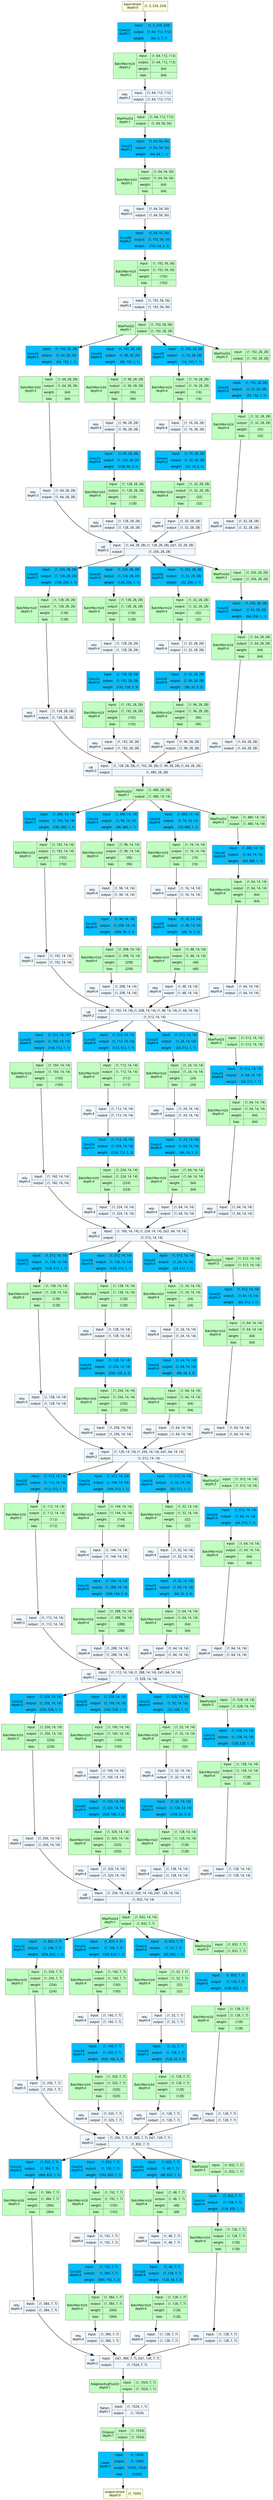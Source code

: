 strict digraph GoogLeNet {
	graph [ordering=in rankdir=TB size="127.19999999999999,127.19999999999999"]
	node [align=left color="#909090" fillcolor="#ffffff90" fontname="Linux libertine" fontsize=10 height=0.2 margin=0 ranksep=0.1 shape=plaintext style=filled]
	edge [fontsize=10]
	0 [label=<
                    <TABLE BORDER="0" CELLBORDER="1"
                    CELLSPACING="0" CELLPADDING="4">
                        <TR><TD BGCOLOR="lightyellow">input-tensor<BR/>depth:0</TD><TD>(1, 3, 224, 224)</TD></TR>
                    </TABLE>> fillcolor=lightyellow]
	1 [label=<
                    <TABLE BORDER="0" CELLBORDER="1"
                    CELLSPACING="0" CELLPADDING="4">
                    <TR>
                        <TD ROWSPAN="124"
                        BGCOLOR="deepskyblue1">Conv2d<BR/>depth:2</TD>
                        <TD>input:</TD>
                        <TD>(1, 3, 224, 224)</TD>
                    </TR>
                    <TR>
                        <TD>output:</TD>
                        <TD>(1, 64, 112, 112)</TD>
                    </TR>
                                    <TR>
                    <TD>weight:</TD>
                    <TD>(64, 3, 7, 7)</TD>
                </TR>
                    </TABLE>> fillcolor=deepskyblue1]
	2 [label=<
                    <TABLE BORDER="0" CELLBORDER="1"
                    CELLSPACING="0" CELLPADDING="4">
                    <TR>
                        <TD ROWSPAN="227"
                        BGCOLOR="darkseagreen1">BatchNorm2d<BR/>depth:2</TD>
                        <TD>input:</TD>
                        <TD>(1, 64, 112, 112)</TD>
                    </TR>
                    <TR>
                        <TD>output:</TD>
                        <TD>(1, 64, 112, 112)</TD>
                    </TR>
                                    <TR>
                    <TD>weight:</TD>
                    <TD>(64)</TD>
                </TR>
                <TR>
                    <TD>bias:</TD>
                    <TD>(64)</TD>
                </TR>
                    </TABLE>> fillcolor=darkseagreen1]
	3 [label=<
                    <TABLE BORDER="0" CELLBORDER="1"
                    CELLSPACING="0" CELLPADDING="4">
                    <TR>
                        <TD ROWSPAN="2"
                        BGCOLOR="aliceblue">relu<BR/>depth:2</TD>
                        <TD>input:</TD>
                        <TD>(1, 64, 112, 112)</TD>
                    </TR>
                    <TR>
                        <TD>output:</TD>
                        <TD>(1, 64, 112, 112)</TD>
                    </TR>
                    
                    </TABLE>> fillcolor=aliceblue]
	4 [label=<
                    <TABLE BORDER="0" CELLBORDER="1"
                    CELLSPACING="0" CELLPADDING="4">
                    <TR>
                        <TD ROWSPAN="2"
                        BGCOLOR="darkseagreen1">MaxPool2d<BR/>depth:1</TD>
                        <TD>input:</TD>
                        <TD>(1, 64, 112, 112)</TD>
                    </TR>
                    <TR>
                        <TD>output:</TD>
                        <TD>(1, 64, 56, 56)</TD>
                    </TR>
                    
                    </TABLE>> fillcolor=darkseagreen1]
	5 [label=<
                    <TABLE BORDER="0" CELLBORDER="1"
                    CELLSPACING="0" CELLPADDING="4">
                    <TR>
                        <TD ROWSPAN="125"
                        BGCOLOR="deepskyblue1">Conv2d<BR/>depth:2</TD>
                        <TD>input:</TD>
                        <TD>(1, 64, 56, 56)</TD>
                    </TR>
                    <TR>
                        <TD>output:</TD>
                        <TD>(1, 64, 56, 56)</TD>
                    </TR>
                                    <TR>
                    <TD>weight:</TD>
                    <TD>(64, 64, 1, 1)</TD>
                </TR>
                    </TABLE>> fillcolor=deepskyblue1]
	6 [label=<
                    <TABLE BORDER="0" CELLBORDER="1"
                    CELLSPACING="0" CELLPADDING="4">
                    <TR>
                        <TD ROWSPAN="227"
                        BGCOLOR="darkseagreen1">BatchNorm2d<BR/>depth:2</TD>
                        <TD>input:</TD>
                        <TD>(1, 64, 56, 56)</TD>
                    </TR>
                    <TR>
                        <TD>output:</TD>
                        <TD>(1, 64, 56, 56)</TD>
                    </TR>
                                    <TR>
                    <TD>weight:</TD>
                    <TD>(64)</TD>
                </TR>
                <TR>
                    <TD>bias:</TD>
                    <TD>(64)</TD>
                </TR>
                    </TABLE>> fillcolor=darkseagreen1]
	7 [label=<
                    <TABLE BORDER="0" CELLBORDER="1"
                    CELLSPACING="0" CELLPADDING="4">
                    <TR>
                        <TD ROWSPAN="2"
                        BGCOLOR="aliceblue">relu<BR/>depth:2</TD>
                        <TD>input:</TD>
                        <TD>(1, 64, 56, 56)</TD>
                    </TR>
                    <TR>
                        <TD>output:</TD>
                        <TD>(1, 64, 56, 56)</TD>
                    </TR>
                    
                    </TABLE>> fillcolor=aliceblue]
	8 [label=<
                    <TABLE BORDER="0" CELLBORDER="1"
                    CELLSPACING="0" CELLPADDING="4">
                    <TR>
                        <TD ROWSPAN="126"
                        BGCOLOR="deepskyblue1">Conv2d<BR/>depth:2</TD>
                        <TD>input:</TD>
                        <TD>(1, 64, 56, 56)</TD>
                    </TR>
                    <TR>
                        <TD>output:</TD>
                        <TD>(1, 192, 56, 56)</TD>
                    </TR>
                                    <TR>
                    <TD>weight:</TD>
                    <TD>(192, 64, 3, 3)</TD>
                </TR>
                    </TABLE>> fillcolor=deepskyblue1]
	9 [label=<
                    <TABLE BORDER="0" CELLBORDER="1"
                    CELLSPACING="0" CELLPADDING="4">
                    <TR>
                        <TD ROWSPAN="229"
                        BGCOLOR="darkseagreen1">BatchNorm2d<BR/>depth:2</TD>
                        <TD>input:</TD>
                        <TD>(1, 192, 56, 56)</TD>
                    </TR>
                    <TR>
                        <TD>output:</TD>
                        <TD>(1, 192, 56, 56)</TD>
                    </TR>
                                    <TR>
                    <TD>weight:</TD>
                    <TD>(192)</TD>
                </TR>
                <TR>
                    <TD>bias:</TD>
                    <TD>(192)</TD>
                </TR>
                    </TABLE>> fillcolor=darkseagreen1]
	10 [label=<
                    <TABLE BORDER="0" CELLBORDER="1"
                    CELLSPACING="0" CELLPADDING="4">
                    <TR>
                        <TD ROWSPAN="2"
                        BGCOLOR="aliceblue">relu<BR/>depth:2</TD>
                        <TD>input:</TD>
                        <TD>(1, 192, 56, 56)</TD>
                    </TR>
                    <TR>
                        <TD>output:</TD>
                        <TD>(1, 192, 56, 56)</TD>
                    </TR>
                    
                    </TABLE>> fillcolor=aliceblue]
	11 [label=<
                    <TABLE BORDER="0" CELLBORDER="1"
                    CELLSPACING="0" CELLPADDING="4">
                    <TR>
                        <TD ROWSPAN="2"
                        BGCOLOR="darkseagreen1">MaxPool2d<BR/>depth:1</TD>
                        <TD>input:</TD>
                        <TD>(1, 192, 56, 56)</TD>
                    </TR>
                    <TR>
                        <TD>output:</TD>
                        <TD>(1, 192, 28, 28)</TD>
                    </TR>
                    
                    </TABLE>> fillcolor=darkseagreen1]
	12 [label=<
                    <TABLE BORDER="0" CELLBORDER="1"
                    CELLSPACING="0" CELLPADDING="4">
                    <TR>
                        <TD ROWSPAN="126"
                        BGCOLOR="deepskyblue1">Conv2d<BR/>depth:3</TD>
                        <TD>input:</TD>
                        <TD>(1, 192, 28, 28)</TD>
                    </TR>
                    <TR>
                        <TD>output:</TD>
                        <TD>(1, 64, 28, 28)</TD>
                    </TR>
                                    <TR>
                    <TD>weight:</TD>
                    <TD>(64, 192, 1, 1)</TD>
                </TR>
                    </TABLE>> fillcolor=deepskyblue1]
	13 [label=<
                    <TABLE BORDER="0" CELLBORDER="1"
                    CELLSPACING="0" CELLPADDING="4">
                    <TR>
                        <TD ROWSPAN="227"
                        BGCOLOR="darkseagreen1">BatchNorm2d<BR/>depth:3</TD>
                        <TD>input:</TD>
                        <TD>(1, 64, 28, 28)</TD>
                    </TR>
                    <TR>
                        <TD>output:</TD>
                        <TD>(1, 64, 28, 28)</TD>
                    </TR>
                                    <TR>
                    <TD>weight:</TD>
                    <TD>(64)</TD>
                </TR>
                <TR>
                    <TD>bias:</TD>
                    <TD>(64)</TD>
                </TR>
                    </TABLE>> fillcolor=darkseagreen1]
	14 [label=<
                    <TABLE BORDER="0" CELLBORDER="1"
                    CELLSPACING="0" CELLPADDING="4">
                    <TR>
                        <TD ROWSPAN="2"
                        BGCOLOR="aliceblue">relu<BR/>depth:3</TD>
                        <TD>input:</TD>
                        <TD>(1, 64, 28, 28)</TD>
                    </TR>
                    <TR>
                        <TD>output:</TD>
                        <TD>(1, 64, 28, 28)</TD>
                    </TR>
                    
                    </TABLE>> fillcolor=aliceblue]
	15 [label=<
                    <TABLE BORDER="0" CELLBORDER="1"
                    CELLSPACING="0" CELLPADDING="4">
                    <TR>
                        <TD ROWSPAN="126"
                        BGCOLOR="deepskyblue1">Conv2d<BR/>depth:4</TD>
                        <TD>input:</TD>
                        <TD>(1, 192, 28, 28)</TD>
                    </TR>
                    <TR>
                        <TD>output:</TD>
                        <TD>(1, 96, 28, 28)</TD>
                    </TR>
                                    <TR>
                    <TD>weight:</TD>
                    <TD>(96, 192, 1, 1)</TD>
                </TR>
                    </TABLE>> fillcolor=deepskyblue1]
	16 [label=<
                    <TABLE BORDER="0" CELLBORDER="1"
                    CELLSPACING="0" CELLPADDING="4">
                    <TR>
                        <TD ROWSPAN="227"
                        BGCOLOR="darkseagreen1">BatchNorm2d<BR/>depth:4</TD>
                        <TD>input:</TD>
                        <TD>(1, 96, 28, 28)</TD>
                    </TR>
                    <TR>
                        <TD>output:</TD>
                        <TD>(1, 96, 28, 28)</TD>
                    </TR>
                                    <TR>
                    <TD>weight:</TD>
                    <TD>(96)</TD>
                </TR>
                <TR>
                    <TD>bias:</TD>
                    <TD>(96)</TD>
                </TR>
                    </TABLE>> fillcolor=darkseagreen1]
	17 [label=<
                    <TABLE BORDER="0" CELLBORDER="1"
                    CELLSPACING="0" CELLPADDING="4">
                    <TR>
                        <TD ROWSPAN="2"
                        BGCOLOR="aliceblue">relu<BR/>depth:4</TD>
                        <TD>input:</TD>
                        <TD>(1, 96, 28, 28)</TD>
                    </TR>
                    <TR>
                        <TD>output:</TD>
                        <TD>(1, 96, 28, 28)</TD>
                    </TR>
                    
                    </TABLE>> fillcolor=aliceblue]
	18 [label=<
                    <TABLE BORDER="0" CELLBORDER="1"
                    CELLSPACING="0" CELLPADDING="4">
                    <TR>
                        <TD ROWSPAN="126"
                        BGCOLOR="deepskyblue1">Conv2d<BR/>depth:4</TD>
                        <TD>input:</TD>
                        <TD>(1, 96, 28, 28)</TD>
                    </TR>
                    <TR>
                        <TD>output:</TD>
                        <TD>(1, 128, 28, 28)</TD>
                    </TR>
                                    <TR>
                    <TD>weight:</TD>
                    <TD>(128, 96, 3, 3)</TD>
                </TR>
                    </TABLE>> fillcolor=deepskyblue1]
	19 [label=<
                    <TABLE BORDER="0" CELLBORDER="1"
                    CELLSPACING="0" CELLPADDING="4">
                    <TR>
                        <TD ROWSPAN="229"
                        BGCOLOR="darkseagreen1">BatchNorm2d<BR/>depth:4</TD>
                        <TD>input:</TD>
                        <TD>(1, 128, 28, 28)</TD>
                    </TR>
                    <TR>
                        <TD>output:</TD>
                        <TD>(1, 128, 28, 28)</TD>
                    </TR>
                                    <TR>
                    <TD>weight:</TD>
                    <TD>(128)</TD>
                </TR>
                <TR>
                    <TD>bias:</TD>
                    <TD>(128)</TD>
                </TR>
                    </TABLE>> fillcolor=darkseagreen1]
	20 [label=<
                    <TABLE BORDER="0" CELLBORDER="1"
                    CELLSPACING="0" CELLPADDING="4">
                    <TR>
                        <TD ROWSPAN="2"
                        BGCOLOR="aliceblue">relu<BR/>depth:4</TD>
                        <TD>input:</TD>
                        <TD>(1, 128, 28, 28)</TD>
                    </TR>
                    <TR>
                        <TD>output:</TD>
                        <TD>(1, 128, 28, 28)</TD>
                    </TR>
                    
                    </TABLE>> fillcolor=aliceblue]
	21 [label=<
                    <TABLE BORDER="0" CELLBORDER="1"
                    CELLSPACING="0" CELLPADDING="4">
                    <TR>
                        <TD ROWSPAN="126"
                        BGCOLOR="deepskyblue1">Conv2d<BR/>depth:4</TD>
                        <TD>input:</TD>
                        <TD>(1, 192, 28, 28)</TD>
                    </TR>
                    <TR>
                        <TD>output:</TD>
                        <TD>(1, 16, 28, 28)</TD>
                    </TR>
                                    <TR>
                    <TD>weight:</TD>
                    <TD>(16, 192, 1, 1)</TD>
                </TR>
                    </TABLE>> fillcolor=deepskyblue1]
	22 [label=<
                    <TABLE BORDER="0" CELLBORDER="1"
                    CELLSPACING="0" CELLPADDING="4">
                    <TR>
                        <TD ROWSPAN="227"
                        BGCOLOR="darkseagreen1">BatchNorm2d<BR/>depth:4</TD>
                        <TD>input:</TD>
                        <TD>(1, 16, 28, 28)</TD>
                    </TR>
                    <TR>
                        <TD>output:</TD>
                        <TD>(1, 16, 28, 28)</TD>
                    </TR>
                                    <TR>
                    <TD>weight:</TD>
                    <TD>(16)</TD>
                </TR>
                <TR>
                    <TD>bias:</TD>
                    <TD>(16)</TD>
                </TR>
                    </TABLE>> fillcolor=darkseagreen1]
	23 [label=<
                    <TABLE BORDER="0" CELLBORDER="1"
                    CELLSPACING="0" CELLPADDING="4">
                    <TR>
                        <TD ROWSPAN="2"
                        BGCOLOR="aliceblue">relu<BR/>depth:4</TD>
                        <TD>input:</TD>
                        <TD>(1, 16, 28, 28)</TD>
                    </TR>
                    <TR>
                        <TD>output:</TD>
                        <TD>(1, 16, 28, 28)</TD>
                    </TR>
                    
                    </TABLE>> fillcolor=aliceblue]
	24 [label=<
                    <TABLE BORDER="0" CELLBORDER="1"
                    CELLSPACING="0" CELLPADDING="4">
                    <TR>
                        <TD ROWSPAN="125"
                        BGCOLOR="deepskyblue1">Conv2d<BR/>depth:4</TD>
                        <TD>input:</TD>
                        <TD>(1, 16, 28, 28)</TD>
                    </TR>
                    <TR>
                        <TD>output:</TD>
                        <TD>(1, 32, 28, 28)</TD>
                    </TR>
                                    <TR>
                    <TD>weight:</TD>
                    <TD>(32, 16, 3, 3)</TD>
                </TR>
                    </TABLE>> fillcolor=deepskyblue1]
	25 [label=<
                    <TABLE BORDER="0" CELLBORDER="1"
                    CELLSPACING="0" CELLPADDING="4">
                    <TR>
                        <TD ROWSPAN="227"
                        BGCOLOR="darkseagreen1">BatchNorm2d<BR/>depth:4</TD>
                        <TD>input:</TD>
                        <TD>(1, 32, 28, 28)</TD>
                    </TR>
                    <TR>
                        <TD>output:</TD>
                        <TD>(1, 32, 28, 28)</TD>
                    </TR>
                                    <TR>
                    <TD>weight:</TD>
                    <TD>(32)</TD>
                </TR>
                <TR>
                    <TD>bias:</TD>
                    <TD>(32)</TD>
                </TR>
                    </TABLE>> fillcolor=darkseagreen1]
	26 [label=<
                    <TABLE BORDER="0" CELLBORDER="1"
                    CELLSPACING="0" CELLPADDING="4">
                    <TR>
                        <TD ROWSPAN="2"
                        BGCOLOR="aliceblue">relu<BR/>depth:4</TD>
                        <TD>input:</TD>
                        <TD>(1, 32, 28, 28)</TD>
                    </TR>
                    <TR>
                        <TD>output:</TD>
                        <TD>(1, 32, 28, 28)</TD>
                    </TR>
                    
                    </TABLE>> fillcolor=aliceblue]
	27 [label=<
                    <TABLE BORDER="0" CELLBORDER="1"
                    CELLSPACING="0" CELLPADDING="4">
                    <TR>
                        <TD ROWSPAN="2"
                        BGCOLOR="darkseagreen1">MaxPool2d<BR/>depth:3</TD>
                        <TD>input:</TD>
                        <TD>(1, 192, 28, 28)</TD>
                    </TR>
                    <TR>
                        <TD>output:</TD>
                        <TD>(1, 192, 28, 28)</TD>
                    </TR>
                    
                    </TABLE>> fillcolor=darkseagreen1]
	28 [label=<
                    <TABLE BORDER="0" CELLBORDER="1"
                    CELLSPACING="0" CELLPADDING="4">
                    <TR>
                        <TD ROWSPAN="126"
                        BGCOLOR="deepskyblue1">Conv2d<BR/>depth:4</TD>
                        <TD>input:</TD>
                        <TD>(1, 192, 28, 28)</TD>
                    </TR>
                    <TR>
                        <TD>output:</TD>
                        <TD>(1, 32, 28, 28)</TD>
                    </TR>
                                    <TR>
                    <TD>weight:</TD>
                    <TD>(32, 192, 1, 1)</TD>
                </TR>
                    </TABLE>> fillcolor=deepskyblue1]
	29 [label=<
                    <TABLE BORDER="0" CELLBORDER="1"
                    CELLSPACING="0" CELLPADDING="4">
                    <TR>
                        <TD ROWSPAN="227"
                        BGCOLOR="darkseagreen1">BatchNorm2d<BR/>depth:4</TD>
                        <TD>input:</TD>
                        <TD>(1, 32, 28, 28)</TD>
                    </TR>
                    <TR>
                        <TD>output:</TD>
                        <TD>(1, 32, 28, 28)</TD>
                    </TR>
                                    <TR>
                    <TD>weight:</TD>
                    <TD>(32)</TD>
                </TR>
                <TR>
                    <TD>bias:</TD>
                    <TD>(32)</TD>
                </TR>
                    </TABLE>> fillcolor=darkseagreen1]
	30 [label=<
                    <TABLE BORDER="0" CELLBORDER="1"
                    CELLSPACING="0" CELLPADDING="4">
                    <TR>
                        <TD ROWSPAN="2"
                        BGCOLOR="aliceblue">relu<BR/>depth:4</TD>
                        <TD>input:</TD>
                        <TD>(1, 32, 28, 28)</TD>
                    </TR>
                    <TR>
                        <TD>output:</TD>
                        <TD>(1, 32, 28, 28)</TD>
                    </TR>
                    
                    </TABLE>> fillcolor=aliceblue]
	31 [label=<
                    <TABLE BORDER="0" CELLBORDER="1"
                    CELLSPACING="0" CELLPADDING="4">
                    <TR>
                        <TD ROWSPAN="2"
                        BGCOLOR="aliceblue">cat<BR/>depth:2</TD>
                        <TD>input:</TD>
                        <TD>(1, 64, 28, 28), (1, 128, 28, 28), 2x(1, 32, 28, 28)</TD>
                    </TR>
                    <TR>
                        <TD>output:</TD>
                        <TD>(1, 256, 28, 28)</TD>
                    </TR>
                    
                    </TABLE>> fillcolor=aliceblue]
	32 [label=<
                    <TABLE BORDER="0" CELLBORDER="1"
                    CELLSPACING="0" CELLPADDING="4">
                    <TR>
                        <TD ROWSPAN="127"
                        BGCOLOR="deepskyblue1">Conv2d<BR/>depth:3</TD>
                        <TD>input:</TD>
                        <TD>(1, 256, 28, 28)</TD>
                    </TR>
                    <TR>
                        <TD>output:</TD>
                        <TD>(1, 128, 28, 28)</TD>
                    </TR>
                                    <TR>
                    <TD>weight:</TD>
                    <TD>(128, 256, 1, 1)</TD>
                </TR>
                    </TABLE>> fillcolor=deepskyblue1]
	33 [label=<
                    <TABLE BORDER="0" CELLBORDER="1"
                    CELLSPACING="0" CELLPADDING="4">
                    <TR>
                        <TD ROWSPAN="229"
                        BGCOLOR="darkseagreen1">BatchNorm2d<BR/>depth:3</TD>
                        <TD>input:</TD>
                        <TD>(1, 128, 28, 28)</TD>
                    </TR>
                    <TR>
                        <TD>output:</TD>
                        <TD>(1, 128, 28, 28)</TD>
                    </TR>
                                    <TR>
                    <TD>weight:</TD>
                    <TD>(128)</TD>
                </TR>
                <TR>
                    <TD>bias:</TD>
                    <TD>(128)</TD>
                </TR>
                    </TABLE>> fillcolor=darkseagreen1]
	34 [label=<
                    <TABLE BORDER="0" CELLBORDER="1"
                    CELLSPACING="0" CELLPADDING="4">
                    <TR>
                        <TD ROWSPAN="2"
                        BGCOLOR="aliceblue">relu<BR/>depth:3</TD>
                        <TD>input:</TD>
                        <TD>(1, 128, 28, 28)</TD>
                    </TR>
                    <TR>
                        <TD>output:</TD>
                        <TD>(1, 128, 28, 28)</TD>
                    </TR>
                    
                    </TABLE>> fillcolor=aliceblue]
	35 [label=<
                    <TABLE BORDER="0" CELLBORDER="1"
                    CELLSPACING="0" CELLPADDING="4">
                    <TR>
                        <TD ROWSPAN="127"
                        BGCOLOR="deepskyblue1">Conv2d<BR/>depth:4</TD>
                        <TD>input:</TD>
                        <TD>(1, 256, 28, 28)</TD>
                    </TR>
                    <TR>
                        <TD>output:</TD>
                        <TD>(1, 128, 28, 28)</TD>
                    </TR>
                                    <TR>
                    <TD>weight:</TD>
                    <TD>(128, 256, 1, 1)</TD>
                </TR>
                    </TABLE>> fillcolor=deepskyblue1]
	36 [label=<
                    <TABLE BORDER="0" CELLBORDER="1"
                    CELLSPACING="0" CELLPADDING="4">
                    <TR>
                        <TD ROWSPAN="229"
                        BGCOLOR="darkseagreen1">BatchNorm2d<BR/>depth:4</TD>
                        <TD>input:</TD>
                        <TD>(1, 128, 28, 28)</TD>
                    </TR>
                    <TR>
                        <TD>output:</TD>
                        <TD>(1, 128, 28, 28)</TD>
                    </TR>
                                    <TR>
                    <TD>weight:</TD>
                    <TD>(128)</TD>
                </TR>
                <TR>
                    <TD>bias:</TD>
                    <TD>(128)</TD>
                </TR>
                    </TABLE>> fillcolor=darkseagreen1]
	37 [label=<
                    <TABLE BORDER="0" CELLBORDER="1"
                    CELLSPACING="0" CELLPADDING="4">
                    <TR>
                        <TD ROWSPAN="2"
                        BGCOLOR="aliceblue">relu<BR/>depth:4</TD>
                        <TD>input:</TD>
                        <TD>(1, 128, 28, 28)</TD>
                    </TR>
                    <TR>
                        <TD>output:</TD>
                        <TD>(1, 128, 28, 28)</TD>
                    </TR>
                    
                    </TABLE>> fillcolor=aliceblue]
	38 [label=<
                    <TABLE BORDER="0" CELLBORDER="1"
                    CELLSPACING="0" CELLPADDING="4">
                    <TR>
                        <TD ROWSPAN="127"
                        BGCOLOR="deepskyblue1">Conv2d<BR/>depth:4</TD>
                        <TD>input:</TD>
                        <TD>(1, 128, 28, 28)</TD>
                    </TR>
                    <TR>
                        <TD>output:</TD>
                        <TD>(1, 192, 28, 28)</TD>
                    </TR>
                                    <TR>
                    <TD>weight:</TD>
                    <TD>(192, 128, 3, 3)</TD>
                </TR>
                    </TABLE>> fillcolor=deepskyblue1]
	39 [label=<
                    <TABLE BORDER="0" CELLBORDER="1"
                    CELLSPACING="0" CELLPADDING="4">
                    <TR>
                        <TD ROWSPAN="229"
                        BGCOLOR="darkseagreen1">BatchNorm2d<BR/>depth:4</TD>
                        <TD>input:</TD>
                        <TD>(1, 192, 28, 28)</TD>
                    </TR>
                    <TR>
                        <TD>output:</TD>
                        <TD>(1, 192, 28, 28)</TD>
                    </TR>
                                    <TR>
                    <TD>weight:</TD>
                    <TD>(192)</TD>
                </TR>
                <TR>
                    <TD>bias:</TD>
                    <TD>(192)</TD>
                </TR>
                    </TABLE>> fillcolor=darkseagreen1]
	40 [label=<
                    <TABLE BORDER="0" CELLBORDER="1"
                    CELLSPACING="0" CELLPADDING="4">
                    <TR>
                        <TD ROWSPAN="2"
                        BGCOLOR="aliceblue">relu<BR/>depth:4</TD>
                        <TD>input:</TD>
                        <TD>(1, 192, 28, 28)</TD>
                    </TR>
                    <TR>
                        <TD>output:</TD>
                        <TD>(1, 192, 28, 28)</TD>
                    </TR>
                    
                    </TABLE>> fillcolor=aliceblue]
	41 [label=<
                    <TABLE BORDER="0" CELLBORDER="1"
                    CELLSPACING="0" CELLPADDING="4">
                    <TR>
                        <TD ROWSPAN="126"
                        BGCOLOR="deepskyblue1">Conv2d<BR/>depth:4</TD>
                        <TD>input:</TD>
                        <TD>(1, 256, 28, 28)</TD>
                    </TR>
                    <TR>
                        <TD>output:</TD>
                        <TD>(1, 32, 28, 28)</TD>
                    </TR>
                                    <TR>
                    <TD>weight:</TD>
                    <TD>(32, 256, 1, 1)</TD>
                </TR>
                    </TABLE>> fillcolor=deepskyblue1]
	42 [label=<
                    <TABLE BORDER="0" CELLBORDER="1"
                    CELLSPACING="0" CELLPADDING="4">
                    <TR>
                        <TD ROWSPAN="227"
                        BGCOLOR="darkseagreen1">BatchNorm2d<BR/>depth:4</TD>
                        <TD>input:</TD>
                        <TD>(1, 32, 28, 28)</TD>
                    </TR>
                    <TR>
                        <TD>output:</TD>
                        <TD>(1, 32, 28, 28)</TD>
                    </TR>
                                    <TR>
                    <TD>weight:</TD>
                    <TD>(32)</TD>
                </TR>
                <TR>
                    <TD>bias:</TD>
                    <TD>(32)</TD>
                </TR>
                    </TABLE>> fillcolor=darkseagreen1]
	43 [label=<
                    <TABLE BORDER="0" CELLBORDER="1"
                    CELLSPACING="0" CELLPADDING="4">
                    <TR>
                        <TD ROWSPAN="2"
                        BGCOLOR="aliceblue">relu<BR/>depth:4</TD>
                        <TD>input:</TD>
                        <TD>(1, 32, 28, 28)</TD>
                    </TR>
                    <TR>
                        <TD>output:</TD>
                        <TD>(1, 32, 28, 28)</TD>
                    </TR>
                    
                    </TABLE>> fillcolor=aliceblue]
	44 [label=<
                    <TABLE BORDER="0" CELLBORDER="1"
                    CELLSPACING="0" CELLPADDING="4">
                    <TR>
                        <TD ROWSPAN="125"
                        BGCOLOR="deepskyblue1">Conv2d<BR/>depth:4</TD>
                        <TD>input:</TD>
                        <TD>(1, 32, 28, 28)</TD>
                    </TR>
                    <TR>
                        <TD>output:</TD>
                        <TD>(1, 96, 28, 28)</TD>
                    </TR>
                                    <TR>
                    <TD>weight:</TD>
                    <TD>(96, 32, 3, 3)</TD>
                </TR>
                    </TABLE>> fillcolor=deepskyblue1]
	45 [label=<
                    <TABLE BORDER="0" CELLBORDER="1"
                    CELLSPACING="0" CELLPADDING="4">
                    <TR>
                        <TD ROWSPAN="227"
                        BGCOLOR="darkseagreen1">BatchNorm2d<BR/>depth:4</TD>
                        <TD>input:</TD>
                        <TD>(1, 96, 28, 28)</TD>
                    </TR>
                    <TR>
                        <TD>output:</TD>
                        <TD>(1, 96, 28, 28)</TD>
                    </TR>
                                    <TR>
                    <TD>weight:</TD>
                    <TD>(96)</TD>
                </TR>
                <TR>
                    <TD>bias:</TD>
                    <TD>(96)</TD>
                </TR>
                    </TABLE>> fillcolor=darkseagreen1]
	46 [label=<
                    <TABLE BORDER="0" CELLBORDER="1"
                    CELLSPACING="0" CELLPADDING="4">
                    <TR>
                        <TD ROWSPAN="2"
                        BGCOLOR="aliceblue">relu<BR/>depth:4</TD>
                        <TD>input:</TD>
                        <TD>(1, 96, 28, 28)</TD>
                    </TR>
                    <TR>
                        <TD>output:</TD>
                        <TD>(1, 96, 28, 28)</TD>
                    </TR>
                    
                    </TABLE>> fillcolor=aliceblue]
	47 [label=<
                    <TABLE BORDER="0" CELLBORDER="1"
                    CELLSPACING="0" CELLPADDING="4">
                    <TR>
                        <TD ROWSPAN="2"
                        BGCOLOR="darkseagreen1">MaxPool2d<BR/>depth:3</TD>
                        <TD>input:</TD>
                        <TD>(1, 256, 28, 28)</TD>
                    </TR>
                    <TR>
                        <TD>output:</TD>
                        <TD>(1, 256, 28, 28)</TD>
                    </TR>
                    
                    </TABLE>> fillcolor=darkseagreen1]
	48 [label=<
                    <TABLE BORDER="0" CELLBORDER="1"
                    CELLSPACING="0" CELLPADDING="4">
                    <TR>
                        <TD ROWSPAN="126"
                        BGCOLOR="deepskyblue1">Conv2d<BR/>depth:4</TD>
                        <TD>input:</TD>
                        <TD>(1, 256, 28, 28)</TD>
                    </TR>
                    <TR>
                        <TD>output:</TD>
                        <TD>(1, 64, 28, 28)</TD>
                    </TR>
                                    <TR>
                    <TD>weight:</TD>
                    <TD>(64, 256, 1, 1)</TD>
                </TR>
                    </TABLE>> fillcolor=deepskyblue1]
	49 [label=<
                    <TABLE BORDER="0" CELLBORDER="1"
                    CELLSPACING="0" CELLPADDING="4">
                    <TR>
                        <TD ROWSPAN="227"
                        BGCOLOR="darkseagreen1">BatchNorm2d<BR/>depth:4</TD>
                        <TD>input:</TD>
                        <TD>(1, 64, 28, 28)</TD>
                    </TR>
                    <TR>
                        <TD>output:</TD>
                        <TD>(1, 64, 28, 28)</TD>
                    </TR>
                                    <TR>
                    <TD>weight:</TD>
                    <TD>(64)</TD>
                </TR>
                <TR>
                    <TD>bias:</TD>
                    <TD>(64)</TD>
                </TR>
                    </TABLE>> fillcolor=darkseagreen1]
	50 [label=<
                    <TABLE BORDER="0" CELLBORDER="1"
                    CELLSPACING="0" CELLPADDING="4">
                    <TR>
                        <TD ROWSPAN="2"
                        BGCOLOR="aliceblue">relu<BR/>depth:4</TD>
                        <TD>input:</TD>
                        <TD>(1, 64, 28, 28)</TD>
                    </TR>
                    <TR>
                        <TD>output:</TD>
                        <TD>(1, 64, 28, 28)</TD>
                    </TR>
                    
                    </TABLE>> fillcolor=aliceblue]
	51 [label=<
                    <TABLE BORDER="0" CELLBORDER="1"
                    CELLSPACING="0" CELLPADDING="4">
                    <TR>
                        <TD ROWSPAN="2"
                        BGCOLOR="aliceblue">cat<BR/>depth:2</TD>
                        <TD>input:</TD>
                        <TD>(1, 128, 28, 28), (1, 192, 28, 28), (1, 96, 28, 28), (1, 64, 28, 28)</TD>
                    </TR>
                    <TR>
                        <TD>output:</TD>
                        <TD>(1, 480, 28, 28)</TD>
                    </TR>
                    
                    </TABLE>> fillcolor=aliceblue]
	52 [label=<
                    <TABLE BORDER="0" CELLBORDER="1"
                    CELLSPACING="0" CELLPADDING="4">
                    <TR>
                        <TD ROWSPAN="2"
                        BGCOLOR="darkseagreen1">MaxPool2d<BR/>depth:1</TD>
                        <TD>input:</TD>
                        <TD>(1, 480, 28, 28)</TD>
                    </TR>
                    <TR>
                        <TD>output:</TD>
                        <TD>(1, 480, 14, 14)</TD>
                    </TR>
                    
                    </TABLE>> fillcolor=darkseagreen1]
	53 [label=<
                    <TABLE BORDER="0" CELLBORDER="1"
                    CELLSPACING="0" CELLPADDING="4">
                    <TR>
                        <TD ROWSPAN="127"
                        BGCOLOR="deepskyblue1">Conv2d<BR/>depth:3</TD>
                        <TD>input:</TD>
                        <TD>(1, 480, 14, 14)</TD>
                    </TR>
                    <TR>
                        <TD>output:</TD>
                        <TD>(1, 192, 14, 14)</TD>
                    </TR>
                                    <TR>
                    <TD>weight:</TD>
                    <TD>(192, 480, 1, 1)</TD>
                </TR>
                    </TABLE>> fillcolor=deepskyblue1]
	54 [label=<
                    <TABLE BORDER="0" CELLBORDER="1"
                    CELLSPACING="0" CELLPADDING="4">
                    <TR>
                        <TD ROWSPAN="229"
                        BGCOLOR="darkseagreen1">BatchNorm2d<BR/>depth:3</TD>
                        <TD>input:</TD>
                        <TD>(1, 192, 14, 14)</TD>
                    </TR>
                    <TR>
                        <TD>output:</TD>
                        <TD>(1, 192, 14, 14)</TD>
                    </TR>
                                    <TR>
                    <TD>weight:</TD>
                    <TD>(192)</TD>
                </TR>
                <TR>
                    <TD>bias:</TD>
                    <TD>(192)</TD>
                </TR>
                    </TABLE>> fillcolor=darkseagreen1]
	55 [label=<
                    <TABLE BORDER="0" CELLBORDER="1"
                    CELLSPACING="0" CELLPADDING="4">
                    <TR>
                        <TD ROWSPAN="2"
                        BGCOLOR="aliceblue">relu<BR/>depth:3</TD>
                        <TD>input:</TD>
                        <TD>(1, 192, 14, 14)</TD>
                    </TR>
                    <TR>
                        <TD>output:</TD>
                        <TD>(1, 192, 14, 14)</TD>
                    </TR>
                    
                    </TABLE>> fillcolor=aliceblue]
	56 [label=<
                    <TABLE BORDER="0" CELLBORDER="1"
                    CELLSPACING="0" CELLPADDING="4">
                    <TR>
                        <TD ROWSPAN="126"
                        BGCOLOR="deepskyblue1">Conv2d<BR/>depth:4</TD>
                        <TD>input:</TD>
                        <TD>(1, 480, 14, 14)</TD>
                    </TR>
                    <TR>
                        <TD>output:</TD>
                        <TD>(1, 96, 14, 14)</TD>
                    </TR>
                                    <TR>
                    <TD>weight:</TD>
                    <TD>(96, 480, 1, 1)</TD>
                </TR>
                    </TABLE>> fillcolor=deepskyblue1]
	57 [label=<
                    <TABLE BORDER="0" CELLBORDER="1"
                    CELLSPACING="0" CELLPADDING="4">
                    <TR>
                        <TD ROWSPAN="227"
                        BGCOLOR="darkseagreen1">BatchNorm2d<BR/>depth:4</TD>
                        <TD>input:</TD>
                        <TD>(1, 96, 14, 14)</TD>
                    </TR>
                    <TR>
                        <TD>output:</TD>
                        <TD>(1, 96, 14, 14)</TD>
                    </TR>
                                    <TR>
                    <TD>weight:</TD>
                    <TD>(96)</TD>
                </TR>
                <TR>
                    <TD>bias:</TD>
                    <TD>(96)</TD>
                </TR>
                    </TABLE>> fillcolor=darkseagreen1]
	58 [label=<
                    <TABLE BORDER="0" CELLBORDER="1"
                    CELLSPACING="0" CELLPADDING="4">
                    <TR>
                        <TD ROWSPAN="2"
                        BGCOLOR="aliceblue">relu<BR/>depth:4</TD>
                        <TD>input:</TD>
                        <TD>(1, 96, 14, 14)</TD>
                    </TR>
                    <TR>
                        <TD>output:</TD>
                        <TD>(1, 96, 14, 14)</TD>
                    </TR>
                    
                    </TABLE>> fillcolor=aliceblue]
	59 [label=<
                    <TABLE BORDER="0" CELLBORDER="1"
                    CELLSPACING="0" CELLPADDING="4">
                    <TR>
                        <TD ROWSPAN="126"
                        BGCOLOR="deepskyblue1">Conv2d<BR/>depth:4</TD>
                        <TD>input:</TD>
                        <TD>(1, 96, 14, 14)</TD>
                    </TR>
                    <TR>
                        <TD>output:</TD>
                        <TD>(1, 208, 14, 14)</TD>
                    </TR>
                                    <TR>
                    <TD>weight:</TD>
                    <TD>(208, 96, 3, 3)</TD>
                </TR>
                    </TABLE>> fillcolor=deepskyblue1]
	60 [label=<
                    <TABLE BORDER="0" CELLBORDER="1"
                    CELLSPACING="0" CELLPADDING="4">
                    <TR>
                        <TD ROWSPAN="229"
                        BGCOLOR="darkseagreen1">BatchNorm2d<BR/>depth:4</TD>
                        <TD>input:</TD>
                        <TD>(1, 208, 14, 14)</TD>
                    </TR>
                    <TR>
                        <TD>output:</TD>
                        <TD>(1, 208, 14, 14)</TD>
                    </TR>
                                    <TR>
                    <TD>weight:</TD>
                    <TD>(208)</TD>
                </TR>
                <TR>
                    <TD>bias:</TD>
                    <TD>(208)</TD>
                </TR>
                    </TABLE>> fillcolor=darkseagreen1]
	61 [label=<
                    <TABLE BORDER="0" CELLBORDER="1"
                    CELLSPACING="0" CELLPADDING="4">
                    <TR>
                        <TD ROWSPAN="2"
                        BGCOLOR="aliceblue">relu<BR/>depth:4</TD>
                        <TD>input:</TD>
                        <TD>(1, 208, 14, 14)</TD>
                    </TR>
                    <TR>
                        <TD>output:</TD>
                        <TD>(1, 208, 14, 14)</TD>
                    </TR>
                    
                    </TABLE>> fillcolor=aliceblue]
	62 [label=<
                    <TABLE BORDER="0" CELLBORDER="1"
                    CELLSPACING="0" CELLPADDING="4">
                    <TR>
                        <TD ROWSPAN="126"
                        BGCOLOR="deepskyblue1">Conv2d<BR/>depth:4</TD>
                        <TD>input:</TD>
                        <TD>(1, 480, 14, 14)</TD>
                    </TR>
                    <TR>
                        <TD>output:</TD>
                        <TD>(1, 16, 14, 14)</TD>
                    </TR>
                                    <TR>
                    <TD>weight:</TD>
                    <TD>(16, 480, 1, 1)</TD>
                </TR>
                    </TABLE>> fillcolor=deepskyblue1]
	63 [label=<
                    <TABLE BORDER="0" CELLBORDER="1"
                    CELLSPACING="0" CELLPADDING="4">
                    <TR>
                        <TD ROWSPAN="227"
                        BGCOLOR="darkseagreen1">BatchNorm2d<BR/>depth:4</TD>
                        <TD>input:</TD>
                        <TD>(1, 16, 14, 14)</TD>
                    </TR>
                    <TR>
                        <TD>output:</TD>
                        <TD>(1, 16, 14, 14)</TD>
                    </TR>
                                    <TR>
                    <TD>weight:</TD>
                    <TD>(16)</TD>
                </TR>
                <TR>
                    <TD>bias:</TD>
                    <TD>(16)</TD>
                </TR>
                    </TABLE>> fillcolor=darkseagreen1]
	64 [label=<
                    <TABLE BORDER="0" CELLBORDER="1"
                    CELLSPACING="0" CELLPADDING="4">
                    <TR>
                        <TD ROWSPAN="2"
                        BGCOLOR="aliceblue">relu<BR/>depth:4</TD>
                        <TD>input:</TD>
                        <TD>(1, 16, 14, 14)</TD>
                    </TR>
                    <TR>
                        <TD>output:</TD>
                        <TD>(1, 16, 14, 14)</TD>
                    </TR>
                    
                    </TABLE>> fillcolor=aliceblue]
	65 [label=<
                    <TABLE BORDER="0" CELLBORDER="1"
                    CELLSPACING="0" CELLPADDING="4">
                    <TR>
                        <TD ROWSPAN="125"
                        BGCOLOR="deepskyblue1">Conv2d<BR/>depth:4</TD>
                        <TD>input:</TD>
                        <TD>(1, 16, 14, 14)</TD>
                    </TR>
                    <TR>
                        <TD>output:</TD>
                        <TD>(1, 48, 14, 14)</TD>
                    </TR>
                                    <TR>
                    <TD>weight:</TD>
                    <TD>(48, 16, 3, 3)</TD>
                </TR>
                    </TABLE>> fillcolor=deepskyblue1]
	66 [label=<
                    <TABLE BORDER="0" CELLBORDER="1"
                    CELLSPACING="0" CELLPADDING="4">
                    <TR>
                        <TD ROWSPAN="227"
                        BGCOLOR="darkseagreen1">BatchNorm2d<BR/>depth:4</TD>
                        <TD>input:</TD>
                        <TD>(1, 48, 14, 14)</TD>
                    </TR>
                    <TR>
                        <TD>output:</TD>
                        <TD>(1, 48, 14, 14)</TD>
                    </TR>
                                    <TR>
                    <TD>weight:</TD>
                    <TD>(48)</TD>
                </TR>
                <TR>
                    <TD>bias:</TD>
                    <TD>(48)</TD>
                </TR>
                    </TABLE>> fillcolor=darkseagreen1]
	67 [label=<
                    <TABLE BORDER="0" CELLBORDER="1"
                    CELLSPACING="0" CELLPADDING="4">
                    <TR>
                        <TD ROWSPAN="2"
                        BGCOLOR="aliceblue">relu<BR/>depth:4</TD>
                        <TD>input:</TD>
                        <TD>(1, 48, 14, 14)</TD>
                    </TR>
                    <TR>
                        <TD>output:</TD>
                        <TD>(1, 48, 14, 14)</TD>
                    </TR>
                    
                    </TABLE>> fillcolor=aliceblue]
	68 [label=<
                    <TABLE BORDER="0" CELLBORDER="1"
                    CELLSPACING="0" CELLPADDING="4">
                    <TR>
                        <TD ROWSPAN="2"
                        BGCOLOR="darkseagreen1">MaxPool2d<BR/>depth:3</TD>
                        <TD>input:</TD>
                        <TD>(1, 480, 14, 14)</TD>
                    </TR>
                    <TR>
                        <TD>output:</TD>
                        <TD>(1, 480, 14, 14)</TD>
                    </TR>
                    
                    </TABLE>> fillcolor=darkseagreen1]
	69 [label=<
                    <TABLE BORDER="0" CELLBORDER="1"
                    CELLSPACING="0" CELLPADDING="4">
                    <TR>
                        <TD ROWSPAN="126"
                        BGCOLOR="deepskyblue1">Conv2d<BR/>depth:4</TD>
                        <TD>input:</TD>
                        <TD>(1, 480, 14, 14)</TD>
                    </TR>
                    <TR>
                        <TD>output:</TD>
                        <TD>(1, 64, 14, 14)</TD>
                    </TR>
                                    <TR>
                    <TD>weight:</TD>
                    <TD>(64, 480, 1, 1)</TD>
                </TR>
                    </TABLE>> fillcolor=deepskyblue1]
	70 [label=<
                    <TABLE BORDER="0" CELLBORDER="1"
                    CELLSPACING="0" CELLPADDING="4">
                    <TR>
                        <TD ROWSPAN="227"
                        BGCOLOR="darkseagreen1">BatchNorm2d<BR/>depth:4</TD>
                        <TD>input:</TD>
                        <TD>(1, 64, 14, 14)</TD>
                    </TR>
                    <TR>
                        <TD>output:</TD>
                        <TD>(1, 64, 14, 14)</TD>
                    </TR>
                                    <TR>
                    <TD>weight:</TD>
                    <TD>(64)</TD>
                </TR>
                <TR>
                    <TD>bias:</TD>
                    <TD>(64)</TD>
                </TR>
                    </TABLE>> fillcolor=darkseagreen1]
	71 [label=<
                    <TABLE BORDER="0" CELLBORDER="1"
                    CELLSPACING="0" CELLPADDING="4">
                    <TR>
                        <TD ROWSPAN="2"
                        BGCOLOR="aliceblue">relu<BR/>depth:4</TD>
                        <TD>input:</TD>
                        <TD>(1, 64, 14, 14)</TD>
                    </TR>
                    <TR>
                        <TD>output:</TD>
                        <TD>(1, 64, 14, 14)</TD>
                    </TR>
                    
                    </TABLE>> fillcolor=aliceblue]
	72 [label=<
                    <TABLE BORDER="0" CELLBORDER="1"
                    CELLSPACING="0" CELLPADDING="4">
                    <TR>
                        <TD ROWSPAN="2"
                        BGCOLOR="aliceblue">cat<BR/>depth:2</TD>
                        <TD>input:</TD>
                        <TD>(1, 192, 14, 14), (1, 208, 14, 14), (1, 48, 14, 14), (1, 64, 14, 14)</TD>
                    </TR>
                    <TR>
                        <TD>output:</TD>
                        <TD>(1, 512, 14, 14)</TD>
                    </TR>
                    
                    </TABLE>> fillcolor=aliceblue]
	73 [label=<
                    <TABLE BORDER="0" CELLBORDER="1"
                    CELLSPACING="0" CELLPADDING="4">
                    <TR>
                        <TD ROWSPAN="127"
                        BGCOLOR="deepskyblue1">Conv2d<BR/>depth:3</TD>
                        <TD>input:</TD>
                        <TD>(1, 512, 14, 14)</TD>
                    </TR>
                    <TR>
                        <TD>output:</TD>
                        <TD>(1, 160, 14, 14)</TD>
                    </TR>
                                    <TR>
                    <TD>weight:</TD>
                    <TD>(160, 512, 1, 1)</TD>
                </TR>
                    </TABLE>> fillcolor=deepskyblue1]
	74 [label=<
                    <TABLE BORDER="0" CELLBORDER="1"
                    CELLSPACING="0" CELLPADDING="4">
                    <TR>
                        <TD ROWSPAN="229"
                        BGCOLOR="darkseagreen1">BatchNorm2d<BR/>depth:3</TD>
                        <TD>input:</TD>
                        <TD>(1, 160, 14, 14)</TD>
                    </TR>
                    <TR>
                        <TD>output:</TD>
                        <TD>(1, 160, 14, 14)</TD>
                    </TR>
                                    <TR>
                    <TD>weight:</TD>
                    <TD>(160)</TD>
                </TR>
                <TR>
                    <TD>bias:</TD>
                    <TD>(160)</TD>
                </TR>
                    </TABLE>> fillcolor=darkseagreen1]
	75 [label=<
                    <TABLE BORDER="0" CELLBORDER="1"
                    CELLSPACING="0" CELLPADDING="4">
                    <TR>
                        <TD ROWSPAN="2"
                        BGCOLOR="aliceblue">relu<BR/>depth:3</TD>
                        <TD>input:</TD>
                        <TD>(1, 160, 14, 14)</TD>
                    </TR>
                    <TR>
                        <TD>output:</TD>
                        <TD>(1, 160, 14, 14)</TD>
                    </TR>
                    
                    </TABLE>> fillcolor=aliceblue]
	76 [label=<
                    <TABLE BORDER="0" CELLBORDER="1"
                    CELLSPACING="0" CELLPADDING="4">
                    <TR>
                        <TD ROWSPAN="127"
                        BGCOLOR="deepskyblue1">Conv2d<BR/>depth:4</TD>
                        <TD>input:</TD>
                        <TD>(1, 512, 14, 14)</TD>
                    </TR>
                    <TR>
                        <TD>output:</TD>
                        <TD>(1, 112, 14, 14)</TD>
                    </TR>
                                    <TR>
                    <TD>weight:</TD>
                    <TD>(112, 512, 1, 1)</TD>
                </TR>
                    </TABLE>> fillcolor=deepskyblue1]
	77 [label=<
                    <TABLE BORDER="0" CELLBORDER="1"
                    CELLSPACING="0" CELLPADDING="4">
                    <TR>
                        <TD ROWSPAN="229"
                        BGCOLOR="darkseagreen1">BatchNorm2d<BR/>depth:4</TD>
                        <TD>input:</TD>
                        <TD>(1, 112, 14, 14)</TD>
                    </TR>
                    <TR>
                        <TD>output:</TD>
                        <TD>(1, 112, 14, 14)</TD>
                    </TR>
                                    <TR>
                    <TD>weight:</TD>
                    <TD>(112)</TD>
                </TR>
                <TR>
                    <TD>bias:</TD>
                    <TD>(112)</TD>
                </TR>
                    </TABLE>> fillcolor=darkseagreen1]
	78 [label=<
                    <TABLE BORDER="0" CELLBORDER="1"
                    CELLSPACING="0" CELLPADDING="4">
                    <TR>
                        <TD ROWSPAN="2"
                        BGCOLOR="aliceblue">relu<BR/>depth:4</TD>
                        <TD>input:</TD>
                        <TD>(1, 112, 14, 14)</TD>
                    </TR>
                    <TR>
                        <TD>output:</TD>
                        <TD>(1, 112, 14, 14)</TD>
                    </TR>
                    
                    </TABLE>> fillcolor=aliceblue]
	79 [label=<
                    <TABLE BORDER="0" CELLBORDER="1"
                    CELLSPACING="0" CELLPADDING="4">
                    <TR>
                        <TD ROWSPAN="127"
                        BGCOLOR="deepskyblue1">Conv2d<BR/>depth:4</TD>
                        <TD>input:</TD>
                        <TD>(1, 112, 14, 14)</TD>
                    </TR>
                    <TR>
                        <TD>output:</TD>
                        <TD>(1, 224, 14, 14)</TD>
                    </TR>
                                    <TR>
                    <TD>weight:</TD>
                    <TD>(224, 112, 3, 3)</TD>
                </TR>
                    </TABLE>> fillcolor=deepskyblue1]
	80 [label=<
                    <TABLE BORDER="0" CELLBORDER="1"
                    CELLSPACING="0" CELLPADDING="4">
                    <TR>
                        <TD ROWSPAN="229"
                        BGCOLOR="darkseagreen1">BatchNorm2d<BR/>depth:4</TD>
                        <TD>input:</TD>
                        <TD>(1, 224, 14, 14)</TD>
                    </TR>
                    <TR>
                        <TD>output:</TD>
                        <TD>(1, 224, 14, 14)</TD>
                    </TR>
                                    <TR>
                    <TD>weight:</TD>
                    <TD>(224)</TD>
                </TR>
                <TR>
                    <TD>bias:</TD>
                    <TD>(224)</TD>
                </TR>
                    </TABLE>> fillcolor=darkseagreen1]
	81 [label=<
                    <TABLE BORDER="0" CELLBORDER="1"
                    CELLSPACING="0" CELLPADDING="4">
                    <TR>
                        <TD ROWSPAN="2"
                        BGCOLOR="aliceblue">relu<BR/>depth:4</TD>
                        <TD>input:</TD>
                        <TD>(1, 224, 14, 14)</TD>
                    </TR>
                    <TR>
                        <TD>output:</TD>
                        <TD>(1, 224, 14, 14)</TD>
                    </TR>
                    
                    </TABLE>> fillcolor=aliceblue]
	82 [label=<
                    <TABLE BORDER="0" CELLBORDER="1"
                    CELLSPACING="0" CELLPADDING="4">
                    <TR>
                        <TD ROWSPAN="126"
                        BGCOLOR="deepskyblue1">Conv2d<BR/>depth:4</TD>
                        <TD>input:</TD>
                        <TD>(1, 512, 14, 14)</TD>
                    </TR>
                    <TR>
                        <TD>output:</TD>
                        <TD>(1, 24, 14, 14)</TD>
                    </TR>
                                    <TR>
                    <TD>weight:</TD>
                    <TD>(24, 512, 1, 1)</TD>
                </TR>
                    </TABLE>> fillcolor=deepskyblue1]
	83 [label=<
                    <TABLE BORDER="0" CELLBORDER="1"
                    CELLSPACING="0" CELLPADDING="4">
                    <TR>
                        <TD ROWSPAN="227"
                        BGCOLOR="darkseagreen1">BatchNorm2d<BR/>depth:4</TD>
                        <TD>input:</TD>
                        <TD>(1, 24, 14, 14)</TD>
                    </TR>
                    <TR>
                        <TD>output:</TD>
                        <TD>(1, 24, 14, 14)</TD>
                    </TR>
                                    <TR>
                    <TD>weight:</TD>
                    <TD>(24)</TD>
                </TR>
                <TR>
                    <TD>bias:</TD>
                    <TD>(24)</TD>
                </TR>
                    </TABLE>> fillcolor=darkseagreen1]
	84 [label=<
                    <TABLE BORDER="0" CELLBORDER="1"
                    CELLSPACING="0" CELLPADDING="4">
                    <TR>
                        <TD ROWSPAN="2"
                        BGCOLOR="aliceblue">relu<BR/>depth:4</TD>
                        <TD>input:</TD>
                        <TD>(1, 24, 14, 14)</TD>
                    </TR>
                    <TR>
                        <TD>output:</TD>
                        <TD>(1, 24, 14, 14)</TD>
                    </TR>
                    
                    </TABLE>> fillcolor=aliceblue]
	85 [label=<
                    <TABLE BORDER="0" CELLBORDER="1"
                    CELLSPACING="0" CELLPADDING="4">
                    <TR>
                        <TD ROWSPAN="125"
                        BGCOLOR="deepskyblue1">Conv2d<BR/>depth:4</TD>
                        <TD>input:</TD>
                        <TD>(1, 24, 14, 14)</TD>
                    </TR>
                    <TR>
                        <TD>output:</TD>
                        <TD>(1, 64, 14, 14)</TD>
                    </TR>
                                    <TR>
                    <TD>weight:</TD>
                    <TD>(64, 24, 3, 3)</TD>
                </TR>
                    </TABLE>> fillcolor=deepskyblue1]
	86 [label=<
                    <TABLE BORDER="0" CELLBORDER="1"
                    CELLSPACING="0" CELLPADDING="4">
                    <TR>
                        <TD ROWSPAN="227"
                        BGCOLOR="darkseagreen1">BatchNorm2d<BR/>depth:4</TD>
                        <TD>input:</TD>
                        <TD>(1, 64, 14, 14)</TD>
                    </TR>
                    <TR>
                        <TD>output:</TD>
                        <TD>(1, 64, 14, 14)</TD>
                    </TR>
                                    <TR>
                    <TD>weight:</TD>
                    <TD>(64)</TD>
                </TR>
                <TR>
                    <TD>bias:</TD>
                    <TD>(64)</TD>
                </TR>
                    </TABLE>> fillcolor=darkseagreen1]
	87 [label=<
                    <TABLE BORDER="0" CELLBORDER="1"
                    CELLSPACING="0" CELLPADDING="4">
                    <TR>
                        <TD ROWSPAN="2"
                        BGCOLOR="aliceblue">relu<BR/>depth:4</TD>
                        <TD>input:</TD>
                        <TD>(1, 64, 14, 14)</TD>
                    </TR>
                    <TR>
                        <TD>output:</TD>
                        <TD>(1, 64, 14, 14)</TD>
                    </TR>
                    
                    </TABLE>> fillcolor=aliceblue]
	88 [label=<
                    <TABLE BORDER="0" CELLBORDER="1"
                    CELLSPACING="0" CELLPADDING="4">
                    <TR>
                        <TD ROWSPAN="2"
                        BGCOLOR="darkseagreen1">MaxPool2d<BR/>depth:3</TD>
                        <TD>input:</TD>
                        <TD>(1, 512, 14, 14)</TD>
                    </TR>
                    <TR>
                        <TD>output:</TD>
                        <TD>(1, 512, 14, 14)</TD>
                    </TR>
                    
                    </TABLE>> fillcolor=darkseagreen1]
	89 [label=<
                    <TABLE BORDER="0" CELLBORDER="1"
                    CELLSPACING="0" CELLPADDING="4">
                    <TR>
                        <TD ROWSPAN="126"
                        BGCOLOR="deepskyblue1">Conv2d<BR/>depth:4</TD>
                        <TD>input:</TD>
                        <TD>(1, 512, 14, 14)</TD>
                    </TR>
                    <TR>
                        <TD>output:</TD>
                        <TD>(1, 64, 14, 14)</TD>
                    </TR>
                                    <TR>
                    <TD>weight:</TD>
                    <TD>(64, 512, 1, 1)</TD>
                </TR>
                    </TABLE>> fillcolor=deepskyblue1]
	90 [label=<
                    <TABLE BORDER="0" CELLBORDER="1"
                    CELLSPACING="0" CELLPADDING="4">
                    <TR>
                        <TD ROWSPAN="227"
                        BGCOLOR="darkseagreen1">BatchNorm2d<BR/>depth:4</TD>
                        <TD>input:</TD>
                        <TD>(1, 64, 14, 14)</TD>
                    </TR>
                    <TR>
                        <TD>output:</TD>
                        <TD>(1, 64, 14, 14)</TD>
                    </TR>
                                    <TR>
                    <TD>weight:</TD>
                    <TD>(64)</TD>
                </TR>
                <TR>
                    <TD>bias:</TD>
                    <TD>(64)</TD>
                </TR>
                    </TABLE>> fillcolor=darkseagreen1]
	91 [label=<
                    <TABLE BORDER="0" CELLBORDER="1"
                    CELLSPACING="0" CELLPADDING="4">
                    <TR>
                        <TD ROWSPAN="2"
                        BGCOLOR="aliceblue">relu<BR/>depth:4</TD>
                        <TD>input:</TD>
                        <TD>(1, 64, 14, 14)</TD>
                    </TR>
                    <TR>
                        <TD>output:</TD>
                        <TD>(1, 64, 14, 14)</TD>
                    </TR>
                    
                    </TABLE>> fillcolor=aliceblue]
	92 [label=<
                    <TABLE BORDER="0" CELLBORDER="1"
                    CELLSPACING="0" CELLPADDING="4">
                    <TR>
                        <TD ROWSPAN="2"
                        BGCOLOR="aliceblue">cat<BR/>depth:2</TD>
                        <TD>input:</TD>
                        <TD>(1, 160, 14, 14), (1, 224, 14, 14), 2x(1, 64, 14, 14)</TD>
                    </TR>
                    <TR>
                        <TD>output:</TD>
                        <TD>(1, 512, 14, 14)</TD>
                    </TR>
                    
                    </TABLE>> fillcolor=aliceblue]
	93 [label=<
                    <TABLE BORDER="0" CELLBORDER="1"
                    CELLSPACING="0" CELLPADDING="4">
                    <TR>
                        <TD ROWSPAN="127"
                        BGCOLOR="deepskyblue1">Conv2d<BR/>depth:3</TD>
                        <TD>input:</TD>
                        <TD>(1, 512, 14, 14)</TD>
                    </TR>
                    <TR>
                        <TD>output:</TD>
                        <TD>(1, 128, 14, 14)</TD>
                    </TR>
                                    <TR>
                    <TD>weight:</TD>
                    <TD>(128, 512, 1, 1)</TD>
                </TR>
                    </TABLE>> fillcolor=deepskyblue1]
	94 [label=<
                    <TABLE BORDER="0" CELLBORDER="1"
                    CELLSPACING="0" CELLPADDING="4">
                    <TR>
                        <TD ROWSPAN="229"
                        BGCOLOR="darkseagreen1">BatchNorm2d<BR/>depth:3</TD>
                        <TD>input:</TD>
                        <TD>(1, 128, 14, 14)</TD>
                    </TR>
                    <TR>
                        <TD>output:</TD>
                        <TD>(1, 128, 14, 14)</TD>
                    </TR>
                                    <TR>
                    <TD>weight:</TD>
                    <TD>(128)</TD>
                </TR>
                <TR>
                    <TD>bias:</TD>
                    <TD>(128)</TD>
                </TR>
                    </TABLE>> fillcolor=darkseagreen1]
	95 [label=<
                    <TABLE BORDER="0" CELLBORDER="1"
                    CELLSPACING="0" CELLPADDING="4">
                    <TR>
                        <TD ROWSPAN="2"
                        BGCOLOR="aliceblue">relu<BR/>depth:3</TD>
                        <TD>input:</TD>
                        <TD>(1, 128, 14, 14)</TD>
                    </TR>
                    <TR>
                        <TD>output:</TD>
                        <TD>(1, 128, 14, 14)</TD>
                    </TR>
                    
                    </TABLE>> fillcolor=aliceblue]
	96 [label=<
                    <TABLE BORDER="0" CELLBORDER="1"
                    CELLSPACING="0" CELLPADDING="4">
                    <TR>
                        <TD ROWSPAN="127"
                        BGCOLOR="deepskyblue1">Conv2d<BR/>depth:4</TD>
                        <TD>input:</TD>
                        <TD>(1, 512, 14, 14)</TD>
                    </TR>
                    <TR>
                        <TD>output:</TD>
                        <TD>(1, 128, 14, 14)</TD>
                    </TR>
                                    <TR>
                    <TD>weight:</TD>
                    <TD>(128, 512, 1, 1)</TD>
                </TR>
                    </TABLE>> fillcolor=deepskyblue1]
	97 [label=<
                    <TABLE BORDER="0" CELLBORDER="1"
                    CELLSPACING="0" CELLPADDING="4">
                    <TR>
                        <TD ROWSPAN="229"
                        BGCOLOR="darkseagreen1">BatchNorm2d<BR/>depth:4</TD>
                        <TD>input:</TD>
                        <TD>(1, 128, 14, 14)</TD>
                    </TR>
                    <TR>
                        <TD>output:</TD>
                        <TD>(1, 128, 14, 14)</TD>
                    </TR>
                                    <TR>
                    <TD>weight:</TD>
                    <TD>(128)</TD>
                </TR>
                <TR>
                    <TD>bias:</TD>
                    <TD>(128)</TD>
                </TR>
                    </TABLE>> fillcolor=darkseagreen1]
	98 [label=<
                    <TABLE BORDER="0" CELLBORDER="1"
                    CELLSPACING="0" CELLPADDING="4">
                    <TR>
                        <TD ROWSPAN="2"
                        BGCOLOR="aliceblue">relu<BR/>depth:4</TD>
                        <TD>input:</TD>
                        <TD>(1, 128, 14, 14)</TD>
                    </TR>
                    <TR>
                        <TD>output:</TD>
                        <TD>(1, 128, 14, 14)</TD>
                    </TR>
                    
                    </TABLE>> fillcolor=aliceblue]
	99 [label=<
                    <TABLE BORDER="0" CELLBORDER="1"
                    CELLSPACING="0" CELLPADDING="4">
                    <TR>
                        <TD ROWSPAN="127"
                        BGCOLOR="deepskyblue1">Conv2d<BR/>depth:4</TD>
                        <TD>input:</TD>
                        <TD>(1, 128, 14, 14)</TD>
                    </TR>
                    <TR>
                        <TD>output:</TD>
                        <TD>(1, 256, 14, 14)</TD>
                    </TR>
                                    <TR>
                    <TD>weight:</TD>
                    <TD>(256, 128, 3, 3)</TD>
                </TR>
                    </TABLE>> fillcolor=deepskyblue1]
	100 [label=<
                    <TABLE BORDER="0" CELLBORDER="1"
                    CELLSPACING="0" CELLPADDING="4">
                    <TR>
                        <TD ROWSPAN="229"
                        BGCOLOR="darkseagreen1">BatchNorm2d<BR/>depth:4</TD>
                        <TD>input:</TD>
                        <TD>(1, 256, 14, 14)</TD>
                    </TR>
                    <TR>
                        <TD>output:</TD>
                        <TD>(1, 256, 14, 14)</TD>
                    </TR>
                                    <TR>
                    <TD>weight:</TD>
                    <TD>(256)</TD>
                </TR>
                <TR>
                    <TD>bias:</TD>
                    <TD>(256)</TD>
                </TR>
                    </TABLE>> fillcolor=darkseagreen1]
	101 [label=<
                    <TABLE BORDER="0" CELLBORDER="1"
                    CELLSPACING="0" CELLPADDING="4">
                    <TR>
                        <TD ROWSPAN="2"
                        BGCOLOR="aliceblue">relu<BR/>depth:4</TD>
                        <TD>input:</TD>
                        <TD>(1, 256, 14, 14)</TD>
                    </TR>
                    <TR>
                        <TD>output:</TD>
                        <TD>(1, 256, 14, 14)</TD>
                    </TR>
                    
                    </TABLE>> fillcolor=aliceblue]
	102 [label=<
                    <TABLE BORDER="0" CELLBORDER="1"
                    CELLSPACING="0" CELLPADDING="4">
                    <TR>
                        <TD ROWSPAN="126"
                        BGCOLOR="deepskyblue1">Conv2d<BR/>depth:4</TD>
                        <TD>input:</TD>
                        <TD>(1, 512, 14, 14)</TD>
                    </TR>
                    <TR>
                        <TD>output:</TD>
                        <TD>(1, 24, 14, 14)</TD>
                    </TR>
                                    <TR>
                    <TD>weight:</TD>
                    <TD>(24, 512, 1, 1)</TD>
                </TR>
                    </TABLE>> fillcolor=deepskyblue1]
	103 [label=<
                    <TABLE BORDER="0" CELLBORDER="1"
                    CELLSPACING="0" CELLPADDING="4">
                    <TR>
                        <TD ROWSPAN="227"
                        BGCOLOR="darkseagreen1">BatchNorm2d<BR/>depth:4</TD>
                        <TD>input:</TD>
                        <TD>(1, 24, 14, 14)</TD>
                    </TR>
                    <TR>
                        <TD>output:</TD>
                        <TD>(1, 24, 14, 14)</TD>
                    </TR>
                                    <TR>
                    <TD>weight:</TD>
                    <TD>(24)</TD>
                </TR>
                <TR>
                    <TD>bias:</TD>
                    <TD>(24)</TD>
                </TR>
                    </TABLE>> fillcolor=darkseagreen1]
	104 [label=<
                    <TABLE BORDER="0" CELLBORDER="1"
                    CELLSPACING="0" CELLPADDING="4">
                    <TR>
                        <TD ROWSPAN="2"
                        BGCOLOR="aliceblue">relu<BR/>depth:4</TD>
                        <TD>input:</TD>
                        <TD>(1, 24, 14, 14)</TD>
                    </TR>
                    <TR>
                        <TD>output:</TD>
                        <TD>(1, 24, 14, 14)</TD>
                    </TR>
                    
                    </TABLE>> fillcolor=aliceblue]
	105 [label=<
                    <TABLE BORDER="0" CELLBORDER="1"
                    CELLSPACING="0" CELLPADDING="4">
                    <TR>
                        <TD ROWSPAN="125"
                        BGCOLOR="deepskyblue1">Conv2d<BR/>depth:4</TD>
                        <TD>input:</TD>
                        <TD>(1, 24, 14, 14)</TD>
                    </TR>
                    <TR>
                        <TD>output:</TD>
                        <TD>(1, 64, 14, 14)</TD>
                    </TR>
                                    <TR>
                    <TD>weight:</TD>
                    <TD>(64, 24, 3, 3)</TD>
                </TR>
                    </TABLE>> fillcolor=deepskyblue1]
	106 [label=<
                    <TABLE BORDER="0" CELLBORDER="1"
                    CELLSPACING="0" CELLPADDING="4">
                    <TR>
                        <TD ROWSPAN="227"
                        BGCOLOR="darkseagreen1">BatchNorm2d<BR/>depth:4</TD>
                        <TD>input:</TD>
                        <TD>(1, 64, 14, 14)</TD>
                    </TR>
                    <TR>
                        <TD>output:</TD>
                        <TD>(1, 64, 14, 14)</TD>
                    </TR>
                                    <TR>
                    <TD>weight:</TD>
                    <TD>(64)</TD>
                </TR>
                <TR>
                    <TD>bias:</TD>
                    <TD>(64)</TD>
                </TR>
                    </TABLE>> fillcolor=darkseagreen1]
	107 [label=<
                    <TABLE BORDER="0" CELLBORDER="1"
                    CELLSPACING="0" CELLPADDING="4">
                    <TR>
                        <TD ROWSPAN="2"
                        BGCOLOR="aliceblue">relu<BR/>depth:4</TD>
                        <TD>input:</TD>
                        <TD>(1, 64, 14, 14)</TD>
                    </TR>
                    <TR>
                        <TD>output:</TD>
                        <TD>(1, 64, 14, 14)</TD>
                    </TR>
                    
                    </TABLE>> fillcolor=aliceblue]
	108 [label=<
                    <TABLE BORDER="0" CELLBORDER="1"
                    CELLSPACING="0" CELLPADDING="4">
                    <TR>
                        <TD ROWSPAN="2"
                        BGCOLOR="darkseagreen1">MaxPool2d<BR/>depth:3</TD>
                        <TD>input:</TD>
                        <TD>(1, 512, 14, 14)</TD>
                    </TR>
                    <TR>
                        <TD>output:</TD>
                        <TD>(1, 512, 14, 14)</TD>
                    </TR>
                    
                    </TABLE>> fillcolor=darkseagreen1]
	109 [label=<
                    <TABLE BORDER="0" CELLBORDER="1"
                    CELLSPACING="0" CELLPADDING="4">
                    <TR>
                        <TD ROWSPAN="126"
                        BGCOLOR="deepskyblue1">Conv2d<BR/>depth:4</TD>
                        <TD>input:</TD>
                        <TD>(1, 512, 14, 14)</TD>
                    </TR>
                    <TR>
                        <TD>output:</TD>
                        <TD>(1, 64, 14, 14)</TD>
                    </TR>
                                    <TR>
                    <TD>weight:</TD>
                    <TD>(64, 512, 1, 1)</TD>
                </TR>
                    </TABLE>> fillcolor=deepskyblue1]
	110 [label=<
                    <TABLE BORDER="0" CELLBORDER="1"
                    CELLSPACING="0" CELLPADDING="4">
                    <TR>
                        <TD ROWSPAN="227"
                        BGCOLOR="darkseagreen1">BatchNorm2d<BR/>depth:4</TD>
                        <TD>input:</TD>
                        <TD>(1, 64, 14, 14)</TD>
                    </TR>
                    <TR>
                        <TD>output:</TD>
                        <TD>(1, 64, 14, 14)</TD>
                    </TR>
                                    <TR>
                    <TD>weight:</TD>
                    <TD>(64)</TD>
                </TR>
                <TR>
                    <TD>bias:</TD>
                    <TD>(64)</TD>
                </TR>
                    </TABLE>> fillcolor=darkseagreen1]
	111 [label=<
                    <TABLE BORDER="0" CELLBORDER="1"
                    CELLSPACING="0" CELLPADDING="4">
                    <TR>
                        <TD ROWSPAN="2"
                        BGCOLOR="aliceblue">relu<BR/>depth:4</TD>
                        <TD>input:</TD>
                        <TD>(1, 64, 14, 14)</TD>
                    </TR>
                    <TR>
                        <TD>output:</TD>
                        <TD>(1, 64, 14, 14)</TD>
                    </TR>
                    
                    </TABLE>> fillcolor=aliceblue]
	112 [label=<
                    <TABLE BORDER="0" CELLBORDER="1"
                    CELLSPACING="0" CELLPADDING="4">
                    <TR>
                        <TD ROWSPAN="2"
                        BGCOLOR="aliceblue">cat<BR/>depth:2</TD>
                        <TD>input:</TD>
                        <TD>(1, 128, 14, 14), (1, 256, 14, 14), 2x(1, 64, 14, 14)</TD>
                    </TR>
                    <TR>
                        <TD>output:</TD>
                        <TD>(1, 512, 14, 14)</TD>
                    </TR>
                    
                    </TABLE>> fillcolor=aliceblue]
	113 [label=<
                    <TABLE BORDER="0" CELLBORDER="1"
                    CELLSPACING="0" CELLPADDING="4">
                    <TR>
                        <TD ROWSPAN="127"
                        BGCOLOR="deepskyblue1">Conv2d<BR/>depth:3</TD>
                        <TD>input:</TD>
                        <TD>(1, 512, 14, 14)</TD>
                    </TR>
                    <TR>
                        <TD>output:</TD>
                        <TD>(1, 112, 14, 14)</TD>
                    </TR>
                                    <TR>
                    <TD>weight:</TD>
                    <TD>(112, 512, 1, 1)</TD>
                </TR>
                    </TABLE>> fillcolor=deepskyblue1]
	114 [label=<
                    <TABLE BORDER="0" CELLBORDER="1"
                    CELLSPACING="0" CELLPADDING="4">
                    <TR>
                        <TD ROWSPAN="229"
                        BGCOLOR="darkseagreen1">BatchNorm2d<BR/>depth:3</TD>
                        <TD>input:</TD>
                        <TD>(1, 112, 14, 14)</TD>
                    </TR>
                    <TR>
                        <TD>output:</TD>
                        <TD>(1, 112, 14, 14)</TD>
                    </TR>
                                    <TR>
                    <TD>weight:</TD>
                    <TD>(112)</TD>
                </TR>
                <TR>
                    <TD>bias:</TD>
                    <TD>(112)</TD>
                </TR>
                    </TABLE>> fillcolor=darkseagreen1]
	115 [label=<
                    <TABLE BORDER="0" CELLBORDER="1"
                    CELLSPACING="0" CELLPADDING="4">
                    <TR>
                        <TD ROWSPAN="2"
                        BGCOLOR="aliceblue">relu<BR/>depth:3</TD>
                        <TD>input:</TD>
                        <TD>(1, 112, 14, 14)</TD>
                    </TR>
                    <TR>
                        <TD>output:</TD>
                        <TD>(1, 112, 14, 14)</TD>
                    </TR>
                    
                    </TABLE>> fillcolor=aliceblue]
	116 [label=<
                    <TABLE BORDER="0" CELLBORDER="1"
                    CELLSPACING="0" CELLPADDING="4">
                    <TR>
                        <TD ROWSPAN="127"
                        BGCOLOR="deepskyblue1">Conv2d<BR/>depth:4</TD>
                        <TD>input:</TD>
                        <TD>(1, 512, 14, 14)</TD>
                    </TR>
                    <TR>
                        <TD>output:</TD>
                        <TD>(1, 144, 14, 14)</TD>
                    </TR>
                                    <TR>
                    <TD>weight:</TD>
                    <TD>(144, 512, 1, 1)</TD>
                </TR>
                    </TABLE>> fillcolor=deepskyblue1]
	117 [label=<
                    <TABLE BORDER="0" CELLBORDER="1"
                    CELLSPACING="0" CELLPADDING="4">
                    <TR>
                        <TD ROWSPAN="229"
                        BGCOLOR="darkseagreen1">BatchNorm2d<BR/>depth:4</TD>
                        <TD>input:</TD>
                        <TD>(1, 144, 14, 14)</TD>
                    </TR>
                    <TR>
                        <TD>output:</TD>
                        <TD>(1, 144, 14, 14)</TD>
                    </TR>
                                    <TR>
                    <TD>weight:</TD>
                    <TD>(144)</TD>
                </TR>
                <TR>
                    <TD>bias:</TD>
                    <TD>(144)</TD>
                </TR>
                    </TABLE>> fillcolor=darkseagreen1]
	118 [label=<
                    <TABLE BORDER="0" CELLBORDER="1"
                    CELLSPACING="0" CELLPADDING="4">
                    <TR>
                        <TD ROWSPAN="2"
                        BGCOLOR="aliceblue">relu<BR/>depth:4</TD>
                        <TD>input:</TD>
                        <TD>(1, 144, 14, 14)</TD>
                    </TR>
                    <TR>
                        <TD>output:</TD>
                        <TD>(1, 144, 14, 14)</TD>
                    </TR>
                    
                    </TABLE>> fillcolor=aliceblue]
	119 [label=<
                    <TABLE BORDER="0" CELLBORDER="1"
                    CELLSPACING="0" CELLPADDING="4">
                    <TR>
                        <TD ROWSPAN="127"
                        BGCOLOR="deepskyblue1">Conv2d<BR/>depth:4</TD>
                        <TD>input:</TD>
                        <TD>(1, 144, 14, 14)</TD>
                    </TR>
                    <TR>
                        <TD>output:</TD>
                        <TD>(1, 288, 14, 14)</TD>
                    </TR>
                                    <TR>
                    <TD>weight:</TD>
                    <TD>(288, 144, 3, 3)</TD>
                </TR>
                    </TABLE>> fillcolor=deepskyblue1]
	120 [label=<
                    <TABLE BORDER="0" CELLBORDER="1"
                    CELLSPACING="0" CELLPADDING="4">
                    <TR>
                        <TD ROWSPAN="229"
                        BGCOLOR="darkseagreen1">BatchNorm2d<BR/>depth:4</TD>
                        <TD>input:</TD>
                        <TD>(1, 288, 14, 14)</TD>
                    </TR>
                    <TR>
                        <TD>output:</TD>
                        <TD>(1, 288, 14, 14)</TD>
                    </TR>
                                    <TR>
                    <TD>weight:</TD>
                    <TD>(288)</TD>
                </TR>
                <TR>
                    <TD>bias:</TD>
                    <TD>(288)</TD>
                </TR>
                    </TABLE>> fillcolor=darkseagreen1]
	121 [label=<
                    <TABLE BORDER="0" CELLBORDER="1"
                    CELLSPACING="0" CELLPADDING="4">
                    <TR>
                        <TD ROWSPAN="2"
                        BGCOLOR="aliceblue">relu<BR/>depth:4</TD>
                        <TD>input:</TD>
                        <TD>(1, 288, 14, 14)</TD>
                    </TR>
                    <TR>
                        <TD>output:</TD>
                        <TD>(1, 288, 14, 14)</TD>
                    </TR>
                    
                    </TABLE>> fillcolor=aliceblue]
	122 [label=<
                    <TABLE BORDER="0" CELLBORDER="1"
                    CELLSPACING="0" CELLPADDING="4">
                    <TR>
                        <TD ROWSPAN="126"
                        BGCOLOR="deepskyblue1">Conv2d<BR/>depth:4</TD>
                        <TD>input:</TD>
                        <TD>(1, 512, 14, 14)</TD>
                    </TR>
                    <TR>
                        <TD>output:</TD>
                        <TD>(1, 32, 14, 14)</TD>
                    </TR>
                                    <TR>
                    <TD>weight:</TD>
                    <TD>(32, 512, 1, 1)</TD>
                </TR>
                    </TABLE>> fillcolor=deepskyblue1]
	123 [label=<
                    <TABLE BORDER="0" CELLBORDER="1"
                    CELLSPACING="0" CELLPADDING="4">
                    <TR>
                        <TD ROWSPAN="227"
                        BGCOLOR="darkseagreen1">BatchNorm2d<BR/>depth:4</TD>
                        <TD>input:</TD>
                        <TD>(1, 32, 14, 14)</TD>
                    </TR>
                    <TR>
                        <TD>output:</TD>
                        <TD>(1, 32, 14, 14)</TD>
                    </TR>
                                    <TR>
                    <TD>weight:</TD>
                    <TD>(32)</TD>
                </TR>
                <TR>
                    <TD>bias:</TD>
                    <TD>(32)</TD>
                </TR>
                    </TABLE>> fillcolor=darkseagreen1]
	124 [label=<
                    <TABLE BORDER="0" CELLBORDER="1"
                    CELLSPACING="0" CELLPADDING="4">
                    <TR>
                        <TD ROWSPAN="2"
                        BGCOLOR="aliceblue">relu<BR/>depth:4</TD>
                        <TD>input:</TD>
                        <TD>(1, 32, 14, 14)</TD>
                    </TR>
                    <TR>
                        <TD>output:</TD>
                        <TD>(1, 32, 14, 14)</TD>
                    </TR>
                    
                    </TABLE>> fillcolor=aliceblue]
	125 [label=<
                    <TABLE BORDER="0" CELLBORDER="1"
                    CELLSPACING="0" CELLPADDING="4">
                    <TR>
                        <TD ROWSPAN="125"
                        BGCOLOR="deepskyblue1">Conv2d<BR/>depth:4</TD>
                        <TD>input:</TD>
                        <TD>(1, 32, 14, 14)</TD>
                    </TR>
                    <TR>
                        <TD>output:</TD>
                        <TD>(1, 64, 14, 14)</TD>
                    </TR>
                                    <TR>
                    <TD>weight:</TD>
                    <TD>(64, 32, 3, 3)</TD>
                </TR>
                    </TABLE>> fillcolor=deepskyblue1]
	126 [label=<
                    <TABLE BORDER="0" CELLBORDER="1"
                    CELLSPACING="0" CELLPADDING="4">
                    <TR>
                        <TD ROWSPAN="227"
                        BGCOLOR="darkseagreen1">BatchNorm2d<BR/>depth:4</TD>
                        <TD>input:</TD>
                        <TD>(1, 64, 14, 14)</TD>
                    </TR>
                    <TR>
                        <TD>output:</TD>
                        <TD>(1, 64, 14, 14)</TD>
                    </TR>
                                    <TR>
                    <TD>weight:</TD>
                    <TD>(64)</TD>
                </TR>
                <TR>
                    <TD>bias:</TD>
                    <TD>(64)</TD>
                </TR>
                    </TABLE>> fillcolor=darkseagreen1]
	127 [label=<
                    <TABLE BORDER="0" CELLBORDER="1"
                    CELLSPACING="0" CELLPADDING="4">
                    <TR>
                        <TD ROWSPAN="2"
                        BGCOLOR="aliceblue">relu<BR/>depth:4</TD>
                        <TD>input:</TD>
                        <TD>(1, 64, 14, 14)</TD>
                    </TR>
                    <TR>
                        <TD>output:</TD>
                        <TD>(1, 64, 14, 14)</TD>
                    </TR>
                    
                    </TABLE>> fillcolor=aliceblue]
	128 [label=<
                    <TABLE BORDER="0" CELLBORDER="1"
                    CELLSPACING="0" CELLPADDING="4">
                    <TR>
                        <TD ROWSPAN="2"
                        BGCOLOR="darkseagreen1">MaxPool2d<BR/>depth:3</TD>
                        <TD>input:</TD>
                        <TD>(1, 512, 14, 14)</TD>
                    </TR>
                    <TR>
                        <TD>output:</TD>
                        <TD>(1, 512, 14, 14)</TD>
                    </TR>
                    
                    </TABLE>> fillcolor=darkseagreen1]
	129 [label=<
                    <TABLE BORDER="0" CELLBORDER="1"
                    CELLSPACING="0" CELLPADDING="4">
                    <TR>
                        <TD ROWSPAN="126"
                        BGCOLOR="deepskyblue1">Conv2d<BR/>depth:4</TD>
                        <TD>input:</TD>
                        <TD>(1, 512, 14, 14)</TD>
                    </TR>
                    <TR>
                        <TD>output:</TD>
                        <TD>(1, 64, 14, 14)</TD>
                    </TR>
                                    <TR>
                    <TD>weight:</TD>
                    <TD>(64, 512, 1, 1)</TD>
                </TR>
                    </TABLE>> fillcolor=deepskyblue1]
	130 [label=<
                    <TABLE BORDER="0" CELLBORDER="1"
                    CELLSPACING="0" CELLPADDING="4">
                    <TR>
                        <TD ROWSPAN="227"
                        BGCOLOR="darkseagreen1">BatchNorm2d<BR/>depth:4</TD>
                        <TD>input:</TD>
                        <TD>(1, 64, 14, 14)</TD>
                    </TR>
                    <TR>
                        <TD>output:</TD>
                        <TD>(1, 64, 14, 14)</TD>
                    </TR>
                                    <TR>
                    <TD>weight:</TD>
                    <TD>(64)</TD>
                </TR>
                <TR>
                    <TD>bias:</TD>
                    <TD>(64)</TD>
                </TR>
                    </TABLE>> fillcolor=darkseagreen1]
	131 [label=<
                    <TABLE BORDER="0" CELLBORDER="1"
                    CELLSPACING="0" CELLPADDING="4">
                    <TR>
                        <TD ROWSPAN="2"
                        BGCOLOR="aliceblue">relu<BR/>depth:4</TD>
                        <TD>input:</TD>
                        <TD>(1, 64, 14, 14)</TD>
                    </TR>
                    <TR>
                        <TD>output:</TD>
                        <TD>(1, 64, 14, 14)</TD>
                    </TR>
                    
                    </TABLE>> fillcolor=aliceblue]
	132 [label=<
                    <TABLE BORDER="0" CELLBORDER="1"
                    CELLSPACING="0" CELLPADDING="4">
                    <TR>
                        <TD ROWSPAN="2"
                        BGCOLOR="aliceblue">cat<BR/>depth:2</TD>
                        <TD>input:</TD>
                        <TD>(1, 112, 14, 14), (1, 288, 14, 14), 2x(1, 64, 14, 14)</TD>
                    </TR>
                    <TR>
                        <TD>output:</TD>
                        <TD>(1, 528, 14, 14)</TD>
                    </TR>
                    
                    </TABLE>> fillcolor=aliceblue]
	133 [label=<
                    <TABLE BORDER="0" CELLBORDER="1"
                    CELLSPACING="0" CELLPADDING="4">
                    <TR>
                        <TD ROWSPAN="127"
                        BGCOLOR="deepskyblue1">Conv2d<BR/>depth:3</TD>
                        <TD>input:</TD>
                        <TD>(1, 528, 14, 14)</TD>
                    </TR>
                    <TR>
                        <TD>output:</TD>
                        <TD>(1, 256, 14, 14)</TD>
                    </TR>
                                    <TR>
                    <TD>weight:</TD>
                    <TD>(256, 528, 1, 1)</TD>
                </TR>
                    </TABLE>> fillcolor=deepskyblue1]
	134 [label=<
                    <TABLE BORDER="0" CELLBORDER="1"
                    CELLSPACING="0" CELLPADDING="4">
                    <TR>
                        <TD ROWSPAN="229"
                        BGCOLOR="darkseagreen1">BatchNorm2d<BR/>depth:3</TD>
                        <TD>input:</TD>
                        <TD>(1, 256, 14, 14)</TD>
                    </TR>
                    <TR>
                        <TD>output:</TD>
                        <TD>(1, 256, 14, 14)</TD>
                    </TR>
                                    <TR>
                    <TD>weight:</TD>
                    <TD>(256)</TD>
                </TR>
                <TR>
                    <TD>bias:</TD>
                    <TD>(256)</TD>
                </TR>
                    </TABLE>> fillcolor=darkseagreen1]
	135 [label=<
                    <TABLE BORDER="0" CELLBORDER="1"
                    CELLSPACING="0" CELLPADDING="4">
                    <TR>
                        <TD ROWSPAN="2"
                        BGCOLOR="aliceblue">relu<BR/>depth:3</TD>
                        <TD>input:</TD>
                        <TD>(1, 256, 14, 14)</TD>
                    </TR>
                    <TR>
                        <TD>output:</TD>
                        <TD>(1, 256, 14, 14)</TD>
                    </TR>
                    
                    </TABLE>> fillcolor=aliceblue]
	136 [label=<
                    <TABLE BORDER="0" CELLBORDER="1"
                    CELLSPACING="0" CELLPADDING="4">
                    <TR>
                        <TD ROWSPAN="127"
                        BGCOLOR="deepskyblue1">Conv2d<BR/>depth:4</TD>
                        <TD>input:</TD>
                        <TD>(1, 528, 14, 14)</TD>
                    </TR>
                    <TR>
                        <TD>output:</TD>
                        <TD>(1, 160, 14, 14)</TD>
                    </TR>
                                    <TR>
                    <TD>weight:</TD>
                    <TD>(160, 528, 1, 1)</TD>
                </TR>
                    </TABLE>> fillcolor=deepskyblue1]
	137 [label=<
                    <TABLE BORDER="0" CELLBORDER="1"
                    CELLSPACING="0" CELLPADDING="4">
                    <TR>
                        <TD ROWSPAN="229"
                        BGCOLOR="darkseagreen1">BatchNorm2d<BR/>depth:4</TD>
                        <TD>input:</TD>
                        <TD>(1, 160, 14, 14)</TD>
                    </TR>
                    <TR>
                        <TD>output:</TD>
                        <TD>(1, 160, 14, 14)</TD>
                    </TR>
                                    <TR>
                    <TD>weight:</TD>
                    <TD>(160)</TD>
                </TR>
                <TR>
                    <TD>bias:</TD>
                    <TD>(160)</TD>
                </TR>
                    </TABLE>> fillcolor=darkseagreen1]
	138 [label=<
                    <TABLE BORDER="0" CELLBORDER="1"
                    CELLSPACING="0" CELLPADDING="4">
                    <TR>
                        <TD ROWSPAN="2"
                        BGCOLOR="aliceblue">relu<BR/>depth:4</TD>
                        <TD>input:</TD>
                        <TD>(1, 160, 14, 14)</TD>
                    </TR>
                    <TR>
                        <TD>output:</TD>
                        <TD>(1, 160, 14, 14)</TD>
                    </TR>
                    
                    </TABLE>> fillcolor=aliceblue]
	139 [label=<
                    <TABLE BORDER="0" CELLBORDER="1"
                    CELLSPACING="0" CELLPADDING="4">
                    <TR>
                        <TD ROWSPAN="127"
                        BGCOLOR="deepskyblue1">Conv2d<BR/>depth:4</TD>
                        <TD>input:</TD>
                        <TD>(1, 160, 14, 14)</TD>
                    </TR>
                    <TR>
                        <TD>output:</TD>
                        <TD>(1, 320, 14, 14)</TD>
                    </TR>
                                    <TR>
                    <TD>weight:</TD>
                    <TD>(320, 160, 3, 3)</TD>
                </TR>
                    </TABLE>> fillcolor=deepskyblue1]
	140 [label=<
                    <TABLE BORDER="0" CELLBORDER="1"
                    CELLSPACING="0" CELLPADDING="4">
                    <TR>
                        <TD ROWSPAN="229"
                        BGCOLOR="darkseagreen1">BatchNorm2d<BR/>depth:4</TD>
                        <TD>input:</TD>
                        <TD>(1, 320, 14, 14)</TD>
                    </TR>
                    <TR>
                        <TD>output:</TD>
                        <TD>(1, 320, 14, 14)</TD>
                    </TR>
                                    <TR>
                    <TD>weight:</TD>
                    <TD>(320)</TD>
                </TR>
                <TR>
                    <TD>bias:</TD>
                    <TD>(320)</TD>
                </TR>
                    </TABLE>> fillcolor=darkseagreen1]
	141 [label=<
                    <TABLE BORDER="0" CELLBORDER="1"
                    CELLSPACING="0" CELLPADDING="4">
                    <TR>
                        <TD ROWSPAN="2"
                        BGCOLOR="aliceblue">relu<BR/>depth:4</TD>
                        <TD>input:</TD>
                        <TD>(1, 320, 14, 14)</TD>
                    </TR>
                    <TR>
                        <TD>output:</TD>
                        <TD>(1, 320, 14, 14)</TD>
                    </TR>
                    
                    </TABLE>> fillcolor=aliceblue]
	142 [label=<
                    <TABLE BORDER="0" CELLBORDER="1"
                    CELLSPACING="0" CELLPADDING="4">
                    <TR>
                        <TD ROWSPAN="126"
                        BGCOLOR="deepskyblue1">Conv2d<BR/>depth:4</TD>
                        <TD>input:</TD>
                        <TD>(1, 528, 14, 14)</TD>
                    </TR>
                    <TR>
                        <TD>output:</TD>
                        <TD>(1, 32, 14, 14)</TD>
                    </TR>
                                    <TR>
                    <TD>weight:</TD>
                    <TD>(32, 528, 1, 1)</TD>
                </TR>
                    </TABLE>> fillcolor=deepskyblue1]
	143 [label=<
                    <TABLE BORDER="0" CELLBORDER="1"
                    CELLSPACING="0" CELLPADDING="4">
                    <TR>
                        <TD ROWSPAN="227"
                        BGCOLOR="darkseagreen1">BatchNorm2d<BR/>depth:4</TD>
                        <TD>input:</TD>
                        <TD>(1, 32, 14, 14)</TD>
                    </TR>
                    <TR>
                        <TD>output:</TD>
                        <TD>(1, 32, 14, 14)</TD>
                    </TR>
                                    <TR>
                    <TD>weight:</TD>
                    <TD>(32)</TD>
                </TR>
                <TR>
                    <TD>bias:</TD>
                    <TD>(32)</TD>
                </TR>
                    </TABLE>> fillcolor=darkseagreen1]
	144 [label=<
                    <TABLE BORDER="0" CELLBORDER="1"
                    CELLSPACING="0" CELLPADDING="4">
                    <TR>
                        <TD ROWSPAN="2"
                        BGCOLOR="aliceblue">relu<BR/>depth:4</TD>
                        <TD>input:</TD>
                        <TD>(1, 32, 14, 14)</TD>
                    </TR>
                    <TR>
                        <TD>output:</TD>
                        <TD>(1, 32, 14, 14)</TD>
                    </TR>
                    
                    </TABLE>> fillcolor=aliceblue]
	145 [label=<
                    <TABLE BORDER="0" CELLBORDER="1"
                    CELLSPACING="0" CELLPADDING="4">
                    <TR>
                        <TD ROWSPAN="126"
                        BGCOLOR="deepskyblue1">Conv2d<BR/>depth:4</TD>
                        <TD>input:</TD>
                        <TD>(1, 32, 14, 14)</TD>
                    </TR>
                    <TR>
                        <TD>output:</TD>
                        <TD>(1, 128, 14, 14)</TD>
                    </TR>
                                    <TR>
                    <TD>weight:</TD>
                    <TD>(128, 32, 3, 3)</TD>
                </TR>
                    </TABLE>> fillcolor=deepskyblue1]
	146 [label=<
                    <TABLE BORDER="0" CELLBORDER="1"
                    CELLSPACING="0" CELLPADDING="4">
                    <TR>
                        <TD ROWSPAN="229"
                        BGCOLOR="darkseagreen1">BatchNorm2d<BR/>depth:4</TD>
                        <TD>input:</TD>
                        <TD>(1, 128, 14, 14)</TD>
                    </TR>
                    <TR>
                        <TD>output:</TD>
                        <TD>(1, 128, 14, 14)</TD>
                    </TR>
                                    <TR>
                    <TD>weight:</TD>
                    <TD>(128)</TD>
                </TR>
                <TR>
                    <TD>bias:</TD>
                    <TD>(128)</TD>
                </TR>
                    </TABLE>> fillcolor=darkseagreen1]
	147 [label=<
                    <TABLE BORDER="0" CELLBORDER="1"
                    CELLSPACING="0" CELLPADDING="4">
                    <TR>
                        <TD ROWSPAN="2"
                        BGCOLOR="aliceblue">relu<BR/>depth:4</TD>
                        <TD>input:</TD>
                        <TD>(1, 128, 14, 14)</TD>
                    </TR>
                    <TR>
                        <TD>output:</TD>
                        <TD>(1, 128, 14, 14)</TD>
                    </TR>
                    
                    </TABLE>> fillcolor=aliceblue]
	148 [label=<
                    <TABLE BORDER="0" CELLBORDER="1"
                    CELLSPACING="0" CELLPADDING="4">
                    <TR>
                        <TD ROWSPAN="2"
                        BGCOLOR="darkseagreen1">MaxPool2d<BR/>depth:3</TD>
                        <TD>input:</TD>
                        <TD>(1, 528, 14, 14)</TD>
                    </TR>
                    <TR>
                        <TD>output:</TD>
                        <TD>(1, 528, 14, 14)</TD>
                    </TR>
                    
                    </TABLE>> fillcolor=darkseagreen1]
	149 [label=<
                    <TABLE BORDER="0" CELLBORDER="1"
                    CELLSPACING="0" CELLPADDING="4">
                    <TR>
                        <TD ROWSPAN="127"
                        BGCOLOR="deepskyblue1">Conv2d<BR/>depth:4</TD>
                        <TD>input:</TD>
                        <TD>(1, 528, 14, 14)</TD>
                    </TR>
                    <TR>
                        <TD>output:</TD>
                        <TD>(1, 128, 14, 14)</TD>
                    </TR>
                                    <TR>
                    <TD>weight:</TD>
                    <TD>(128, 528, 1, 1)</TD>
                </TR>
                    </TABLE>> fillcolor=deepskyblue1]
	150 [label=<
                    <TABLE BORDER="0" CELLBORDER="1"
                    CELLSPACING="0" CELLPADDING="4">
                    <TR>
                        <TD ROWSPAN="229"
                        BGCOLOR="darkseagreen1">BatchNorm2d<BR/>depth:4</TD>
                        <TD>input:</TD>
                        <TD>(1, 128, 14, 14)</TD>
                    </TR>
                    <TR>
                        <TD>output:</TD>
                        <TD>(1, 128, 14, 14)</TD>
                    </TR>
                                    <TR>
                    <TD>weight:</TD>
                    <TD>(128)</TD>
                </TR>
                <TR>
                    <TD>bias:</TD>
                    <TD>(128)</TD>
                </TR>
                    </TABLE>> fillcolor=darkseagreen1]
	151 [label=<
                    <TABLE BORDER="0" CELLBORDER="1"
                    CELLSPACING="0" CELLPADDING="4">
                    <TR>
                        <TD ROWSPAN="2"
                        BGCOLOR="aliceblue">relu<BR/>depth:4</TD>
                        <TD>input:</TD>
                        <TD>(1, 128, 14, 14)</TD>
                    </TR>
                    <TR>
                        <TD>output:</TD>
                        <TD>(1, 128, 14, 14)</TD>
                    </TR>
                    
                    </TABLE>> fillcolor=aliceblue]
	152 [label=<
                    <TABLE BORDER="0" CELLBORDER="1"
                    CELLSPACING="0" CELLPADDING="4">
                    <TR>
                        <TD ROWSPAN="2"
                        BGCOLOR="aliceblue">cat<BR/>depth:2</TD>
                        <TD>input:</TD>
                        <TD>(1, 256, 14, 14), (1, 320, 14, 14), 2x(1, 128, 14, 14)</TD>
                    </TR>
                    <TR>
                        <TD>output:</TD>
                        <TD>(1, 832, 14, 14)</TD>
                    </TR>
                    
                    </TABLE>> fillcolor=aliceblue]
	153 [label=<
                    <TABLE BORDER="0" CELLBORDER="1"
                    CELLSPACING="0" CELLPADDING="4">
                    <TR>
                        <TD ROWSPAN="2"
                        BGCOLOR="darkseagreen1">MaxPool2d<BR/>depth:1</TD>
                        <TD>input:</TD>
                        <TD>(1, 832, 14, 14)</TD>
                    </TR>
                    <TR>
                        <TD>output:</TD>
                        <TD>(1, 832, 7, 7)</TD>
                    </TR>
                    
                    </TABLE>> fillcolor=darkseagreen1]
	154 [label=<
                    <TABLE BORDER="0" CELLBORDER="1"
                    CELLSPACING="0" CELLPADDING="4">
                    <TR>
                        <TD ROWSPAN="127"
                        BGCOLOR="deepskyblue1">Conv2d<BR/>depth:3</TD>
                        <TD>input:</TD>
                        <TD>(1, 832, 7, 7)</TD>
                    </TR>
                    <TR>
                        <TD>output:</TD>
                        <TD>(1, 256, 7, 7)</TD>
                    </TR>
                                    <TR>
                    <TD>weight:</TD>
                    <TD>(256, 832, 1, 1)</TD>
                </TR>
                    </TABLE>> fillcolor=deepskyblue1]
	155 [label=<
                    <TABLE BORDER="0" CELLBORDER="1"
                    CELLSPACING="0" CELLPADDING="4">
                    <TR>
                        <TD ROWSPAN="229"
                        BGCOLOR="darkseagreen1">BatchNorm2d<BR/>depth:3</TD>
                        <TD>input:</TD>
                        <TD>(1, 256, 7, 7)</TD>
                    </TR>
                    <TR>
                        <TD>output:</TD>
                        <TD>(1, 256, 7, 7)</TD>
                    </TR>
                                    <TR>
                    <TD>weight:</TD>
                    <TD>(256)</TD>
                </TR>
                <TR>
                    <TD>bias:</TD>
                    <TD>(256)</TD>
                </TR>
                    </TABLE>> fillcolor=darkseagreen1]
	156 [label=<
                    <TABLE BORDER="0" CELLBORDER="1"
                    CELLSPACING="0" CELLPADDING="4">
                    <TR>
                        <TD ROWSPAN="2"
                        BGCOLOR="aliceblue">relu<BR/>depth:3</TD>
                        <TD>input:</TD>
                        <TD>(1, 256, 7, 7)</TD>
                    </TR>
                    <TR>
                        <TD>output:</TD>
                        <TD>(1, 256, 7, 7)</TD>
                    </TR>
                    
                    </TABLE>> fillcolor=aliceblue]
	157 [label=<
                    <TABLE BORDER="0" CELLBORDER="1"
                    CELLSPACING="0" CELLPADDING="4">
                    <TR>
                        <TD ROWSPAN="127"
                        BGCOLOR="deepskyblue1">Conv2d<BR/>depth:4</TD>
                        <TD>input:</TD>
                        <TD>(1, 832, 7, 7)</TD>
                    </TR>
                    <TR>
                        <TD>output:</TD>
                        <TD>(1, 160, 7, 7)</TD>
                    </TR>
                                    <TR>
                    <TD>weight:</TD>
                    <TD>(160, 832, 1, 1)</TD>
                </TR>
                    </TABLE>> fillcolor=deepskyblue1]
	158 [label=<
                    <TABLE BORDER="0" CELLBORDER="1"
                    CELLSPACING="0" CELLPADDING="4">
                    <TR>
                        <TD ROWSPAN="229"
                        BGCOLOR="darkseagreen1">BatchNorm2d<BR/>depth:4</TD>
                        <TD>input:</TD>
                        <TD>(1, 160, 7, 7)</TD>
                    </TR>
                    <TR>
                        <TD>output:</TD>
                        <TD>(1, 160, 7, 7)</TD>
                    </TR>
                                    <TR>
                    <TD>weight:</TD>
                    <TD>(160)</TD>
                </TR>
                <TR>
                    <TD>bias:</TD>
                    <TD>(160)</TD>
                </TR>
                    </TABLE>> fillcolor=darkseagreen1]
	159 [label=<
                    <TABLE BORDER="0" CELLBORDER="1"
                    CELLSPACING="0" CELLPADDING="4">
                    <TR>
                        <TD ROWSPAN="2"
                        BGCOLOR="aliceblue">relu<BR/>depth:4</TD>
                        <TD>input:</TD>
                        <TD>(1, 160, 7, 7)</TD>
                    </TR>
                    <TR>
                        <TD>output:</TD>
                        <TD>(1, 160, 7, 7)</TD>
                    </TR>
                    
                    </TABLE>> fillcolor=aliceblue]
	160 [label=<
                    <TABLE BORDER="0" CELLBORDER="1"
                    CELLSPACING="0" CELLPADDING="4">
                    <TR>
                        <TD ROWSPAN="127"
                        BGCOLOR="deepskyblue1">Conv2d<BR/>depth:4</TD>
                        <TD>input:</TD>
                        <TD>(1, 160, 7, 7)</TD>
                    </TR>
                    <TR>
                        <TD>output:</TD>
                        <TD>(1, 320, 7, 7)</TD>
                    </TR>
                                    <TR>
                    <TD>weight:</TD>
                    <TD>(320, 160, 3, 3)</TD>
                </TR>
                    </TABLE>> fillcolor=deepskyblue1]
	161 [label=<
                    <TABLE BORDER="0" CELLBORDER="1"
                    CELLSPACING="0" CELLPADDING="4">
                    <TR>
                        <TD ROWSPAN="229"
                        BGCOLOR="darkseagreen1">BatchNorm2d<BR/>depth:4</TD>
                        <TD>input:</TD>
                        <TD>(1, 320, 7, 7)</TD>
                    </TR>
                    <TR>
                        <TD>output:</TD>
                        <TD>(1, 320, 7, 7)</TD>
                    </TR>
                                    <TR>
                    <TD>weight:</TD>
                    <TD>(320)</TD>
                </TR>
                <TR>
                    <TD>bias:</TD>
                    <TD>(320)</TD>
                </TR>
                    </TABLE>> fillcolor=darkseagreen1]
	162 [label=<
                    <TABLE BORDER="0" CELLBORDER="1"
                    CELLSPACING="0" CELLPADDING="4">
                    <TR>
                        <TD ROWSPAN="2"
                        BGCOLOR="aliceblue">relu<BR/>depth:4</TD>
                        <TD>input:</TD>
                        <TD>(1, 320, 7, 7)</TD>
                    </TR>
                    <TR>
                        <TD>output:</TD>
                        <TD>(1, 320, 7, 7)</TD>
                    </TR>
                    
                    </TABLE>> fillcolor=aliceblue]
	163 [label=<
                    <TABLE BORDER="0" CELLBORDER="1"
                    CELLSPACING="0" CELLPADDING="4">
                    <TR>
                        <TD ROWSPAN="126"
                        BGCOLOR="deepskyblue1">Conv2d<BR/>depth:4</TD>
                        <TD>input:</TD>
                        <TD>(1, 832, 7, 7)</TD>
                    </TR>
                    <TR>
                        <TD>output:</TD>
                        <TD>(1, 32, 7, 7)</TD>
                    </TR>
                                    <TR>
                    <TD>weight:</TD>
                    <TD>(32, 832, 1, 1)</TD>
                </TR>
                    </TABLE>> fillcolor=deepskyblue1]
	164 [label=<
                    <TABLE BORDER="0" CELLBORDER="1"
                    CELLSPACING="0" CELLPADDING="4">
                    <TR>
                        <TD ROWSPAN="227"
                        BGCOLOR="darkseagreen1">BatchNorm2d<BR/>depth:4</TD>
                        <TD>input:</TD>
                        <TD>(1, 32, 7, 7)</TD>
                    </TR>
                    <TR>
                        <TD>output:</TD>
                        <TD>(1, 32, 7, 7)</TD>
                    </TR>
                                    <TR>
                    <TD>weight:</TD>
                    <TD>(32)</TD>
                </TR>
                <TR>
                    <TD>bias:</TD>
                    <TD>(32)</TD>
                </TR>
                    </TABLE>> fillcolor=darkseagreen1]
	165 [label=<
                    <TABLE BORDER="0" CELLBORDER="1"
                    CELLSPACING="0" CELLPADDING="4">
                    <TR>
                        <TD ROWSPAN="2"
                        BGCOLOR="aliceblue">relu<BR/>depth:4</TD>
                        <TD>input:</TD>
                        <TD>(1, 32, 7, 7)</TD>
                    </TR>
                    <TR>
                        <TD>output:</TD>
                        <TD>(1, 32, 7, 7)</TD>
                    </TR>
                    
                    </TABLE>> fillcolor=aliceblue]
	166 [label=<
                    <TABLE BORDER="0" CELLBORDER="1"
                    CELLSPACING="0" CELLPADDING="4">
                    <TR>
                        <TD ROWSPAN="126"
                        BGCOLOR="deepskyblue1">Conv2d<BR/>depth:4</TD>
                        <TD>input:</TD>
                        <TD>(1, 32, 7, 7)</TD>
                    </TR>
                    <TR>
                        <TD>output:</TD>
                        <TD>(1, 128, 7, 7)</TD>
                    </TR>
                                    <TR>
                    <TD>weight:</TD>
                    <TD>(128, 32, 3, 3)</TD>
                </TR>
                    </TABLE>> fillcolor=deepskyblue1]
	167 [label=<
                    <TABLE BORDER="0" CELLBORDER="1"
                    CELLSPACING="0" CELLPADDING="4">
                    <TR>
                        <TD ROWSPAN="229"
                        BGCOLOR="darkseagreen1">BatchNorm2d<BR/>depth:4</TD>
                        <TD>input:</TD>
                        <TD>(1, 128, 7, 7)</TD>
                    </TR>
                    <TR>
                        <TD>output:</TD>
                        <TD>(1, 128, 7, 7)</TD>
                    </TR>
                                    <TR>
                    <TD>weight:</TD>
                    <TD>(128)</TD>
                </TR>
                <TR>
                    <TD>bias:</TD>
                    <TD>(128)</TD>
                </TR>
                    </TABLE>> fillcolor=darkseagreen1]
	168 [label=<
                    <TABLE BORDER="0" CELLBORDER="1"
                    CELLSPACING="0" CELLPADDING="4">
                    <TR>
                        <TD ROWSPAN="2"
                        BGCOLOR="aliceblue">relu<BR/>depth:4</TD>
                        <TD>input:</TD>
                        <TD>(1, 128, 7, 7)</TD>
                    </TR>
                    <TR>
                        <TD>output:</TD>
                        <TD>(1, 128, 7, 7)</TD>
                    </TR>
                    
                    </TABLE>> fillcolor=aliceblue]
	169 [label=<
                    <TABLE BORDER="0" CELLBORDER="1"
                    CELLSPACING="0" CELLPADDING="4">
                    <TR>
                        <TD ROWSPAN="2"
                        BGCOLOR="darkseagreen1">MaxPool2d<BR/>depth:3</TD>
                        <TD>input:</TD>
                        <TD>(1, 832, 7, 7)</TD>
                    </TR>
                    <TR>
                        <TD>output:</TD>
                        <TD>(1, 832, 7, 7)</TD>
                    </TR>
                    
                    </TABLE>> fillcolor=darkseagreen1]
	170 [label=<
                    <TABLE BORDER="0" CELLBORDER="1"
                    CELLSPACING="0" CELLPADDING="4">
                    <TR>
                        <TD ROWSPAN="127"
                        BGCOLOR="deepskyblue1">Conv2d<BR/>depth:4</TD>
                        <TD>input:</TD>
                        <TD>(1, 832, 7, 7)</TD>
                    </TR>
                    <TR>
                        <TD>output:</TD>
                        <TD>(1, 128, 7, 7)</TD>
                    </TR>
                                    <TR>
                    <TD>weight:</TD>
                    <TD>(128, 832, 1, 1)</TD>
                </TR>
                    </TABLE>> fillcolor=deepskyblue1]
	171 [label=<
                    <TABLE BORDER="0" CELLBORDER="1"
                    CELLSPACING="0" CELLPADDING="4">
                    <TR>
                        <TD ROWSPAN="229"
                        BGCOLOR="darkseagreen1">BatchNorm2d<BR/>depth:4</TD>
                        <TD>input:</TD>
                        <TD>(1, 128, 7, 7)</TD>
                    </TR>
                    <TR>
                        <TD>output:</TD>
                        <TD>(1, 128, 7, 7)</TD>
                    </TR>
                                    <TR>
                    <TD>weight:</TD>
                    <TD>(128)</TD>
                </TR>
                <TR>
                    <TD>bias:</TD>
                    <TD>(128)</TD>
                </TR>
                    </TABLE>> fillcolor=darkseagreen1]
	172 [label=<
                    <TABLE BORDER="0" CELLBORDER="1"
                    CELLSPACING="0" CELLPADDING="4">
                    <TR>
                        <TD ROWSPAN="2"
                        BGCOLOR="aliceblue">relu<BR/>depth:4</TD>
                        <TD>input:</TD>
                        <TD>(1, 128, 7, 7)</TD>
                    </TR>
                    <TR>
                        <TD>output:</TD>
                        <TD>(1, 128, 7, 7)</TD>
                    </TR>
                    
                    </TABLE>> fillcolor=aliceblue]
	173 [label=<
                    <TABLE BORDER="0" CELLBORDER="1"
                    CELLSPACING="0" CELLPADDING="4">
                    <TR>
                        <TD ROWSPAN="2"
                        BGCOLOR="aliceblue">cat<BR/>depth:2</TD>
                        <TD>input:</TD>
                        <TD>(1, 256, 7, 7), (1, 320, 7, 7), 2x(1, 128, 7, 7)</TD>
                    </TR>
                    <TR>
                        <TD>output:</TD>
                        <TD>(1, 832, 7, 7)</TD>
                    </TR>
                    
                    </TABLE>> fillcolor=aliceblue]
	174 [label=<
                    <TABLE BORDER="0" CELLBORDER="1"
                    CELLSPACING="0" CELLPADDING="4">
                    <TR>
                        <TD ROWSPAN="127"
                        BGCOLOR="deepskyblue1">Conv2d<BR/>depth:3</TD>
                        <TD>input:</TD>
                        <TD>(1, 832, 7, 7)</TD>
                    </TR>
                    <TR>
                        <TD>output:</TD>
                        <TD>(1, 384, 7, 7)</TD>
                    </TR>
                                    <TR>
                    <TD>weight:</TD>
                    <TD>(384, 832, 1, 1)</TD>
                </TR>
                    </TABLE>> fillcolor=deepskyblue1]
	175 [label=<
                    <TABLE BORDER="0" CELLBORDER="1"
                    CELLSPACING="0" CELLPADDING="4">
                    <TR>
                        <TD ROWSPAN="229"
                        BGCOLOR="darkseagreen1">BatchNorm2d<BR/>depth:3</TD>
                        <TD>input:</TD>
                        <TD>(1, 384, 7, 7)</TD>
                    </TR>
                    <TR>
                        <TD>output:</TD>
                        <TD>(1, 384, 7, 7)</TD>
                    </TR>
                                    <TR>
                    <TD>weight:</TD>
                    <TD>(384)</TD>
                </TR>
                <TR>
                    <TD>bias:</TD>
                    <TD>(384)</TD>
                </TR>
                    </TABLE>> fillcolor=darkseagreen1]
	176 [label=<
                    <TABLE BORDER="0" CELLBORDER="1"
                    CELLSPACING="0" CELLPADDING="4">
                    <TR>
                        <TD ROWSPAN="2"
                        BGCOLOR="aliceblue">relu<BR/>depth:3</TD>
                        <TD>input:</TD>
                        <TD>(1, 384, 7, 7)</TD>
                    </TR>
                    <TR>
                        <TD>output:</TD>
                        <TD>(1, 384, 7, 7)</TD>
                    </TR>
                    
                    </TABLE>> fillcolor=aliceblue]
	177 [label=<
                    <TABLE BORDER="0" CELLBORDER="1"
                    CELLSPACING="0" CELLPADDING="4">
                    <TR>
                        <TD ROWSPAN="127"
                        BGCOLOR="deepskyblue1">Conv2d<BR/>depth:4</TD>
                        <TD>input:</TD>
                        <TD>(1, 832, 7, 7)</TD>
                    </TR>
                    <TR>
                        <TD>output:</TD>
                        <TD>(1, 192, 7, 7)</TD>
                    </TR>
                                    <TR>
                    <TD>weight:</TD>
                    <TD>(192, 832, 1, 1)</TD>
                </TR>
                    </TABLE>> fillcolor=deepskyblue1]
	178 [label=<
                    <TABLE BORDER="0" CELLBORDER="1"
                    CELLSPACING="0" CELLPADDING="4">
                    <TR>
                        <TD ROWSPAN="229"
                        BGCOLOR="darkseagreen1">BatchNorm2d<BR/>depth:4</TD>
                        <TD>input:</TD>
                        <TD>(1, 192, 7, 7)</TD>
                    </TR>
                    <TR>
                        <TD>output:</TD>
                        <TD>(1, 192, 7, 7)</TD>
                    </TR>
                                    <TR>
                    <TD>weight:</TD>
                    <TD>(192)</TD>
                </TR>
                <TR>
                    <TD>bias:</TD>
                    <TD>(192)</TD>
                </TR>
                    </TABLE>> fillcolor=darkseagreen1]
	179 [label=<
                    <TABLE BORDER="0" CELLBORDER="1"
                    CELLSPACING="0" CELLPADDING="4">
                    <TR>
                        <TD ROWSPAN="2"
                        BGCOLOR="aliceblue">relu<BR/>depth:4</TD>
                        <TD>input:</TD>
                        <TD>(1, 192, 7, 7)</TD>
                    </TR>
                    <TR>
                        <TD>output:</TD>
                        <TD>(1, 192, 7, 7)</TD>
                    </TR>
                    
                    </TABLE>> fillcolor=aliceblue]
	180 [label=<
                    <TABLE BORDER="0" CELLBORDER="1"
                    CELLSPACING="0" CELLPADDING="4">
                    <TR>
                        <TD ROWSPAN="127"
                        BGCOLOR="deepskyblue1">Conv2d<BR/>depth:4</TD>
                        <TD>input:</TD>
                        <TD>(1, 192, 7, 7)</TD>
                    </TR>
                    <TR>
                        <TD>output:</TD>
                        <TD>(1, 384, 7, 7)</TD>
                    </TR>
                                    <TR>
                    <TD>weight:</TD>
                    <TD>(384, 192, 3, 3)</TD>
                </TR>
                    </TABLE>> fillcolor=deepskyblue1]
	181 [label=<
                    <TABLE BORDER="0" CELLBORDER="1"
                    CELLSPACING="0" CELLPADDING="4">
                    <TR>
                        <TD ROWSPAN="229"
                        BGCOLOR="darkseagreen1">BatchNorm2d<BR/>depth:4</TD>
                        <TD>input:</TD>
                        <TD>(1, 384, 7, 7)</TD>
                    </TR>
                    <TR>
                        <TD>output:</TD>
                        <TD>(1, 384, 7, 7)</TD>
                    </TR>
                                    <TR>
                    <TD>weight:</TD>
                    <TD>(384)</TD>
                </TR>
                <TR>
                    <TD>bias:</TD>
                    <TD>(384)</TD>
                </TR>
                    </TABLE>> fillcolor=darkseagreen1]
	182 [label=<
                    <TABLE BORDER="0" CELLBORDER="1"
                    CELLSPACING="0" CELLPADDING="4">
                    <TR>
                        <TD ROWSPAN="2"
                        BGCOLOR="aliceblue">relu<BR/>depth:4</TD>
                        <TD>input:</TD>
                        <TD>(1, 384, 7, 7)</TD>
                    </TR>
                    <TR>
                        <TD>output:</TD>
                        <TD>(1, 384, 7, 7)</TD>
                    </TR>
                    
                    </TABLE>> fillcolor=aliceblue]
	183 [label=<
                    <TABLE BORDER="0" CELLBORDER="1"
                    CELLSPACING="0" CELLPADDING="4">
                    <TR>
                        <TD ROWSPAN="126"
                        BGCOLOR="deepskyblue1">Conv2d<BR/>depth:4</TD>
                        <TD>input:</TD>
                        <TD>(1, 832, 7, 7)</TD>
                    </TR>
                    <TR>
                        <TD>output:</TD>
                        <TD>(1, 48, 7, 7)</TD>
                    </TR>
                                    <TR>
                    <TD>weight:</TD>
                    <TD>(48, 832, 1, 1)</TD>
                </TR>
                    </TABLE>> fillcolor=deepskyblue1]
	184 [label=<
                    <TABLE BORDER="0" CELLBORDER="1"
                    CELLSPACING="0" CELLPADDING="4">
                    <TR>
                        <TD ROWSPAN="227"
                        BGCOLOR="darkseagreen1">BatchNorm2d<BR/>depth:4</TD>
                        <TD>input:</TD>
                        <TD>(1, 48, 7, 7)</TD>
                    </TR>
                    <TR>
                        <TD>output:</TD>
                        <TD>(1, 48, 7, 7)</TD>
                    </TR>
                                    <TR>
                    <TD>weight:</TD>
                    <TD>(48)</TD>
                </TR>
                <TR>
                    <TD>bias:</TD>
                    <TD>(48)</TD>
                </TR>
                    </TABLE>> fillcolor=darkseagreen1]
	185 [label=<
                    <TABLE BORDER="0" CELLBORDER="1"
                    CELLSPACING="0" CELLPADDING="4">
                    <TR>
                        <TD ROWSPAN="2"
                        BGCOLOR="aliceblue">relu<BR/>depth:4</TD>
                        <TD>input:</TD>
                        <TD>(1, 48, 7, 7)</TD>
                    </TR>
                    <TR>
                        <TD>output:</TD>
                        <TD>(1, 48, 7, 7)</TD>
                    </TR>
                    
                    </TABLE>> fillcolor=aliceblue]
	186 [label=<
                    <TABLE BORDER="0" CELLBORDER="1"
                    CELLSPACING="0" CELLPADDING="4">
                    <TR>
                        <TD ROWSPAN="126"
                        BGCOLOR="deepskyblue1">Conv2d<BR/>depth:4</TD>
                        <TD>input:</TD>
                        <TD>(1, 48, 7, 7)</TD>
                    </TR>
                    <TR>
                        <TD>output:</TD>
                        <TD>(1, 128, 7, 7)</TD>
                    </TR>
                                    <TR>
                    <TD>weight:</TD>
                    <TD>(128, 48, 3, 3)</TD>
                </TR>
                    </TABLE>> fillcolor=deepskyblue1]
	187 [label=<
                    <TABLE BORDER="0" CELLBORDER="1"
                    CELLSPACING="0" CELLPADDING="4">
                    <TR>
                        <TD ROWSPAN="229"
                        BGCOLOR="darkseagreen1">BatchNorm2d<BR/>depth:4</TD>
                        <TD>input:</TD>
                        <TD>(1, 128, 7, 7)</TD>
                    </TR>
                    <TR>
                        <TD>output:</TD>
                        <TD>(1, 128, 7, 7)</TD>
                    </TR>
                                    <TR>
                    <TD>weight:</TD>
                    <TD>(128)</TD>
                </TR>
                <TR>
                    <TD>bias:</TD>
                    <TD>(128)</TD>
                </TR>
                    </TABLE>> fillcolor=darkseagreen1]
	188 [label=<
                    <TABLE BORDER="0" CELLBORDER="1"
                    CELLSPACING="0" CELLPADDING="4">
                    <TR>
                        <TD ROWSPAN="2"
                        BGCOLOR="aliceblue">relu<BR/>depth:4</TD>
                        <TD>input:</TD>
                        <TD>(1, 128, 7, 7)</TD>
                    </TR>
                    <TR>
                        <TD>output:</TD>
                        <TD>(1, 128, 7, 7)</TD>
                    </TR>
                    
                    </TABLE>> fillcolor=aliceblue]
	189 [label=<
                    <TABLE BORDER="0" CELLBORDER="1"
                    CELLSPACING="0" CELLPADDING="4">
                    <TR>
                        <TD ROWSPAN="2"
                        BGCOLOR="darkseagreen1">MaxPool2d<BR/>depth:3</TD>
                        <TD>input:</TD>
                        <TD>(1, 832, 7, 7)</TD>
                    </TR>
                    <TR>
                        <TD>output:</TD>
                        <TD>(1, 832, 7, 7)</TD>
                    </TR>
                    
                    </TABLE>> fillcolor=darkseagreen1]
	190 [label=<
                    <TABLE BORDER="0" CELLBORDER="1"
                    CELLSPACING="0" CELLPADDING="4">
                    <TR>
                        <TD ROWSPAN="127"
                        BGCOLOR="deepskyblue1">Conv2d<BR/>depth:4</TD>
                        <TD>input:</TD>
                        <TD>(1, 832, 7, 7)</TD>
                    </TR>
                    <TR>
                        <TD>output:</TD>
                        <TD>(1, 128, 7, 7)</TD>
                    </TR>
                                    <TR>
                    <TD>weight:</TD>
                    <TD>(128, 832, 1, 1)</TD>
                </TR>
                    </TABLE>> fillcolor=deepskyblue1]
	191 [label=<
                    <TABLE BORDER="0" CELLBORDER="1"
                    CELLSPACING="0" CELLPADDING="4">
                    <TR>
                        <TD ROWSPAN="229"
                        BGCOLOR="darkseagreen1">BatchNorm2d<BR/>depth:4</TD>
                        <TD>input:</TD>
                        <TD>(1, 128, 7, 7)</TD>
                    </TR>
                    <TR>
                        <TD>output:</TD>
                        <TD>(1, 128, 7, 7)</TD>
                    </TR>
                                    <TR>
                    <TD>weight:</TD>
                    <TD>(128)</TD>
                </TR>
                <TR>
                    <TD>bias:</TD>
                    <TD>(128)</TD>
                </TR>
                    </TABLE>> fillcolor=darkseagreen1]
	192 [label=<
                    <TABLE BORDER="0" CELLBORDER="1"
                    CELLSPACING="0" CELLPADDING="4">
                    <TR>
                        <TD ROWSPAN="2"
                        BGCOLOR="aliceblue">relu<BR/>depth:4</TD>
                        <TD>input:</TD>
                        <TD>(1, 128, 7, 7)</TD>
                    </TR>
                    <TR>
                        <TD>output:</TD>
                        <TD>(1, 128, 7, 7)</TD>
                    </TR>
                    
                    </TABLE>> fillcolor=aliceblue]
	193 [label=<
                    <TABLE BORDER="0" CELLBORDER="1"
                    CELLSPACING="0" CELLPADDING="4">
                    <TR>
                        <TD ROWSPAN="2"
                        BGCOLOR="aliceblue">cat<BR/>depth:2</TD>
                        <TD>input:</TD>
                        <TD>2x(1, 384, 7, 7), 2x(1, 128, 7, 7)</TD>
                    </TR>
                    <TR>
                        <TD>output:</TD>
                        <TD>(1, 1024, 7, 7)</TD>
                    </TR>
                    
                    </TABLE>> fillcolor=aliceblue]
	194 [label=<
                    <TABLE BORDER="0" CELLBORDER="1"
                    CELLSPACING="0" CELLPADDING="4">
                    <TR>
                        <TD ROWSPAN="2"
                        BGCOLOR="darkseagreen1">AdaptiveAvgPool2d<BR/>depth:1</TD>
                        <TD>input:</TD>
                        <TD>(1, 1024, 7, 7)</TD>
                    </TR>
                    <TR>
                        <TD>output:</TD>
                        <TD>(1, 1024, 1, 1)</TD>
                    </TR>
                    
                    </TABLE>> fillcolor=darkseagreen1]
	195 [label=<
                    <TABLE BORDER="0" CELLBORDER="1"
                    CELLSPACING="0" CELLPADDING="4">
                    <TR>
                        <TD ROWSPAN="2"
                        BGCOLOR="aliceblue">flatten<BR/>depth:1</TD>
                        <TD>input:</TD>
                        <TD>(1, 1024, 1, 1)</TD>
                    </TR>
                    <TR>
                        <TD>output:</TD>
                        <TD>(1, 1024)</TD>
                    </TR>
                    
                    </TABLE>> fillcolor=aliceblue]
	196 [label=<
                    <TABLE BORDER="0" CELLBORDER="1"
                    CELLSPACING="0" CELLPADDING="4">
                    <TR>
                        <TD ROWSPAN="2"
                        BGCOLOR="darkseagreen1">Dropout<BR/>depth:1</TD>
                        <TD>input:</TD>
                        <TD>(1, 1024)</TD>
                    </TR>
                    <TR>
                        <TD>output:</TD>
                        <TD>(1, 1024)</TD>
                    </TR>
                    
                    </TABLE>> fillcolor=darkseagreen1]
	197 [label=<
                    <TABLE BORDER="0" CELLBORDER="1"
                    CELLSPACING="0" CELLPADDING="4">
                    <TR>
                        <TD ROWSPAN="237"
                        BGCOLOR="deepskyblue1">Linear<BR/>depth:1</TD>
                        <TD>input:</TD>
                        <TD>(1, 1024)</TD>
                    </TR>
                    <TR>
                        <TD>output:</TD>
                        <TD>(1, 1000)</TD>
                    </TR>
                                    <TR>
                    <TD>weight:</TD>
                    <TD>(1000, 1024)</TD>
                </TR>
                <TR>
                    <TD>bias:</TD>
                    <TD>(1000)</TD>
                </TR>
                    </TABLE>> fillcolor=deepskyblue1]
	198 [label=<
                    <TABLE BORDER="0" CELLBORDER="1"
                    CELLSPACING="0" CELLPADDING="4">
                        <TR><TD BGCOLOR="lightyellow">output-tensor<BR/>depth:0</TD><TD>(1, 1000)</TD></TR>
                    </TABLE>> fillcolor=lightyellow]
	0 -> 1
	1 -> 2
	2 -> 3
	3 -> 4
	4 -> 5
	5 -> 6
	6 -> 7
	7 -> 8
	8 -> 9
	9 -> 10
	10 -> 11
	11 -> 12
	12 -> 13
	13 -> 14
	14 -> 31
	11 -> 15
	15 -> 16
	16 -> 17
	17 -> 18
	18 -> 19
	19 -> 20
	20 -> 31
	11 -> 21
	21 -> 22
	22 -> 23
	23 -> 24
	24 -> 25
	25 -> 26
	26 -> 31
	11 -> 27
	27 -> 28
	28 -> 29
	29 -> 30
	30 -> 31
	31 -> 32
	32 -> 33
	33 -> 34
	34 -> 51
	31 -> 35
	35 -> 36
	36 -> 37
	37 -> 38
	38 -> 39
	39 -> 40
	40 -> 51
	31 -> 41
	41 -> 42
	42 -> 43
	43 -> 44
	44 -> 45
	45 -> 46
	46 -> 51
	31 -> 47
	47 -> 48
	48 -> 49
	49 -> 50
	50 -> 51
	51 -> 52
	52 -> 53
	53 -> 54
	54 -> 55
	55 -> 72
	52 -> 56
	56 -> 57
	57 -> 58
	58 -> 59
	59 -> 60
	60 -> 61
	61 -> 72
	52 -> 62
	62 -> 63
	63 -> 64
	64 -> 65
	65 -> 66
	66 -> 67
	67 -> 72
	52 -> 68
	68 -> 69
	69 -> 70
	70 -> 71
	71 -> 72
	72 -> 73
	73 -> 74
	74 -> 75
	75 -> 92
	72 -> 76
	76 -> 77
	77 -> 78
	78 -> 79
	79 -> 80
	80 -> 81
	81 -> 92
	72 -> 82
	82 -> 83
	83 -> 84
	84 -> 85
	85 -> 86
	86 -> 87
	87 -> 92
	72 -> 88
	88 -> 89
	89 -> 90
	90 -> 91
	91 -> 92
	92 -> 93
	93 -> 94
	94 -> 95
	95 -> 112
	92 -> 96
	96 -> 97
	97 -> 98
	98 -> 99
	99 -> 100
	100 -> 101
	101 -> 112
	92 -> 102
	102 -> 103
	103 -> 104
	104 -> 105
	105 -> 106
	106 -> 107
	107 -> 112
	92 -> 108
	108 -> 109
	109 -> 110
	110 -> 111
	111 -> 112
	112 -> 113
	113 -> 114
	114 -> 115
	115 -> 132
	112 -> 116
	116 -> 117
	117 -> 118
	118 -> 119
	119 -> 120
	120 -> 121
	121 -> 132
	112 -> 122
	122 -> 123
	123 -> 124
	124 -> 125
	125 -> 126
	126 -> 127
	127 -> 132
	112 -> 128
	128 -> 129
	129 -> 130
	130 -> 131
	131 -> 132
	132 -> 133
	133 -> 134
	134 -> 135
	135 -> 152
	132 -> 136
	136 -> 137
	137 -> 138
	138 -> 139
	139 -> 140
	140 -> 141
	141 -> 152
	132 -> 142
	142 -> 143
	143 -> 144
	144 -> 145
	145 -> 146
	146 -> 147
	147 -> 152
	132 -> 148
	148 -> 149
	149 -> 150
	150 -> 151
	151 -> 152
	152 -> 153
	153 -> 154
	154 -> 155
	155 -> 156
	156 -> 173
	153 -> 157
	157 -> 158
	158 -> 159
	159 -> 160
	160 -> 161
	161 -> 162
	162 -> 173
	153 -> 163
	163 -> 164
	164 -> 165
	165 -> 166
	166 -> 167
	167 -> 168
	168 -> 173
	153 -> 169
	169 -> 170
	170 -> 171
	171 -> 172
	172 -> 173
	173 -> 174
	174 -> 175
	175 -> 176
	176 -> 193
	173 -> 177
	177 -> 178
	178 -> 179
	179 -> 180
	180 -> 181
	181 -> 182
	182 -> 193
	173 -> 183
	183 -> 184
	184 -> 185
	185 -> 186
	186 -> 187
	187 -> 188
	188 -> 193
	173 -> 189
	189 -> 190
	190 -> 191
	191 -> 192
	192 -> 193
	193 -> 194
	194 -> 195
	195 -> 196
	196 -> 197
	197 -> 198
}
strict digraph GoogLeNet {
	graph [ordering=in rankdir=TB size="139.2,139.2"]
	node [align=left color="#909090" fillcolor="#ffffff90" fontname="Linux libertine" fontsize=10 height=0.2 margin=0 ranksep=0.1 shape=plaintext style=filled]
	edge [fontsize=10]
	0 [label=<
                    <TABLE BORDER="0" CELLBORDER="1"
                    CELLSPACING="0" CELLPADDING="4">
                        <TR><TD BGCOLOR="lightyellow">input-tensor<BR/>depth:0</TD><TD>(1, 3, 224, 224)</TD></TR>
                    </TABLE>> fillcolor=lightyellow]
	1 [label=<
                    <TABLE BORDER="0" CELLBORDER="1"
                    CELLSPACING="0" CELLPADDING="4">
                    <TR>
                        <TD ROWSPAN="124"
                        BGCOLOR="deepskyblue1">Conv2d<BR/>depth:2</TD>
                        <TD>input:</TD>
                        <TD>(1, 3, 224, 224)</TD>
                    </TR>
                    <TR>
                        <TD>output:</TD>
                        <TD>(1, 64, 112, 112)</TD>
                    </TR>
                                    <TR>
                    <TD>weight:</TD>
                    <TD>(64, 3, 7, 7)</TD>
                </TR>
                    </TABLE>> fillcolor=deepskyblue1]
	2 [label=<
                    <TABLE BORDER="0" CELLBORDER="1"
                    CELLSPACING="0" CELLPADDING="4">
                    <TR>
                        <TD ROWSPAN="227"
                        BGCOLOR="darkseagreen1">BatchNorm2d<BR/>depth:2</TD>
                        <TD>input:</TD>
                        <TD>(1, 64, 112, 112)</TD>
                    </TR>
                    <TR>
                        <TD>output:</TD>
                        <TD>(1, 64, 112, 112)</TD>
                    </TR>
                                    <TR>
                    <TD>weight:</TD>
                    <TD>(64)</TD>
                </TR>
                <TR>
                    <TD>bias:</TD>
                    <TD>(64)</TD>
                </TR>
                    </TABLE>> fillcolor=darkseagreen1]
	3 [label=<
                    <TABLE BORDER="0" CELLBORDER="1"
                    CELLSPACING="0" CELLPADDING="4">
                    <TR>
                        <TD ROWSPAN="2"
                        BGCOLOR="aliceblue">relu<BR/>depth:2</TD>
                        <TD>input:</TD>
                        <TD>(1, 64, 112, 112)</TD>
                    </TR>
                    <TR>
                        <TD>output:</TD>
                        <TD>(1, 64, 112, 112)</TD>
                    </TR>
                    
                    </TABLE>> fillcolor=aliceblue]
	4 [label=<
                    <TABLE BORDER="0" CELLBORDER="1"
                    CELLSPACING="0" CELLPADDING="4">
                    <TR>
                        <TD ROWSPAN="2"
                        BGCOLOR="darkseagreen1">MaxPool2d<BR/>depth:1</TD>
                        <TD>input:</TD>
                        <TD>(1, 64, 112, 112)</TD>
                    </TR>
                    <TR>
                        <TD>output:</TD>
                        <TD>(1, 64, 56, 56)</TD>
                    </TR>
                    
                    </TABLE>> fillcolor=darkseagreen1]
	5 [label=<
                    <TABLE BORDER="0" CELLBORDER="1"
                    CELLSPACING="0" CELLPADDING="4">
                    <TR>
                        <TD ROWSPAN="125"
                        BGCOLOR="deepskyblue1">Conv2d<BR/>depth:2</TD>
                        <TD>input:</TD>
                        <TD>(1, 64, 56, 56)</TD>
                    </TR>
                    <TR>
                        <TD>output:</TD>
                        <TD>(1, 64, 56, 56)</TD>
                    </TR>
                                    <TR>
                    <TD>weight:</TD>
                    <TD>(64, 64, 1, 1)</TD>
                </TR>
                    </TABLE>> fillcolor=deepskyblue1]
	6 [label=<
                    <TABLE BORDER="0" CELLBORDER="1"
                    CELLSPACING="0" CELLPADDING="4">
                    <TR>
                        <TD ROWSPAN="227"
                        BGCOLOR="darkseagreen1">BatchNorm2d<BR/>depth:2</TD>
                        <TD>input:</TD>
                        <TD>(1, 64, 56, 56)</TD>
                    </TR>
                    <TR>
                        <TD>output:</TD>
                        <TD>(1, 64, 56, 56)</TD>
                    </TR>
                                    <TR>
                    <TD>weight:</TD>
                    <TD>(64)</TD>
                </TR>
                <TR>
                    <TD>bias:</TD>
                    <TD>(64)</TD>
                </TR>
                    </TABLE>> fillcolor=darkseagreen1]
	7 [label=<
                    <TABLE BORDER="0" CELLBORDER="1"
                    CELLSPACING="0" CELLPADDING="4">
                    <TR>
                        <TD ROWSPAN="2"
                        BGCOLOR="aliceblue">relu<BR/>depth:2</TD>
                        <TD>input:</TD>
                        <TD>(1, 64, 56, 56)</TD>
                    </TR>
                    <TR>
                        <TD>output:</TD>
                        <TD>(1, 64, 56, 56)</TD>
                    </TR>
                    
                    </TABLE>> fillcolor=aliceblue]
	8 [label=<
                    <TABLE BORDER="0" CELLBORDER="1"
                    CELLSPACING="0" CELLPADDING="4">
                    <TR>
                        <TD ROWSPAN="126"
                        BGCOLOR="deepskyblue1">Conv2d<BR/>depth:2</TD>
                        <TD>input:</TD>
                        <TD>(1, 64, 56, 56)</TD>
                    </TR>
                    <TR>
                        <TD>output:</TD>
                        <TD>(1, 192, 56, 56)</TD>
                    </TR>
                                    <TR>
                    <TD>weight:</TD>
                    <TD>(192, 64, 3, 3)</TD>
                </TR>
                    </TABLE>> fillcolor=deepskyblue1]
	9 [label=<
                    <TABLE BORDER="0" CELLBORDER="1"
                    CELLSPACING="0" CELLPADDING="4">
                    <TR>
                        <TD ROWSPAN="229"
                        BGCOLOR="darkseagreen1">BatchNorm2d<BR/>depth:2</TD>
                        <TD>input:</TD>
                        <TD>(1, 192, 56, 56)</TD>
                    </TR>
                    <TR>
                        <TD>output:</TD>
                        <TD>(1, 192, 56, 56)</TD>
                    </TR>
                                    <TR>
                    <TD>weight:</TD>
                    <TD>(192)</TD>
                </TR>
                <TR>
                    <TD>bias:</TD>
                    <TD>(192)</TD>
                </TR>
                    </TABLE>> fillcolor=darkseagreen1]
	10 [label=<
                    <TABLE BORDER="0" CELLBORDER="1"
                    CELLSPACING="0" CELLPADDING="4">
                    <TR>
                        <TD ROWSPAN="2"
                        BGCOLOR="aliceblue">relu<BR/>depth:2</TD>
                        <TD>input:</TD>
                        <TD>(1, 192, 56, 56)</TD>
                    </TR>
                    <TR>
                        <TD>output:</TD>
                        <TD>(1, 192, 56, 56)</TD>
                    </TR>
                    
                    </TABLE>> fillcolor=aliceblue]
	11 [label=<
                    <TABLE BORDER="0" CELLBORDER="1"
                    CELLSPACING="0" CELLPADDING="4">
                    <TR>
                        <TD ROWSPAN="2"
                        BGCOLOR="darkseagreen1">MaxPool2d<BR/>depth:1</TD>
                        <TD>input:</TD>
                        <TD>(1, 192, 56, 56)</TD>
                    </TR>
                    <TR>
                        <TD>output:</TD>
                        <TD>(1, 192, 28, 28)</TD>
                    </TR>
                    
                    </TABLE>> fillcolor=darkseagreen1]
	12 [label=<
                    <TABLE BORDER="0" CELLBORDER="1"
                    CELLSPACING="0" CELLPADDING="4">
                    <TR>
                        <TD ROWSPAN="126"
                        BGCOLOR="deepskyblue1">Conv2d<BR/>depth:3</TD>
                        <TD>input:</TD>
                        <TD>(1, 192, 28, 28)</TD>
                    </TR>
                    <TR>
                        <TD>output:</TD>
                        <TD>(1, 64, 28, 28)</TD>
                    </TR>
                                    <TR>
                    <TD>weight:</TD>
                    <TD>(64, 192, 1, 1)</TD>
                </TR>
                    </TABLE>> fillcolor=deepskyblue1]
	13 [label=<
                    <TABLE BORDER="0" CELLBORDER="1"
                    CELLSPACING="0" CELLPADDING="4">
                    <TR>
                        <TD ROWSPAN="227"
                        BGCOLOR="darkseagreen1">BatchNorm2d<BR/>depth:3</TD>
                        <TD>input:</TD>
                        <TD>(1, 64, 28, 28)</TD>
                    </TR>
                    <TR>
                        <TD>output:</TD>
                        <TD>(1, 64, 28, 28)</TD>
                    </TR>
                                    <TR>
                    <TD>weight:</TD>
                    <TD>(64)</TD>
                </TR>
                <TR>
                    <TD>bias:</TD>
                    <TD>(64)</TD>
                </TR>
                    </TABLE>> fillcolor=darkseagreen1]
	14 [label=<
                    <TABLE BORDER="0" CELLBORDER="1"
                    CELLSPACING="0" CELLPADDING="4">
                    <TR>
                        <TD ROWSPAN="2"
                        BGCOLOR="aliceblue">relu<BR/>depth:3</TD>
                        <TD>input:</TD>
                        <TD>(1, 64, 28, 28)</TD>
                    </TR>
                    <TR>
                        <TD>output:</TD>
                        <TD>(1, 64, 28, 28)</TD>
                    </TR>
                    
                    </TABLE>> fillcolor=aliceblue]
	15 [label=<
                    <TABLE BORDER="0" CELLBORDER="1"
                    CELLSPACING="0" CELLPADDING="4">
                    <TR>
                        <TD ROWSPAN="126"
                        BGCOLOR="deepskyblue1">Conv2d<BR/>depth:4</TD>
                        <TD>input:</TD>
                        <TD>(1, 192, 28, 28)</TD>
                    </TR>
                    <TR>
                        <TD>output:</TD>
                        <TD>(1, 96, 28, 28)</TD>
                    </TR>
                                    <TR>
                    <TD>weight:</TD>
                    <TD>(96, 192, 1, 1)</TD>
                </TR>
                    </TABLE>> fillcolor=deepskyblue1]
	16 [label=<
                    <TABLE BORDER="0" CELLBORDER="1"
                    CELLSPACING="0" CELLPADDING="4">
                    <TR>
                        <TD ROWSPAN="227"
                        BGCOLOR="darkseagreen1">BatchNorm2d<BR/>depth:4</TD>
                        <TD>input:</TD>
                        <TD>(1, 96, 28, 28)</TD>
                    </TR>
                    <TR>
                        <TD>output:</TD>
                        <TD>(1, 96, 28, 28)</TD>
                    </TR>
                                    <TR>
                    <TD>weight:</TD>
                    <TD>(96)</TD>
                </TR>
                <TR>
                    <TD>bias:</TD>
                    <TD>(96)</TD>
                </TR>
                    </TABLE>> fillcolor=darkseagreen1]
	17 [label=<
                    <TABLE BORDER="0" CELLBORDER="1"
                    CELLSPACING="0" CELLPADDING="4">
                    <TR>
                        <TD ROWSPAN="2"
                        BGCOLOR="aliceblue">relu<BR/>depth:4</TD>
                        <TD>input:</TD>
                        <TD>(1, 96, 28, 28)</TD>
                    </TR>
                    <TR>
                        <TD>output:</TD>
                        <TD>(1, 96, 28, 28)</TD>
                    </TR>
                    
                    </TABLE>> fillcolor=aliceblue]
	18 [label=<
                    <TABLE BORDER="0" CELLBORDER="1"
                    CELLSPACING="0" CELLPADDING="4">
                    <TR>
                        <TD ROWSPAN="126"
                        BGCOLOR="deepskyblue1">Conv2d<BR/>depth:4</TD>
                        <TD>input:</TD>
                        <TD>(1, 96, 28, 28)</TD>
                    </TR>
                    <TR>
                        <TD>output:</TD>
                        <TD>(1, 128, 28, 28)</TD>
                    </TR>
                                    <TR>
                    <TD>weight:</TD>
                    <TD>(128, 96, 3, 3)</TD>
                </TR>
                    </TABLE>> fillcolor=deepskyblue1]
	19 [label=<
                    <TABLE BORDER="0" CELLBORDER="1"
                    CELLSPACING="0" CELLPADDING="4">
                    <TR>
                        <TD ROWSPAN="229"
                        BGCOLOR="darkseagreen1">BatchNorm2d<BR/>depth:4</TD>
                        <TD>input:</TD>
                        <TD>(1, 128, 28, 28)</TD>
                    </TR>
                    <TR>
                        <TD>output:</TD>
                        <TD>(1, 128, 28, 28)</TD>
                    </TR>
                                    <TR>
                    <TD>weight:</TD>
                    <TD>(128)</TD>
                </TR>
                <TR>
                    <TD>bias:</TD>
                    <TD>(128)</TD>
                </TR>
                    </TABLE>> fillcolor=darkseagreen1]
	20 [label=<
                    <TABLE BORDER="0" CELLBORDER="1"
                    CELLSPACING="0" CELLPADDING="4">
                    <TR>
                        <TD ROWSPAN="2"
                        BGCOLOR="aliceblue">relu<BR/>depth:4</TD>
                        <TD>input:</TD>
                        <TD>(1, 128, 28, 28)</TD>
                    </TR>
                    <TR>
                        <TD>output:</TD>
                        <TD>(1, 128, 28, 28)</TD>
                    </TR>
                    
                    </TABLE>> fillcolor=aliceblue]
	21 [label=<
                    <TABLE BORDER="0" CELLBORDER="1"
                    CELLSPACING="0" CELLPADDING="4">
                    <TR>
                        <TD ROWSPAN="126"
                        BGCOLOR="deepskyblue1">Conv2d<BR/>depth:4</TD>
                        <TD>input:</TD>
                        <TD>(1, 192, 28, 28)</TD>
                    </TR>
                    <TR>
                        <TD>output:</TD>
                        <TD>(1, 16, 28, 28)</TD>
                    </TR>
                                    <TR>
                    <TD>weight:</TD>
                    <TD>(16, 192, 1, 1)</TD>
                </TR>
                    </TABLE>> fillcolor=deepskyblue1]
	22 [label=<
                    <TABLE BORDER="0" CELLBORDER="1"
                    CELLSPACING="0" CELLPADDING="4">
                    <TR>
                        <TD ROWSPAN="227"
                        BGCOLOR="darkseagreen1">BatchNorm2d<BR/>depth:4</TD>
                        <TD>input:</TD>
                        <TD>(1, 16, 28, 28)</TD>
                    </TR>
                    <TR>
                        <TD>output:</TD>
                        <TD>(1, 16, 28, 28)</TD>
                    </TR>
                                    <TR>
                    <TD>weight:</TD>
                    <TD>(16)</TD>
                </TR>
                <TR>
                    <TD>bias:</TD>
                    <TD>(16)</TD>
                </TR>
                    </TABLE>> fillcolor=darkseagreen1]
	23 [label=<
                    <TABLE BORDER="0" CELLBORDER="1"
                    CELLSPACING="0" CELLPADDING="4">
                    <TR>
                        <TD ROWSPAN="2"
                        BGCOLOR="aliceblue">relu<BR/>depth:4</TD>
                        <TD>input:</TD>
                        <TD>(1, 16, 28, 28)</TD>
                    </TR>
                    <TR>
                        <TD>output:</TD>
                        <TD>(1, 16, 28, 28)</TD>
                    </TR>
                    
                    </TABLE>> fillcolor=aliceblue]
	24 [label=<
                    <TABLE BORDER="0" CELLBORDER="1"
                    CELLSPACING="0" CELLPADDING="4">
                    <TR>
                        <TD ROWSPAN="125"
                        BGCOLOR="deepskyblue1">Conv2d<BR/>depth:4</TD>
                        <TD>input:</TD>
                        <TD>(1, 16, 28, 28)</TD>
                    </TR>
                    <TR>
                        <TD>output:</TD>
                        <TD>(1, 32, 28, 28)</TD>
                    </TR>
                                    <TR>
                    <TD>weight:</TD>
                    <TD>(32, 16, 3, 3)</TD>
                </TR>
                    </TABLE>> fillcolor=deepskyblue1]
	25 [label=<
                    <TABLE BORDER="0" CELLBORDER="1"
                    CELLSPACING="0" CELLPADDING="4">
                    <TR>
                        <TD ROWSPAN="227"
                        BGCOLOR="darkseagreen1">BatchNorm2d<BR/>depth:4</TD>
                        <TD>input:</TD>
                        <TD>(1, 32, 28, 28)</TD>
                    </TR>
                    <TR>
                        <TD>output:</TD>
                        <TD>(1, 32, 28, 28)</TD>
                    </TR>
                                    <TR>
                    <TD>weight:</TD>
                    <TD>(32)</TD>
                </TR>
                <TR>
                    <TD>bias:</TD>
                    <TD>(32)</TD>
                </TR>
                    </TABLE>> fillcolor=darkseagreen1]
	26 [label=<
                    <TABLE BORDER="0" CELLBORDER="1"
                    CELLSPACING="0" CELLPADDING="4">
                    <TR>
                        <TD ROWSPAN="2"
                        BGCOLOR="aliceblue">relu<BR/>depth:4</TD>
                        <TD>input:</TD>
                        <TD>(1, 32, 28, 28)</TD>
                    </TR>
                    <TR>
                        <TD>output:</TD>
                        <TD>(1, 32, 28, 28)</TD>
                    </TR>
                    
                    </TABLE>> fillcolor=aliceblue]
	27 [label=<
                    <TABLE BORDER="0" CELLBORDER="1"
                    CELLSPACING="0" CELLPADDING="4">
                    <TR>
                        <TD ROWSPAN="2"
                        BGCOLOR="darkseagreen1">MaxPool2d<BR/>depth:3</TD>
                        <TD>input:</TD>
                        <TD>(1, 192, 28, 28)</TD>
                    </TR>
                    <TR>
                        <TD>output:</TD>
                        <TD>(1, 192, 28, 28)</TD>
                    </TR>
                    
                    </TABLE>> fillcolor=darkseagreen1]
	28 [label=<
                    <TABLE BORDER="0" CELLBORDER="1"
                    CELLSPACING="0" CELLPADDING="4">
                    <TR>
                        <TD ROWSPAN="126"
                        BGCOLOR="deepskyblue1">Conv2d<BR/>depth:4</TD>
                        <TD>input:</TD>
                        <TD>(1, 192, 28, 28)</TD>
                    </TR>
                    <TR>
                        <TD>output:</TD>
                        <TD>(1, 32, 28, 28)</TD>
                    </TR>
                                    <TR>
                    <TD>weight:</TD>
                    <TD>(32, 192, 1, 1)</TD>
                </TR>
                    </TABLE>> fillcolor=deepskyblue1]
	29 [label=<
                    <TABLE BORDER="0" CELLBORDER="1"
                    CELLSPACING="0" CELLPADDING="4">
                    <TR>
                        <TD ROWSPAN="227"
                        BGCOLOR="darkseagreen1">BatchNorm2d<BR/>depth:4</TD>
                        <TD>input:</TD>
                        <TD>(1, 32, 28, 28)</TD>
                    </TR>
                    <TR>
                        <TD>output:</TD>
                        <TD>(1, 32, 28, 28)</TD>
                    </TR>
                                    <TR>
                    <TD>weight:</TD>
                    <TD>(32)</TD>
                </TR>
                <TR>
                    <TD>bias:</TD>
                    <TD>(32)</TD>
                </TR>
                    </TABLE>> fillcolor=darkseagreen1]
	30 [label=<
                    <TABLE BORDER="0" CELLBORDER="1"
                    CELLSPACING="0" CELLPADDING="4">
                    <TR>
                        <TD ROWSPAN="2"
                        BGCOLOR="aliceblue">relu<BR/>depth:4</TD>
                        <TD>input:</TD>
                        <TD>(1, 32, 28, 28)</TD>
                    </TR>
                    <TR>
                        <TD>output:</TD>
                        <TD>(1, 32, 28, 28)</TD>
                    </TR>
                    
                    </TABLE>> fillcolor=aliceblue]
	31 [label=<
                    <TABLE BORDER="0" CELLBORDER="1"
                    CELLSPACING="0" CELLPADDING="4">
                    <TR>
                        <TD ROWSPAN="2"
                        BGCOLOR="aliceblue">cat<BR/>depth:2</TD>
                        <TD>input:</TD>
                        <TD>(1, 64, 28, 28), (1, 128, 28, 28), 2x(1, 32, 28, 28)</TD>
                    </TR>
                    <TR>
                        <TD>output:</TD>
                        <TD>(1, 256, 28, 28)</TD>
                    </TR>
                    
                    </TABLE>> fillcolor=aliceblue]
	32 [label=<
                    <TABLE BORDER="0" CELLBORDER="1"
                    CELLSPACING="0" CELLPADDING="4">
                    <TR>
                        <TD ROWSPAN="127"
                        BGCOLOR="deepskyblue1">Conv2d<BR/>depth:3</TD>
                        <TD>input:</TD>
                        <TD>(1, 256, 28, 28)</TD>
                    </TR>
                    <TR>
                        <TD>output:</TD>
                        <TD>(1, 128, 28, 28)</TD>
                    </TR>
                                    <TR>
                    <TD>weight:</TD>
                    <TD>(128, 256, 1, 1)</TD>
                </TR>
                    </TABLE>> fillcolor=deepskyblue1]
	33 [label=<
                    <TABLE BORDER="0" CELLBORDER="1"
                    CELLSPACING="0" CELLPADDING="4">
                    <TR>
                        <TD ROWSPAN="229"
                        BGCOLOR="darkseagreen1">BatchNorm2d<BR/>depth:3</TD>
                        <TD>input:</TD>
                        <TD>(1, 128, 28, 28)</TD>
                    </TR>
                    <TR>
                        <TD>output:</TD>
                        <TD>(1, 128, 28, 28)</TD>
                    </TR>
                                    <TR>
                    <TD>weight:</TD>
                    <TD>(128)</TD>
                </TR>
                <TR>
                    <TD>bias:</TD>
                    <TD>(128)</TD>
                </TR>
                    </TABLE>> fillcolor=darkseagreen1]
	34 [label=<
                    <TABLE BORDER="0" CELLBORDER="1"
                    CELLSPACING="0" CELLPADDING="4">
                    <TR>
                        <TD ROWSPAN="2"
                        BGCOLOR="aliceblue">relu<BR/>depth:3</TD>
                        <TD>input:</TD>
                        <TD>(1, 128, 28, 28)</TD>
                    </TR>
                    <TR>
                        <TD>output:</TD>
                        <TD>(1, 128, 28, 28)</TD>
                    </TR>
                    
                    </TABLE>> fillcolor=aliceblue]
	35 [label=<
                    <TABLE BORDER="0" CELLBORDER="1"
                    CELLSPACING="0" CELLPADDING="4">
                    <TR>
                        <TD ROWSPAN="127"
                        BGCOLOR="deepskyblue1">Conv2d<BR/>depth:4</TD>
                        <TD>input:</TD>
                        <TD>(1, 256, 28, 28)</TD>
                    </TR>
                    <TR>
                        <TD>output:</TD>
                        <TD>(1, 128, 28, 28)</TD>
                    </TR>
                                    <TR>
                    <TD>weight:</TD>
                    <TD>(128, 256, 1, 1)</TD>
                </TR>
                    </TABLE>> fillcolor=deepskyblue1]
	36 [label=<
                    <TABLE BORDER="0" CELLBORDER="1"
                    CELLSPACING="0" CELLPADDING="4">
                    <TR>
                        <TD ROWSPAN="229"
                        BGCOLOR="darkseagreen1">BatchNorm2d<BR/>depth:4</TD>
                        <TD>input:</TD>
                        <TD>(1, 128, 28, 28)</TD>
                    </TR>
                    <TR>
                        <TD>output:</TD>
                        <TD>(1, 128, 28, 28)</TD>
                    </TR>
                                    <TR>
                    <TD>weight:</TD>
                    <TD>(128)</TD>
                </TR>
                <TR>
                    <TD>bias:</TD>
                    <TD>(128)</TD>
                </TR>
                    </TABLE>> fillcolor=darkseagreen1]
	37 [label=<
                    <TABLE BORDER="0" CELLBORDER="1"
                    CELLSPACING="0" CELLPADDING="4">
                    <TR>
                        <TD ROWSPAN="2"
                        BGCOLOR="aliceblue">relu<BR/>depth:4</TD>
                        <TD>input:</TD>
                        <TD>(1, 128, 28, 28)</TD>
                    </TR>
                    <TR>
                        <TD>output:</TD>
                        <TD>(1, 128, 28, 28)</TD>
                    </TR>
                    
                    </TABLE>> fillcolor=aliceblue]
	38 [label=<
                    <TABLE BORDER="0" CELLBORDER="1"
                    CELLSPACING="0" CELLPADDING="4">
                    <TR>
                        <TD ROWSPAN="127"
                        BGCOLOR="deepskyblue1">Conv2d<BR/>depth:4</TD>
                        <TD>input:</TD>
                        <TD>(1, 128, 28, 28)</TD>
                    </TR>
                    <TR>
                        <TD>output:</TD>
                        <TD>(1, 192, 28, 28)</TD>
                    </TR>
                                    <TR>
                    <TD>weight:</TD>
                    <TD>(192, 128, 3, 3)</TD>
                </TR>
                    </TABLE>> fillcolor=deepskyblue1]
	39 [label=<
                    <TABLE BORDER="0" CELLBORDER="1"
                    CELLSPACING="0" CELLPADDING="4">
                    <TR>
                        <TD ROWSPAN="229"
                        BGCOLOR="darkseagreen1">BatchNorm2d<BR/>depth:4</TD>
                        <TD>input:</TD>
                        <TD>(1, 192, 28, 28)</TD>
                    </TR>
                    <TR>
                        <TD>output:</TD>
                        <TD>(1, 192, 28, 28)</TD>
                    </TR>
                                    <TR>
                    <TD>weight:</TD>
                    <TD>(192)</TD>
                </TR>
                <TR>
                    <TD>bias:</TD>
                    <TD>(192)</TD>
                </TR>
                    </TABLE>> fillcolor=darkseagreen1]
	40 [label=<
                    <TABLE BORDER="0" CELLBORDER="1"
                    CELLSPACING="0" CELLPADDING="4">
                    <TR>
                        <TD ROWSPAN="2"
                        BGCOLOR="aliceblue">relu<BR/>depth:4</TD>
                        <TD>input:</TD>
                        <TD>(1, 192, 28, 28)</TD>
                    </TR>
                    <TR>
                        <TD>output:</TD>
                        <TD>(1, 192, 28, 28)</TD>
                    </TR>
                    
                    </TABLE>> fillcolor=aliceblue]
	41 [label=<
                    <TABLE BORDER="0" CELLBORDER="1"
                    CELLSPACING="0" CELLPADDING="4">
                    <TR>
                        <TD ROWSPAN="126"
                        BGCOLOR="deepskyblue1">Conv2d<BR/>depth:4</TD>
                        <TD>input:</TD>
                        <TD>(1, 256, 28, 28)</TD>
                    </TR>
                    <TR>
                        <TD>output:</TD>
                        <TD>(1, 32, 28, 28)</TD>
                    </TR>
                                    <TR>
                    <TD>weight:</TD>
                    <TD>(32, 256, 1, 1)</TD>
                </TR>
                    </TABLE>> fillcolor=deepskyblue1]
	42 [label=<
                    <TABLE BORDER="0" CELLBORDER="1"
                    CELLSPACING="0" CELLPADDING="4">
                    <TR>
                        <TD ROWSPAN="227"
                        BGCOLOR="darkseagreen1">BatchNorm2d<BR/>depth:4</TD>
                        <TD>input:</TD>
                        <TD>(1, 32, 28, 28)</TD>
                    </TR>
                    <TR>
                        <TD>output:</TD>
                        <TD>(1, 32, 28, 28)</TD>
                    </TR>
                                    <TR>
                    <TD>weight:</TD>
                    <TD>(32)</TD>
                </TR>
                <TR>
                    <TD>bias:</TD>
                    <TD>(32)</TD>
                </TR>
                    </TABLE>> fillcolor=darkseagreen1]
	43 [label=<
                    <TABLE BORDER="0" CELLBORDER="1"
                    CELLSPACING="0" CELLPADDING="4">
                    <TR>
                        <TD ROWSPAN="2"
                        BGCOLOR="aliceblue">relu<BR/>depth:4</TD>
                        <TD>input:</TD>
                        <TD>(1, 32, 28, 28)</TD>
                    </TR>
                    <TR>
                        <TD>output:</TD>
                        <TD>(1, 32, 28, 28)</TD>
                    </TR>
                    
                    </TABLE>> fillcolor=aliceblue]
	44 [label=<
                    <TABLE BORDER="0" CELLBORDER="1"
                    CELLSPACING="0" CELLPADDING="4">
                    <TR>
                        <TD ROWSPAN="125"
                        BGCOLOR="deepskyblue1">Conv2d<BR/>depth:4</TD>
                        <TD>input:</TD>
                        <TD>(1, 32, 28, 28)</TD>
                    </TR>
                    <TR>
                        <TD>output:</TD>
                        <TD>(1, 96, 28, 28)</TD>
                    </TR>
                                    <TR>
                    <TD>weight:</TD>
                    <TD>(96, 32, 3, 3)</TD>
                </TR>
                    </TABLE>> fillcolor=deepskyblue1]
	45 [label=<
                    <TABLE BORDER="0" CELLBORDER="1"
                    CELLSPACING="0" CELLPADDING="4">
                    <TR>
                        <TD ROWSPAN="227"
                        BGCOLOR="darkseagreen1">BatchNorm2d<BR/>depth:4</TD>
                        <TD>input:</TD>
                        <TD>(1, 96, 28, 28)</TD>
                    </TR>
                    <TR>
                        <TD>output:</TD>
                        <TD>(1, 96, 28, 28)</TD>
                    </TR>
                                    <TR>
                    <TD>weight:</TD>
                    <TD>(96)</TD>
                </TR>
                <TR>
                    <TD>bias:</TD>
                    <TD>(96)</TD>
                </TR>
                    </TABLE>> fillcolor=darkseagreen1]
	46 [label=<
                    <TABLE BORDER="0" CELLBORDER="1"
                    CELLSPACING="0" CELLPADDING="4">
                    <TR>
                        <TD ROWSPAN="2"
                        BGCOLOR="aliceblue">relu<BR/>depth:4</TD>
                        <TD>input:</TD>
                        <TD>(1, 96, 28, 28)</TD>
                    </TR>
                    <TR>
                        <TD>output:</TD>
                        <TD>(1, 96, 28, 28)</TD>
                    </TR>
                    
                    </TABLE>> fillcolor=aliceblue]
	47 [label=<
                    <TABLE BORDER="0" CELLBORDER="1"
                    CELLSPACING="0" CELLPADDING="4">
                    <TR>
                        <TD ROWSPAN="2"
                        BGCOLOR="darkseagreen1">MaxPool2d<BR/>depth:3</TD>
                        <TD>input:</TD>
                        <TD>(1, 256, 28, 28)</TD>
                    </TR>
                    <TR>
                        <TD>output:</TD>
                        <TD>(1, 256, 28, 28)</TD>
                    </TR>
                    
                    </TABLE>> fillcolor=darkseagreen1]
	48 [label=<
                    <TABLE BORDER="0" CELLBORDER="1"
                    CELLSPACING="0" CELLPADDING="4">
                    <TR>
                        <TD ROWSPAN="126"
                        BGCOLOR="deepskyblue1">Conv2d<BR/>depth:4</TD>
                        <TD>input:</TD>
                        <TD>(1, 256, 28, 28)</TD>
                    </TR>
                    <TR>
                        <TD>output:</TD>
                        <TD>(1, 64, 28, 28)</TD>
                    </TR>
                                    <TR>
                    <TD>weight:</TD>
                    <TD>(64, 256, 1, 1)</TD>
                </TR>
                    </TABLE>> fillcolor=deepskyblue1]
	49 [label=<
                    <TABLE BORDER="0" CELLBORDER="1"
                    CELLSPACING="0" CELLPADDING="4">
                    <TR>
                        <TD ROWSPAN="227"
                        BGCOLOR="darkseagreen1">BatchNorm2d<BR/>depth:4</TD>
                        <TD>input:</TD>
                        <TD>(1, 64, 28, 28)</TD>
                    </TR>
                    <TR>
                        <TD>output:</TD>
                        <TD>(1, 64, 28, 28)</TD>
                    </TR>
                                    <TR>
                    <TD>weight:</TD>
                    <TD>(64)</TD>
                </TR>
                <TR>
                    <TD>bias:</TD>
                    <TD>(64)</TD>
                </TR>
                    </TABLE>> fillcolor=darkseagreen1]
	50 [label=<
                    <TABLE BORDER="0" CELLBORDER="1"
                    CELLSPACING="0" CELLPADDING="4">
                    <TR>
                        <TD ROWSPAN="2"
                        BGCOLOR="aliceblue">relu<BR/>depth:4</TD>
                        <TD>input:</TD>
                        <TD>(1, 64, 28, 28)</TD>
                    </TR>
                    <TR>
                        <TD>output:</TD>
                        <TD>(1, 64, 28, 28)</TD>
                    </TR>
                    
                    </TABLE>> fillcolor=aliceblue]
	51 [label=<
                    <TABLE BORDER="0" CELLBORDER="1"
                    CELLSPACING="0" CELLPADDING="4">
                    <TR>
                        <TD ROWSPAN="2"
                        BGCOLOR="aliceblue">cat<BR/>depth:2</TD>
                        <TD>input:</TD>
                        <TD>(1, 128, 28, 28), (1, 192, 28, 28), (1, 96, 28, 28), (1, 64, 28, 28)</TD>
                    </TR>
                    <TR>
                        <TD>output:</TD>
                        <TD>(1, 480, 28, 28)</TD>
                    </TR>
                    
                    </TABLE>> fillcolor=aliceblue]
	52 [label=<
                    <TABLE BORDER="0" CELLBORDER="1"
                    CELLSPACING="0" CELLPADDING="4">
                    <TR>
                        <TD ROWSPAN="2"
                        BGCOLOR="darkseagreen1">MaxPool2d<BR/>depth:1</TD>
                        <TD>input:</TD>
                        <TD>(1, 480, 28, 28)</TD>
                    </TR>
                    <TR>
                        <TD>output:</TD>
                        <TD>(1, 480, 14, 14)</TD>
                    </TR>
                    
                    </TABLE>> fillcolor=darkseagreen1]
	53 [label=<
                    <TABLE BORDER="0" CELLBORDER="1"
                    CELLSPACING="0" CELLPADDING="4">
                    <TR>
                        <TD ROWSPAN="127"
                        BGCOLOR="deepskyblue1">Conv2d<BR/>depth:3</TD>
                        <TD>input:</TD>
                        <TD>(1, 480, 14, 14)</TD>
                    </TR>
                    <TR>
                        <TD>output:</TD>
                        <TD>(1, 192, 14, 14)</TD>
                    </TR>
                                    <TR>
                    <TD>weight:</TD>
                    <TD>(192, 480, 1, 1)</TD>
                </TR>
                    </TABLE>> fillcolor=deepskyblue1]
	54 [label=<
                    <TABLE BORDER="0" CELLBORDER="1"
                    CELLSPACING="0" CELLPADDING="4">
                    <TR>
                        <TD ROWSPAN="229"
                        BGCOLOR="darkseagreen1">BatchNorm2d<BR/>depth:3</TD>
                        <TD>input:</TD>
                        <TD>(1, 192, 14, 14)</TD>
                    </TR>
                    <TR>
                        <TD>output:</TD>
                        <TD>(1, 192, 14, 14)</TD>
                    </TR>
                                    <TR>
                    <TD>weight:</TD>
                    <TD>(192)</TD>
                </TR>
                <TR>
                    <TD>bias:</TD>
                    <TD>(192)</TD>
                </TR>
                    </TABLE>> fillcolor=darkseagreen1]
	55 [label=<
                    <TABLE BORDER="0" CELLBORDER="1"
                    CELLSPACING="0" CELLPADDING="4">
                    <TR>
                        <TD ROWSPAN="2"
                        BGCOLOR="aliceblue">relu<BR/>depth:3</TD>
                        <TD>input:</TD>
                        <TD>(1, 192, 14, 14)</TD>
                    </TR>
                    <TR>
                        <TD>output:</TD>
                        <TD>(1, 192, 14, 14)</TD>
                    </TR>
                    
                    </TABLE>> fillcolor=aliceblue]
	56 [label=<
                    <TABLE BORDER="0" CELLBORDER="1"
                    CELLSPACING="0" CELLPADDING="4">
                    <TR>
                        <TD ROWSPAN="126"
                        BGCOLOR="deepskyblue1">Conv2d<BR/>depth:4</TD>
                        <TD>input:</TD>
                        <TD>(1, 480, 14, 14)</TD>
                    </TR>
                    <TR>
                        <TD>output:</TD>
                        <TD>(1, 96, 14, 14)</TD>
                    </TR>
                                    <TR>
                    <TD>weight:</TD>
                    <TD>(96, 480, 1, 1)</TD>
                </TR>
                    </TABLE>> fillcolor=deepskyblue1]
	57 [label=<
                    <TABLE BORDER="0" CELLBORDER="1"
                    CELLSPACING="0" CELLPADDING="4">
                    <TR>
                        <TD ROWSPAN="227"
                        BGCOLOR="darkseagreen1">BatchNorm2d<BR/>depth:4</TD>
                        <TD>input:</TD>
                        <TD>(1, 96, 14, 14)</TD>
                    </TR>
                    <TR>
                        <TD>output:</TD>
                        <TD>(1, 96, 14, 14)</TD>
                    </TR>
                                    <TR>
                    <TD>weight:</TD>
                    <TD>(96)</TD>
                </TR>
                <TR>
                    <TD>bias:</TD>
                    <TD>(96)</TD>
                </TR>
                    </TABLE>> fillcolor=darkseagreen1]
	58 [label=<
                    <TABLE BORDER="0" CELLBORDER="1"
                    CELLSPACING="0" CELLPADDING="4">
                    <TR>
                        <TD ROWSPAN="2"
                        BGCOLOR="aliceblue">relu<BR/>depth:4</TD>
                        <TD>input:</TD>
                        <TD>(1, 96, 14, 14)</TD>
                    </TR>
                    <TR>
                        <TD>output:</TD>
                        <TD>(1, 96, 14, 14)</TD>
                    </TR>
                    
                    </TABLE>> fillcolor=aliceblue]
	59 [label=<
                    <TABLE BORDER="0" CELLBORDER="1"
                    CELLSPACING="0" CELLPADDING="4">
                    <TR>
                        <TD ROWSPAN="126"
                        BGCOLOR="deepskyblue1">Conv2d<BR/>depth:4</TD>
                        <TD>input:</TD>
                        <TD>(1, 96, 14, 14)</TD>
                    </TR>
                    <TR>
                        <TD>output:</TD>
                        <TD>(1, 208, 14, 14)</TD>
                    </TR>
                                    <TR>
                    <TD>weight:</TD>
                    <TD>(208, 96, 3, 3)</TD>
                </TR>
                    </TABLE>> fillcolor=deepskyblue1]
	60 [label=<
                    <TABLE BORDER="0" CELLBORDER="1"
                    CELLSPACING="0" CELLPADDING="4">
                    <TR>
                        <TD ROWSPAN="229"
                        BGCOLOR="darkseagreen1">BatchNorm2d<BR/>depth:4</TD>
                        <TD>input:</TD>
                        <TD>(1, 208, 14, 14)</TD>
                    </TR>
                    <TR>
                        <TD>output:</TD>
                        <TD>(1, 208, 14, 14)</TD>
                    </TR>
                                    <TR>
                    <TD>weight:</TD>
                    <TD>(208)</TD>
                </TR>
                <TR>
                    <TD>bias:</TD>
                    <TD>(208)</TD>
                </TR>
                    </TABLE>> fillcolor=darkseagreen1]
	61 [label=<
                    <TABLE BORDER="0" CELLBORDER="1"
                    CELLSPACING="0" CELLPADDING="4">
                    <TR>
                        <TD ROWSPAN="2"
                        BGCOLOR="aliceblue">relu<BR/>depth:4</TD>
                        <TD>input:</TD>
                        <TD>(1, 208, 14, 14)</TD>
                    </TR>
                    <TR>
                        <TD>output:</TD>
                        <TD>(1, 208, 14, 14)</TD>
                    </TR>
                    
                    </TABLE>> fillcolor=aliceblue]
	62 [label=<
                    <TABLE BORDER="0" CELLBORDER="1"
                    CELLSPACING="0" CELLPADDING="4">
                    <TR>
                        <TD ROWSPAN="126"
                        BGCOLOR="deepskyblue1">Conv2d<BR/>depth:4</TD>
                        <TD>input:</TD>
                        <TD>(1, 480, 14, 14)</TD>
                    </TR>
                    <TR>
                        <TD>output:</TD>
                        <TD>(1, 16, 14, 14)</TD>
                    </TR>
                                    <TR>
                    <TD>weight:</TD>
                    <TD>(16, 480, 1, 1)</TD>
                </TR>
                    </TABLE>> fillcolor=deepskyblue1]
	63 [label=<
                    <TABLE BORDER="0" CELLBORDER="1"
                    CELLSPACING="0" CELLPADDING="4">
                    <TR>
                        <TD ROWSPAN="227"
                        BGCOLOR="darkseagreen1">BatchNorm2d<BR/>depth:4</TD>
                        <TD>input:</TD>
                        <TD>(1, 16, 14, 14)</TD>
                    </TR>
                    <TR>
                        <TD>output:</TD>
                        <TD>(1, 16, 14, 14)</TD>
                    </TR>
                                    <TR>
                    <TD>weight:</TD>
                    <TD>(16)</TD>
                </TR>
                <TR>
                    <TD>bias:</TD>
                    <TD>(16)</TD>
                </TR>
                    </TABLE>> fillcolor=darkseagreen1]
	64 [label=<
                    <TABLE BORDER="0" CELLBORDER="1"
                    CELLSPACING="0" CELLPADDING="4">
                    <TR>
                        <TD ROWSPAN="2"
                        BGCOLOR="aliceblue">relu<BR/>depth:4</TD>
                        <TD>input:</TD>
                        <TD>(1, 16, 14, 14)</TD>
                    </TR>
                    <TR>
                        <TD>output:</TD>
                        <TD>(1, 16, 14, 14)</TD>
                    </TR>
                    
                    </TABLE>> fillcolor=aliceblue]
	65 [label=<
                    <TABLE BORDER="0" CELLBORDER="1"
                    CELLSPACING="0" CELLPADDING="4">
                    <TR>
                        <TD ROWSPAN="125"
                        BGCOLOR="deepskyblue1">Conv2d<BR/>depth:4</TD>
                        <TD>input:</TD>
                        <TD>(1, 16, 14, 14)</TD>
                    </TR>
                    <TR>
                        <TD>output:</TD>
                        <TD>(1, 48, 14, 14)</TD>
                    </TR>
                                    <TR>
                    <TD>weight:</TD>
                    <TD>(48, 16, 3, 3)</TD>
                </TR>
                    </TABLE>> fillcolor=deepskyblue1]
	66 [label=<
                    <TABLE BORDER="0" CELLBORDER="1"
                    CELLSPACING="0" CELLPADDING="4">
                    <TR>
                        <TD ROWSPAN="227"
                        BGCOLOR="darkseagreen1">BatchNorm2d<BR/>depth:4</TD>
                        <TD>input:</TD>
                        <TD>(1, 48, 14, 14)</TD>
                    </TR>
                    <TR>
                        <TD>output:</TD>
                        <TD>(1, 48, 14, 14)</TD>
                    </TR>
                                    <TR>
                    <TD>weight:</TD>
                    <TD>(48)</TD>
                </TR>
                <TR>
                    <TD>bias:</TD>
                    <TD>(48)</TD>
                </TR>
                    </TABLE>> fillcolor=darkseagreen1]
	67 [label=<
                    <TABLE BORDER="0" CELLBORDER="1"
                    CELLSPACING="0" CELLPADDING="4">
                    <TR>
                        <TD ROWSPAN="2"
                        BGCOLOR="aliceblue">relu<BR/>depth:4</TD>
                        <TD>input:</TD>
                        <TD>(1, 48, 14, 14)</TD>
                    </TR>
                    <TR>
                        <TD>output:</TD>
                        <TD>(1, 48, 14, 14)</TD>
                    </TR>
                    
                    </TABLE>> fillcolor=aliceblue]
	68 [label=<
                    <TABLE BORDER="0" CELLBORDER="1"
                    CELLSPACING="0" CELLPADDING="4">
                    <TR>
                        <TD ROWSPAN="2"
                        BGCOLOR="darkseagreen1">MaxPool2d<BR/>depth:3</TD>
                        <TD>input:</TD>
                        <TD>(1, 480, 14, 14)</TD>
                    </TR>
                    <TR>
                        <TD>output:</TD>
                        <TD>(1, 480, 14, 14)</TD>
                    </TR>
                    
                    </TABLE>> fillcolor=darkseagreen1]
	69 [label=<
                    <TABLE BORDER="0" CELLBORDER="1"
                    CELLSPACING="0" CELLPADDING="4">
                    <TR>
                        <TD ROWSPAN="126"
                        BGCOLOR="deepskyblue1">Conv2d<BR/>depth:4</TD>
                        <TD>input:</TD>
                        <TD>(1, 480, 14, 14)</TD>
                    </TR>
                    <TR>
                        <TD>output:</TD>
                        <TD>(1, 64, 14, 14)</TD>
                    </TR>
                                    <TR>
                    <TD>weight:</TD>
                    <TD>(64, 480, 1, 1)</TD>
                </TR>
                    </TABLE>> fillcolor=deepskyblue1]
	70 [label=<
                    <TABLE BORDER="0" CELLBORDER="1"
                    CELLSPACING="0" CELLPADDING="4">
                    <TR>
                        <TD ROWSPAN="227"
                        BGCOLOR="darkseagreen1">BatchNorm2d<BR/>depth:4</TD>
                        <TD>input:</TD>
                        <TD>(1, 64, 14, 14)</TD>
                    </TR>
                    <TR>
                        <TD>output:</TD>
                        <TD>(1, 64, 14, 14)</TD>
                    </TR>
                                    <TR>
                    <TD>weight:</TD>
                    <TD>(64)</TD>
                </TR>
                <TR>
                    <TD>bias:</TD>
                    <TD>(64)</TD>
                </TR>
                    </TABLE>> fillcolor=darkseagreen1]
	71 [label=<
                    <TABLE BORDER="0" CELLBORDER="1"
                    CELLSPACING="0" CELLPADDING="4">
                    <TR>
                        <TD ROWSPAN="2"
                        BGCOLOR="aliceblue">relu<BR/>depth:4</TD>
                        <TD>input:</TD>
                        <TD>(1, 64, 14, 14)</TD>
                    </TR>
                    <TR>
                        <TD>output:</TD>
                        <TD>(1, 64, 14, 14)</TD>
                    </TR>
                    
                    </TABLE>> fillcolor=aliceblue]
	72 [label=<
                    <TABLE BORDER="0" CELLBORDER="1"
                    CELLSPACING="0" CELLPADDING="4">
                    <TR>
                        <TD ROWSPAN="2"
                        BGCOLOR="aliceblue">cat<BR/>depth:2</TD>
                        <TD>input:</TD>
                        <TD>(1, 192, 14, 14), (1, 208, 14, 14), (1, 48, 14, 14), (1, 64, 14, 14)</TD>
                    </TR>
                    <TR>
                        <TD>output:</TD>
                        <TD>(1, 512, 14, 14)</TD>
                    </TR>
                    
                    </TABLE>> fillcolor=aliceblue]
	73 [label=<
                    <TABLE BORDER="0" CELLBORDER="1"
                    CELLSPACING="0" CELLPADDING="4">
                    <TR>
                        <TD ROWSPAN="2"
                        BGCOLOR="aliceblue">adaptive_avg_pool2d<BR/>depth:2</TD>
                        <TD>input:</TD>
                        <TD>(1, 512, 14, 14)</TD>
                    </TR>
                    <TR>
                        <TD>output:</TD>
                        <TD>(1, 512, 4, 4)</TD>
                    </TR>
                    
                    </TABLE>> fillcolor=aliceblue]
	74 [label=<
                    <TABLE BORDER="0" CELLBORDER="1"
                    CELLSPACING="0" CELLPADDING="4">
                    <TR>
                        <TD ROWSPAN="127"
                        BGCOLOR="deepskyblue1">Conv2d<BR/>depth:3</TD>
                        <TD>input:</TD>
                        <TD>(1, 512, 4, 4)</TD>
                    </TR>
                    <TR>
                        <TD>output:</TD>
                        <TD>(1, 128, 4, 4)</TD>
                    </TR>
                                    <TR>
                    <TD>weight:</TD>
                    <TD>(128, 512, 1, 1)</TD>
                </TR>
                    </TABLE>> fillcolor=deepskyblue1]
	75 [label=<
                    <TABLE BORDER="0" CELLBORDER="1"
                    CELLSPACING="0" CELLPADDING="4">
                    <TR>
                        <TD ROWSPAN="229"
                        BGCOLOR="darkseagreen1">BatchNorm2d<BR/>depth:3</TD>
                        <TD>input:</TD>
                        <TD>(1, 128, 4, 4)</TD>
                    </TR>
                    <TR>
                        <TD>output:</TD>
                        <TD>(1, 128, 4, 4)</TD>
                    </TR>
                                    <TR>
                    <TD>weight:</TD>
                    <TD>(128)</TD>
                </TR>
                <TR>
                    <TD>bias:</TD>
                    <TD>(128)</TD>
                </TR>
                    </TABLE>> fillcolor=darkseagreen1]
	76 [label=<
                    <TABLE BORDER="0" CELLBORDER="1"
                    CELLSPACING="0" CELLPADDING="4">
                    <TR>
                        <TD ROWSPAN="2"
                        BGCOLOR="aliceblue">relu<BR/>depth:3</TD>
                        <TD>input:</TD>
                        <TD>(1, 128, 4, 4)</TD>
                    </TR>
                    <TR>
                        <TD>output:</TD>
                        <TD>(1, 128, 4, 4)</TD>
                    </TR>
                    
                    </TABLE>> fillcolor=aliceblue]
	77 [label=<
                    <TABLE BORDER="0" CELLBORDER="1"
                    CELLSPACING="0" CELLPADDING="4">
                    <TR>
                        <TD ROWSPAN="2"
                        BGCOLOR="aliceblue">flatten<BR/>depth:2</TD>
                        <TD>input:</TD>
                        <TD>(1, 128, 4, 4)</TD>
                    </TR>
                    <TR>
                        <TD>output:</TD>
                        <TD>(1, 2048)</TD>
                    </TR>
                    
                    </TABLE>> fillcolor=aliceblue]
	78 [label=<
                    <TABLE BORDER="0" CELLBORDER="1"
                    CELLSPACING="0" CELLPADDING="4">
                    <TR>
                        <TD ROWSPAN="237"
                        BGCOLOR="deepskyblue1">Linear<BR/>depth:2</TD>
                        <TD>input:</TD>
                        <TD>(1, 2048)</TD>
                    </TR>
                    <TR>
                        <TD>output:</TD>
                        <TD>(1, 1024)</TD>
                    </TR>
                                    <TR>
                    <TD>weight:</TD>
                    <TD>(1024, 2048)</TD>
                </TR>
                <TR>
                    <TD>bias:</TD>
                    <TD>(1024)</TD>
                </TR>
                    </TABLE>> fillcolor=deepskyblue1]
	79 [label=<
                    <TABLE BORDER="0" CELLBORDER="1"
                    CELLSPACING="0" CELLPADDING="4">
                    <TR>
                        <TD ROWSPAN="2"
                        BGCOLOR="aliceblue">relu<BR/>depth:2</TD>
                        <TD>input:</TD>
                        <TD>(1, 1024)</TD>
                    </TR>
                    <TR>
                        <TD>output:</TD>
                        <TD>(1, 1024)</TD>
                    </TR>
                    
                    </TABLE>> fillcolor=aliceblue]
	80 [label=<
                    <TABLE BORDER="0" CELLBORDER="1"
                    CELLSPACING="0" CELLPADDING="4">
                    <TR>
                        <TD ROWSPAN="2"
                        BGCOLOR="darkseagreen1">Dropout<BR/>depth:2</TD>
                        <TD>input:</TD>
                        <TD>(1, 1024)</TD>
                    </TR>
                    <TR>
                        <TD>output:</TD>
                        <TD>(1, 1024)</TD>
                    </TR>
                    
                    </TABLE>> fillcolor=darkseagreen1]
	81 [label=<
                    <TABLE BORDER="0" CELLBORDER="1"
                    CELLSPACING="0" CELLPADDING="4">
                    <TR>
                        <TD ROWSPAN="237"
                        BGCOLOR="deepskyblue1">Linear<BR/>depth:2</TD>
                        <TD>input:</TD>
                        <TD>(1, 1024)</TD>
                    </TR>
                    <TR>
                        <TD>output:</TD>
                        <TD>(1, 1000)</TD>
                    </TR>
                                    <TR>
                    <TD>weight:</TD>
                    <TD>(1000, 1024)</TD>
                </TR>
                <TR>
                    <TD>bias:</TD>
                    <TD>(1000)</TD>
                </TR>
                    </TABLE>> fillcolor=deepskyblue1]
	82 [label=<
                    <TABLE BORDER="0" CELLBORDER="1"
                    CELLSPACING="0" CELLPADDING="4">
                        <TR><TD BGCOLOR="lightyellow">output-tensor<BR/>depth:0</TD><TD>(1, 1000)</TD></TR>
                    </TABLE>> fillcolor=lightyellow]
	83 [label=<
                    <TABLE BORDER="0" CELLBORDER="1"
                    CELLSPACING="0" CELLPADDING="4">
                    <TR>
                        <TD ROWSPAN="127"
                        BGCOLOR="deepskyblue1">Conv2d<BR/>depth:3</TD>
                        <TD>input:</TD>
                        <TD>(1, 512, 14, 14)</TD>
                    </TR>
                    <TR>
                        <TD>output:</TD>
                        <TD>(1, 160, 14, 14)</TD>
                    </TR>
                                    <TR>
                    <TD>weight:</TD>
                    <TD>(160, 512, 1, 1)</TD>
                </TR>
                    </TABLE>> fillcolor=deepskyblue1]
	84 [label=<
                    <TABLE BORDER="0" CELLBORDER="1"
                    CELLSPACING="0" CELLPADDING="4">
                    <TR>
                        <TD ROWSPAN="229"
                        BGCOLOR="darkseagreen1">BatchNorm2d<BR/>depth:3</TD>
                        <TD>input:</TD>
                        <TD>(1, 160, 14, 14)</TD>
                    </TR>
                    <TR>
                        <TD>output:</TD>
                        <TD>(1, 160, 14, 14)</TD>
                    </TR>
                                    <TR>
                    <TD>weight:</TD>
                    <TD>(160)</TD>
                </TR>
                <TR>
                    <TD>bias:</TD>
                    <TD>(160)</TD>
                </TR>
                    </TABLE>> fillcolor=darkseagreen1]
	85 [label=<
                    <TABLE BORDER="0" CELLBORDER="1"
                    CELLSPACING="0" CELLPADDING="4">
                    <TR>
                        <TD ROWSPAN="2"
                        BGCOLOR="aliceblue">relu<BR/>depth:3</TD>
                        <TD>input:</TD>
                        <TD>(1, 160, 14, 14)</TD>
                    </TR>
                    <TR>
                        <TD>output:</TD>
                        <TD>(1, 160, 14, 14)</TD>
                    </TR>
                    
                    </TABLE>> fillcolor=aliceblue]
	86 [label=<
                    <TABLE BORDER="0" CELLBORDER="1"
                    CELLSPACING="0" CELLPADDING="4">
                    <TR>
                        <TD ROWSPAN="127"
                        BGCOLOR="deepskyblue1">Conv2d<BR/>depth:4</TD>
                        <TD>input:</TD>
                        <TD>(1, 512, 14, 14)</TD>
                    </TR>
                    <TR>
                        <TD>output:</TD>
                        <TD>(1, 112, 14, 14)</TD>
                    </TR>
                                    <TR>
                    <TD>weight:</TD>
                    <TD>(112, 512, 1, 1)</TD>
                </TR>
                    </TABLE>> fillcolor=deepskyblue1]
	87 [label=<
                    <TABLE BORDER="0" CELLBORDER="1"
                    CELLSPACING="0" CELLPADDING="4">
                    <TR>
                        <TD ROWSPAN="229"
                        BGCOLOR="darkseagreen1">BatchNorm2d<BR/>depth:4</TD>
                        <TD>input:</TD>
                        <TD>(1, 112, 14, 14)</TD>
                    </TR>
                    <TR>
                        <TD>output:</TD>
                        <TD>(1, 112, 14, 14)</TD>
                    </TR>
                                    <TR>
                    <TD>weight:</TD>
                    <TD>(112)</TD>
                </TR>
                <TR>
                    <TD>bias:</TD>
                    <TD>(112)</TD>
                </TR>
                    </TABLE>> fillcolor=darkseagreen1]
	88 [label=<
                    <TABLE BORDER="0" CELLBORDER="1"
                    CELLSPACING="0" CELLPADDING="4">
                    <TR>
                        <TD ROWSPAN="2"
                        BGCOLOR="aliceblue">relu<BR/>depth:4</TD>
                        <TD>input:</TD>
                        <TD>(1, 112, 14, 14)</TD>
                    </TR>
                    <TR>
                        <TD>output:</TD>
                        <TD>(1, 112, 14, 14)</TD>
                    </TR>
                    
                    </TABLE>> fillcolor=aliceblue]
	89 [label=<
                    <TABLE BORDER="0" CELLBORDER="1"
                    CELLSPACING="0" CELLPADDING="4">
                    <TR>
                        <TD ROWSPAN="127"
                        BGCOLOR="deepskyblue1">Conv2d<BR/>depth:4</TD>
                        <TD>input:</TD>
                        <TD>(1, 112, 14, 14)</TD>
                    </TR>
                    <TR>
                        <TD>output:</TD>
                        <TD>(1, 224, 14, 14)</TD>
                    </TR>
                                    <TR>
                    <TD>weight:</TD>
                    <TD>(224, 112, 3, 3)</TD>
                </TR>
                    </TABLE>> fillcolor=deepskyblue1]
	90 [label=<
                    <TABLE BORDER="0" CELLBORDER="1"
                    CELLSPACING="0" CELLPADDING="4">
                    <TR>
                        <TD ROWSPAN="229"
                        BGCOLOR="darkseagreen1">BatchNorm2d<BR/>depth:4</TD>
                        <TD>input:</TD>
                        <TD>(1, 224, 14, 14)</TD>
                    </TR>
                    <TR>
                        <TD>output:</TD>
                        <TD>(1, 224, 14, 14)</TD>
                    </TR>
                                    <TR>
                    <TD>weight:</TD>
                    <TD>(224)</TD>
                </TR>
                <TR>
                    <TD>bias:</TD>
                    <TD>(224)</TD>
                </TR>
                    </TABLE>> fillcolor=darkseagreen1]
	91 [label=<
                    <TABLE BORDER="0" CELLBORDER="1"
                    CELLSPACING="0" CELLPADDING="4">
                    <TR>
                        <TD ROWSPAN="2"
                        BGCOLOR="aliceblue">relu<BR/>depth:4</TD>
                        <TD>input:</TD>
                        <TD>(1, 224, 14, 14)</TD>
                    </TR>
                    <TR>
                        <TD>output:</TD>
                        <TD>(1, 224, 14, 14)</TD>
                    </TR>
                    
                    </TABLE>> fillcolor=aliceblue]
	92 [label=<
                    <TABLE BORDER="0" CELLBORDER="1"
                    CELLSPACING="0" CELLPADDING="4">
                    <TR>
                        <TD ROWSPAN="126"
                        BGCOLOR="deepskyblue1">Conv2d<BR/>depth:4</TD>
                        <TD>input:</TD>
                        <TD>(1, 512, 14, 14)</TD>
                    </TR>
                    <TR>
                        <TD>output:</TD>
                        <TD>(1, 24, 14, 14)</TD>
                    </TR>
                                    <TR>
                    <TD>weight:</TD>
                    <TD>(24, 512, 1, 1)</TD>
                </TR>
                    </TABLE>> fillcolor=deepskyblue1]
	93 [label=<
                    <TABLE BORDER="0" CELLBORDER="1"
                    CELLSPACING="0" CELLPADDING="4">
                    <TR>
                        <TD ROWSPAN="227"
                        BGCOLOR="darkseagreen1">BatchNorm2d<BR/>depth:4</TD>
                        <TD>input:</TD>
                        <TD>(1, 24, 14, 14)</TD>
                    </TR>
                    <TR>
                        <TD>output:</TD>
                        <TD>(1, 24, 14, 14)</TD>
                    </TR>
                                    <TR>
                    <TD>weight:</TD>
                    <TD>(24)</TD>
                </TR>
                <TR>
                    <TD>bias:</TD>
                    <TD>(24)</TD>
                </TR>
                    </TABLE>> fillcolor=darkseagreen1]
	94 [label=<
                    <TABLE BORDER="0" CELLBORDER="1"
                    CELLSPACING="0" CELLPADDING="4">
                    <TR>
                        <TD ROWSPAN="2"
                        BGCOLOR="aliceblue">relu<BR/>depth:4</TD>
                        <TD>input:</TD>
                        <TD>(1, 24, 14, 14)</TD>
                    </TR>
                    <TR>
                        <TD>output:</TD>
                        <TD>(1, 24, 14, 14)</TD>
                    </TR>
                    
                    </TABLE>> fillcolor=aliceblue]
	95 [label=<
                    <TABLE BORDER="0" CELLBORDER="1"
                    CELLSPACING="0" CELLPADDING="4">
                    <TR>
                        <TD ROWSPAN="125"
                        BGCOLOR="deepskyblue1">Conv2d<BR/>depth:4</TD>
                        <TD>input:</TD>
                        <TD>(1, 24, 14, 14)</TD>
                    </TR>
                    <TR>
                        <TD>output:</TD>
                        <TD>(1, 64, 14, 14)</TD>
                    </TR>
                                    <TR>
                    <TD>weight:</TD>
                    <TD>(64, 24, 3, 3)</TD>
                </TR>
                    </TABLE>> fillcolor=deepskyblue1]
	96 [label=<
                    <TABLE BORDER="0" CELLBORDER="1"
                    CELLSPACING="0" CELLPADDING="4">
                    <TR>
                        <TD ROWSPAN="227"
                        BGCOLOR="darkseagreen1">BatchNorm2d<BR/>depth:4</TD>
                        <TD>input:</TD>
                        <TD>(1, 64, 14, 14)</TD>
                    </TR>
                    <TR>
                        <TD>output:</TD>
                        <TD>(1, 64, 14, 14)</TD>
                    </TR>
                                    <TR>
                    <TD>weight:</TD>
                    <TD>(64)</TD>
                </TR>
                <TR>
                    <TD>bias:</TD>
                    <TD>(64)</TD>
                </TR>
                    </TABLE>> fillcolor=darkseagreen1]
	97 [label=<
                    <TABLE BORDER="0" CELLBORDER="1"
                    CELLSPACING="0" CELLPADDING="4">
                    <TR>
                        <TD ROWSPAN="2"
                        BGCOLOR="aliceblue">relu<BR/>depth:4</TD>
                        <TD>input:</TD>
                        <TD>(1, 64, 14, 14)</TD>
                    </TR>
                    <TR>
                        <TD>output:</TD>
                        <TD>(1, 64, 14, 14)</TD>
                    </TR>
                    
                    </TABLE>> fillcolor=aliceblue]
	98 [label=<
                    <TABLE BORDER="0" CELLBORDER="1"
                    CELLSPACING="0" CELLPADDING="4">
                    <TR>
                        <TD ROWSPAN="2"
                        BGCOLOR="darkseagreen1">MaxPool2d<BR/>depth:3</TD>
                        <TD>input:</TD>
                        <TD>(1, 512, 14, 14)</TD>
                    </TR>
                    <TR>
                        <TD>output:</TD>
                        <TD>(1, 512, 14, 14)</TD>
                    </TR>
                    
                    </TABLE>> fillcolor=darkseagreen1]
	99 [label=<
                    <TABLE BORDER="0" CELLBORDER="1"
                    CELLSPACING="0" CELLPADDING="4">
                    <TR>
                        <TD ROWSPAN="126"
                        BGCOLOR="deepskyblue1">Conv2d<BR/>depth:4</TD>
                        <TD>input:</TD>
                        <TD>(1, 512, 14, 14)</TD>
                    </TR>
                    <TR>
                        <TD>output:</TD>
                        <TD>(1, 64, 14, 14)</TD>
                    </TR>
                                    <TR>
                    <TD>weight:</TD>
                    <TD>(64, 512, 1, 1)</TD>
                </TR>
                    </TABLE>> fillcolor=deepskyblue1]
	100 [label=<
                    <TABLE BORDER="0" CELLBORDER="1"
                    CELLSPACING="0" CELLPADDING="4">
                    <TR>
                        <TD ROWSPAN="227"
                        BGCOLOR="darkseagreen1">BatchNorm2d<BR/>depth:4</TD>
                        <TD>input:</TD>
                        <TD>(1, 64, 14, 14)</TD>
                    </TR>
                    <TR>
                        <TD>output:</TD>
                        <TD>(1, 64, 14, 14)</TD>
                    </TR>
                                    <TR>
                    <TD>weight:</TD>
                    <TD>(64)</TD>
                </TR>
                <TR>
                    <TD>bias:</TD>
                    <TD>(64)</TD>
                </TR>
                    </TABLE>> fillcolor=darkseagreen1]
	101 [label=<
                    <TABLE BORDER="0" CELLBORDER="1"
                    CELLSPACING="0" CELLPADDING="4">
                    <TR>
                        <TD ROWSPAN="2"
                        BGCOLOR="aliceblue">relu<BR/>depth:4</TD>
                        <TD>input:</TD>
                        <TD>(1, 64, 14, 14)</TD>
                    </TR>
                    <TR>
                        <TD>output:</TD>
                        <TD>(1, 64, 14, 14)</TD>
                    </TR>
                    
                    </TABLE>> fillcolor=aliceblue]
	102 [label=<
                    <TABLE BORDER="0" CELLBORDER="1"
                    CELLSPACING="0" CELLPADDING="4">
                    <TR>
                        <TD ROWSPAN="2"
                        BGCOLOR="aliceblue">cat<BR/>depth:2</TD>
                        <TD>input:</TD>
                        <TD>(1, 160, 14, 14), (1, 224, 14, 14), 2x(1, 64, 14, 14)</TD>
                    </TR>
                    <TR>
                        <TD>output:</TD>
                        <TD>(1, 512, 14, 14)</TD>
                    </TR>
                    
                    </TABLE>> fillcolor=aliceblue]
	103 [label=<
                    <TABLE BORDER="0" CELLBORDER="1"
                    CELLSPACING="0" CELLPADDING="4">
                    <TR>
                        <TD ROWSPAN="127"
                        BGCOLOR="deepskyblue1">Conv2d<BR/>depth:3</TD>
                        <TD>input:</TD>
                        <TD>(1, 512, 14, 14)</TD>
                    </TR>
                    <TR>
                        <TD>output:</TD>
                        <TD>(1, 128, 14, 14)</TD>
                    </TR>
                                    <TR>
                    <TD>weight:</TD>
                    <TD>(128, 512, 1, 1)</TD>
                </TR>
                    </TABLE>> fillcolor=deepskyblue1]
	104 [label=<
                    <TABLE BORDER="0" CELLBORDER="1"
                    CELLSPACING="0" CELLPADDING="4">
                    <TR>
                        <TD ROWSPAN="229"
                        BGCOLOR="darkseagreen1">BatchNorm2d<BR/>depth:3</TD>
                        <TD>input:</TD>
                        <TD>(1, 128, 14, 14)</TD>
                    </TR>
                    <TR>
                        <TD>output:</TD>
                        <TD>(1, 128, 14, 14)</TD>
                    </TR>
                                    <TR>
                    <TD>weight:</TD>
                    <TD>(128)</TD>
                </TR>
                <TR>
                    <TD>bias:</TD>
                    <TD>(128)</TD>
                </TR>
                    </TABLE>> fillcolor=darkseagreen1]
	105 [label=<
                    <TABLE BORDER="0" CELLBORDER="1"
                    CELLSPACING="0" CELLPADDING="4">
                    <TR>
                        <TD ROWSPAN="2"
                        BGCOLOR="aliceblue">relu<BR/>depth:3</TD>
                        <TD>input:</TD>
                        <TD>(1, 128, 14, 14)</TD>
                    </TR>
                    <TR>
                        <TD>output:</TD>
                        <TD>(1, 128, 14, 14)</TD>
                    </TR>
                    
                    </TABLE>> fillcolor=aliceblue]
	106 [label=<
                    <TABLE BORDER="0" CELLBORDER="1"
                    CELLSPACING="0" CELLPADDING="4">
                    <TR>
                        <TD ROWSPAN="127"
                        BGCOLOR="deepskyblue1">Conv2d<BR/>depth:4</TD>
                        <TD>input:</TD>
                        <TD>(1, 512, 14, 14)</TD>
                    </TR>
                    <TR>
                        <TD>output:</TD>
                        <TD>(1, 128, 14, 14)</TD>
                    </TR>
                                    <TR>
                    <TD>weight:</TD>
                    <TD>(128, 512, 1, 1)</TD>
                </TR>
                    </TABLE>> fillcolor=deepskyblue1]
	107 [label=<
                    <TABLE BORDER="0" CELLBORDER="1"
                    CELLSPACING="0" CELLPADDING="4">
                    <TR>
                        <TD ROWSPAN="229"
                        BGCOLOR="darkseagreen1">BatchNorm2d<BR/>depth:4</TD>
                        <TD>input:</TD>
                        <TD>(1, 128, 14, 14)</TD>
                    </TR>
                    <TR>
                        <TD>output:</TD>
                        <TD>(1, 128, 14, 14)</TD>
                    </TR>
                                    <TR>
                    <TD>weight:</TD>
                    <TD>(128)</TD>
                </TR>
                <TR>
                    <TD>bias:</TD>
                    <TD>(128)</TD>
                </TR>
                    </TABLE>> fillcolor=darkseagreen1]
	108 [label=<
                    <TABLE BORDER="0" CELLBORDER="1"
                    CELLSPACING="0" CELLPADDING="4">
                    <TR>
                        <TD ROWSPAN="2"
                        BGCOLOR="aliceblue">relu<BR/>depth:4</TD>
                        <TD>input:</TD>
                        <TD>(1, 128, 14, 14)</TD>
                    </TR>
                    <TR>
                        <TD>output:</TD>
                        <TD>(1, 128, 14, 14)</TD>
                    </TR>
                    
                    </TABLE>> fillcolor=aliceblue]
	109 [label=<
                    <TABLE BORDER="0" CELLBORDER="1"
                    CELLSPACING="0" CELLPADDING="4">
                    <TR>
                        <TD ROWSPAN="127"
                        BGCOLOR="deepskyblue1">Conv2d<BR/>depth:4</TD>
                        <TD>input:</TD>
                        <TD>(1, 128, 14, 14)</TD>
                    </TR>
                    <TR>
                        <TD>output:</TD>
                        <TD>(1, 256, 14, 14)</TD>
                    </TR>
                                    <TR>
                    <TD>weight:</TD>
                    <TD>(256, 128, 3, 3)</TD>
                </TR>
                    </TABLE>> fillcolor=deepskyblue1]
	110 [label=<
                    <TABLE BORDER="0" CELLBORDER="1"
                    CELLSPACING="0" CELLPADDING="4">
                    <TR>
                        <TD ROWSPAN="229"
                        BGCOLOR="darkseagreen1">BatchNorm2d<BR/>depth:4</TD>
                        <TD>input:</TD>
                        <TD>(1, 256, 14, 14)</TD>
                    </TR>
                    <TR>
                        <TD>output:</TD>
                        <TD>(1, 256, 14, 14)</TD>
                    </TR>
                                    <TR>
                    <TD>weight:</TD>
                    <TD>(256)</TD>
                </TR>
                <TR>
                    <TD>bias:</TD>
                    <TD>(256)</TD>
                </TR>
                    </TABLE>> fillcolor=darkseagreen1]
	111 [label=<
                    <TABLE BORDER="0" CELLBORDER="1"
                    CELLSPACING="0" CELLPADDING="4">
                    <TR>
                        <TD ROWSPAN="2"
                        BGCOLOR="aliceblue">relu<BR/>depth:4</TD>
                        <TD>input:</TD>
                        <TD>(1, 256, 14, 14)</TD>
                    </TR>
                    <TR>
                        <TD>output:</TD>
                        <TD>(1, 256, 14, 14)</TD>
                    </TR>
                    
                    </TABLE>> fillcolor=aliceblue]
	112 [label=<
                    <TABLE BORDER="0" CELLBORDER="1"
                    CELLSPACING="0" CELLPADDING="4">
                    <TR>
                        <TD ROWSPAN="126"
                        BGCOLOR="deepskyblue1">Conv2d<BR/>depth:4</TD>
                        <TD>input:</TD>
                        <TD>(1, 512, 14, 14)</TD>
                    </TR>
                    <TR>
                        <TD>output:</TD>
                        <TD>(1, 24, 14, 14)</TD>
                    </TR>
                                    <TR>
                    <TD>weight:</TD>
                    <TD>(24, 512, 1, 1)</TD>
                </TR>
                    </TABLE>> fillcolor=deepskyblue1]
	113 [label=<
                    <TABLE BORDER="0" CELLBORDER="1"
                    CELLSPACING="0" CELLPADDING="4">
                    <TR>
                        <TD ROWSPAN="227"
                        BGCOLOR="darkseagreen1">BatchNorm2d<BR/>depth:4</TD>
                        <TD>input:</TD>
                        <TD>(1, 24, 14, 14)</TD>
                    </TR>
                    <TR>
                        <TD>output:</TD>
                        <TD>(1, 24, 14, 14)</TD>
                    </TR>
                                    <TR>
                    <TD>weight:</TD>
                    <TD>(24)</TD>
                </TR>
                <TR>
                    <TD>bias:</TD>
                    <TD>(24)</TD>
                </TR>
                    </TABLE>> fillcolor=darkseagreen1]
	114 [label=<
                    <TABLE BORDER="0" CELLBORDER="1"
                    CELLSPACING="0" CELLPADDING="4">
                    <TR>
                        <TD ROWSPAN="2"
                        BGCOLOR="aliceblue">relu<BR/>depth:4</TD>
                        <TD>input:</TD>
                        <TD>(1, 24, 14, 14)</TD>
                    </TR>
                    <TR>
                        <TD>output:</TD>
                        <TD>(1, 24, 14, 14)</TD>
                    </TR>
                    
                    </TABLE>> fillcolor=aliceblue]
	115 [label=<
                    <TABLE BORDER="0" CELLBORDER="1"
                    CELLSPACING="0" CELLPADDING="4">
                    <TR>
                        <TD ROWSPAN="125"
                        BGCOLOR="deepskyblue1">Conv2d<BR/>depth:4</TD>
                        <TD>input:</TD>
                        <TD>(1, 24, 14, 14)</TD>
                    </TR>
                    <TR>
                        <TD>output:</TD>
                        <TD>(1, 64, 14, 14)</TD>
                    </TR>
                                    <TR>
                    <TD>weight:</TD>
                    <TD>(64, 24, 3, 3)</TD>
                </TR>
                    </TABLE>> fillcolor=deepskyblue1]
	116 [label=<
                    <TABLE BORDER="0" CELLBORDER="1"
                    CELLSPACING="0" CELLPADDING="4">
                    <TR>
                        <TD ROWSPAN="227"
                        BGCOLOR="darkseagreen1">BatchNorm2d<BR/>depth:4</TD>
                        <TD>input:</TD>
                        <TD>(1, 64, 14, 14)</TD>
                    </TR>
                    <TR>
                        <TD>output:</TD>
                        <TD>(1, 64, 14, 14)</TD>
                    </TR>
                                    <TR>
                    <TD>weight:</TD>
                    <TD>(64)</TD>
                </TR>
                <TR>
                    <TD>bias:</TD>
                    <TD>(64)</TD>
                </TR>
                    </TABLE>> fillcolor=darkseagreen1]
	117 [label=<
                    <TABLE BORDER="0" CELLBORDER="1"
                    CELLSPACING="0" CELLPADDING="4">
                    <TR>
                        <TD ROWSPAN="2"
                        BGCOLOR="aliceblue">relu<BR/>depth:4</TD>
                        <TD>input:</TD>
                        <TD>(1, 64, 14, 14)</TD>
                    </TR>
                    <TR>
                        <TD>output:</TD>
                        <TD>(1, 64, 14, 14)</TD>
                    </TR>
                    
                    </TABLE>> fillcolor=aliceblue]
	118 [label=<
                    <TABLE BORDER="0" CELLBORDER="1"
                    CELLSPACING="0" CELLPADDING="4">
                    <TR>
                        <TD ROWSPAN="2"
                        BGCOLOR="darkseagreen1">MaxPool2d<BR/>depth:3</TD>
                        <TD>input:</TD>
                        <TD>(1, 512, 14, 14)</TD>
                    </TR>
                    <TR>
                        <TD>output:</TD>
                        <TD>(1, 512, 14, 14)</TD>
                    </TR>
                    
                    </TABLE>> fillcolor=darkseagreen1]
	119 [label=<
                    <TABLE BORDER="0" CELLBORDER="1"
                    CELLSPACING="0" CELLPADDING="4">
                    <TR>
                        <TD ROWSPAN="126"
                        BGCOLOR="deepskyblue1">Conv2d<BR/>depth:4</TD>
                        <TD>input:</TD>
                        <TD>(1, 512, 14, 14)</TD>
                    </TR>
                    <TR>
                        <TD>output:</TD>
                        <TD>(1, 64, 14, 14)</TD>
                    </TR>
                                    <TR>
                    <TD>weight:</TD>
                    <TD>(64, 512, 1, 1)</TD>
                </TR>
                    </TABLE>> fillcolor=deepskyblue1]
	120 [label=<
                    <TABLE BORDER="0" CELLBORDER="1"
                    CELLSPACING="0" CELLPADDING="4">
                    <TR>
                        <TD ROWSPAN="227"
                        BGCOLOR="darkseagreen1">BatchNorm2d<BR/>depth:4</TD>
                        <TD>input:</TD>
                        <TD>(1, 64, 14, 14)</TD>
                    </TR>
                    <TR>
                        <TD>output:</TD>
                        <TD>(1, 64, 14, 14)</TD>
                    </TR>
                                    <TR>
                    <TD>weight:</TD>
                    <TD>(64)</TD>
                </TR>
                <TR>
                    <TD>bias:</TD>
                    <TD>(64)</TD>
                </TR>
                    </TABLE>> fillcolor=darkseagreen1]
	121 [label=<
                    <TABLE BORDER="0" CELLBORDER="1"
                    CELLSPACING="0" CELLPADDING="4">
                    <TR>
                        <TD ROWSPAN="2"
                        BGCOLOR="aliceblue">relu<BR/>depth:4</TD>
                        <TD>input:</TD>
                        <TD>(1, 64, 14, 14)</TD>
                    </TR>
                    <TR>
                        <TD>output:</TD>
                        <TD>(1, 64, 14, 14)</TD>
                    </TR>
                    
                    </TABLE>> fillcolor=aliceblue]
	122 [label=<
                    <TABLE BORDER="0" CELLBORDER="1"
                    CELLSPACING="0" CELLPADDING="4">
                    <TR>
                        <TD ROWSPAN="2"
                        BGCOLOR="aliceblue">cat<BR/>depth:2</TD>
                        <TD>input:</TD>
                        <TD>(1, 128, 14, 14), (1, 256, 14, 14), 2x(1, 64, 14, 14)</TD>
                    </TR>
                    <TR>
                        <TD>output:</TD>
                        <TD>(1, 512, 14, 14)</TD>
                    </TR>
                    
                    </TABLE>> fillcolor=aliceblue]
	123 [label=<
                    <TABLE BORDER="0" CELLBORDER="1"
                    CELLSPACING="0" CELLPADDING="4">
                    <TR>
                        <TD ROWSPAN="127"
                        BGCOLOR="deepskyblue1">Conv2d<BR/>depth:3</TD>
                        <TD>input:</TD>
                        <TD>(1, 512, 14, 14)</TD>
                    </TR>
                    <TR>
                        <TD>output:</TD>
                        <TD>(1, 112, 14, 14)</TD>
                    </TR>
                                    <TR>
                    <TD>weight:</TD>
                    <TD>(112, 512, 1, 1)</TD>
                </TR>
                    </TABLE>> fillcolor=deepskyblue1]
	124 [label=<
                    <TABLE BORDER="0" CELLBORDER="1"
                    CELLSPACING="0" CELLPADDING="4">
                    <TR>
                        <TD ROWSPAN="229"
                        BGCOLOR="darkseagreen1">BatchNorm2d<BR/>depth:3</TD>
                        <TD>input:</TD>
                        <TD>(1, 112, 14, 14)</TD>
                    </TR>
                    <TR>
                        <TD>output:</TD>
                        <TD>(1, 112, 14, 14)</TD>
                    </TR>
                                    <TR>
                    <TD>weight:</TD>
                    <TD>(112)</TD>
                </TR>
                <TR>
                    <TD>bias:</TD>
                    <TD>(112)</TD>
                </TR>
                    </TABLE>> fillcolor=darkseagreen1]
	125 [label=<
                    <TABLE BORDER="0" CELLBORDER="1"
                    CELLSPACING="0" CELLPADDING="4">
                    <TR>
                        <TD ROWSPAN="2"
                        BGCOLOR="aliceblue">relu<BR/>depth:3</TD>
                        <TD>input:</TD>
                        <TD>(1, 112, 14, 14)</TD>
                    </TR>
                    <TR>
                        <TD>output:</TD>
                        <TD>(1, 112, 14, 14)</TD>
                    </TR>
                    
                    </TABLE>> fillcolor=aliceblue]
	126 [label=<
                    <TABLE BORDER="0" CELLBORDER="1"
                    CELLSPACING="0" CELLPADDING="4">
                    <TR>
                        <TD ROWSPAN="127"
                        BGCOLOR="deepskyblue1">Conv2d<BR/>depth:4</TD>
                        <TD>input:</TD>
                        <TD>(1, 512, 14, 14)</TD>
                    </TR>
                    <TR>
                        <TD>output:</TD>
                        <TD>(1, 144, 14, 14)</TD>
                    </TR>
                                    <TR>
                    <TD>weight:</TD>
                    <TD>(144, 512, 1, 1)</TD>
                </TR>
                    </TABLE>> fillcolor=deepskyblue1]
	127 [label=<
                    <TABLE BORDER="0" CELLBORDER="1"
                    CELLSPACING="0" CELLPADDING="4">
                    <TR>
                        <TD ROWSPAN="229"
                        BGCOLOR="darkseagreen1">BatchNorm2d<BR/>depth:4</TD>
                        <TD>input:</TD>
                        <TD>(1, 144, 14, 14)</TD>
                    </TR>
                    <TR>
                        <TD>output:</TD>
                        <TD>(1, 144, 14, 14)</TD>
                    </TR>
                                    <TR>
                    <TD>weight:</TD>
                    <TD>(144)</TD>
                </TR>
                <TR>
                    <TD>bias:</TD>
                    <TD>(144)</TD>
                </TR>
                    </TABLE>> fillcolor=darkseagreen1]
	128 [label=<
                    <TABLE BORDER="0" CELLBORDER="1"
                    CELLSPACING="0" CELLPADDING="4">
                    <TR>
                        <TD ROWSPAN="2"
                        BGCOLOR="aliceblue">relu<BR/>depth:4</TD>
                        <TD>input:</TD>
                        <TD>(1, 144, 14, 14)</TD>
                    </TR>
                    <TR>
                        <TD>output:</TD>
                        <TD>(1, 144, 14, 14)</TD>
                    </TR>
                    
                    </TABLE>> fillcolor=aliceblue]
	129 [label=<
                    <TABLE BORDER="0" CELLBORDER="1"
                    CELLSPACING="0" CELLPADDING="4">
                    <TR>
                        <TD ROWSPAN="127"
                        BGCOLOR="deepskyblue1">Conv2d<BR/>depth:4</TD>
                        <TD>input:</TD>
                        <TD>(1, 144, 14, 14)</TD>
                    </TR>
                    <TR>
                        <TD>output:</TD>
                        <TD>(1, 288, 14, 14)</TD>
                    </TR>
                                    <TR>
                    <TD>weight:</TD>
                    <TD>(288, 144, 3, 3)</TD>
                </TR>
                    </TABLE>> fillcolor=deepskyblue1]
	130 [label=<
                    <TABLE BORDER="0" CELLBORDER="1"
                    CELLSPACING="0" CELLPADDING="4">
                    <TR>
                        <TD ROWSPAN="229"
                        BGCOLOR="darkseagreen1">BatchNorm2d<BR/>depth:4</TD>
                        <TD>input:</TD>
                        <TD>(1, 288, 14, 14)</TD>
                    </TR>
                    <TR>
                        <TD>output:</TD>
                        <TD>(1, 288, 14, 14)</TD>
                    </TR>
                                    <TR>
                    <TD>weight:</TD>
                    <TD>(288)</TD>
                </TR>
                <TR>
                    <TD>bias:</TD>
                    <TD>(288)</TD>
                </TR>
                    </TABLE>> fillcolor=darkseagreen1]
	131 [label=<
                    <TABLE BORDER="0" CELLBORDER="1"
                    CELLSPACING="0" CELLPADDING="4">
                    <TR>
                        <TD ROWSPAN="2"
                        BGCOLOR="aliceblue">relu<BR/>depth:4</TD>
                        <TD>input:</TD>
                        <TD>(1, 288, 14, 14)</TD>
                    </TR>
                    <TR>
                        <TD>output:</TD>
                        <TD>(1, 288, 14, 14)</TD>
                    </TR>
                    
                    </TABLE>> fillcolor=aliceblue]
	132 [label=<
                    <TABLE BORDER="0" CELLBORDER="1"
                    CELLSPACING="0" CELLPADDING="4">
                    <TR>
                        <TD ROWSPAN="126"
                        BGCOLOR="deepskyblue1">Conv2d<BR/>depth:4</TD>
                        <TD>input:</TD>
                        <TD>(1, 512, 14, 14)</TD>
                    </TR>
                    <TR>
                        <TD>output:</TD>
                        <TD>(1, 32, 14, 14)</TD>
                    </TR>
                                    <TR>
                    <TD>weight:</TD>
                    <TD>(32, 512, 1, 1)</TD>
                </TR>
                    </TABLE>> fillcolor=deepskyblue1]
	133 [label=<
                    <TABLE BORDER="0" CELLBORDER="1"
                    CELLSPACING="0" CELLPADDING="4">
                    <TR>
                        <TD ROWSPAN="227"
                        BGCOLOR="darkseagreen1">BatchNorm2d<BR/>depth:4</TD>
                        <TD>input:</TD>
                        <TD>(1, 32, 14, 14)</TD>
                    </TR>
                    <TR>
                        <TD>output:</TD>
                        <TD>(1, 32, 14, 14)</TD>
                    </TR>
                                    <TR>
                    <TD>weight:</TD>
                    <TD>(32)</TD>
                </TR>
                <TR>
                    <TD>bias:</TD>
                    <TD>(32)</TD>
                </TR>
                    </TABLE>> fillcolor=darkseagreen1]
	134 [label=<
                    <TABLE BORDER="0" CELLBORDER="1"
                    CELLSPACING="0" CELLPADDING="4">
                    <TR>
                        <TD ROWSPAN="2"
                        BGCOLOR="aliceblue">relu<BR/>depth:4</TD>
                        <TD>input:</TD>
                        <TD>(1, 32, 14, 14)</TD>
                    </TR>
                    <TR>
                        <TD>output:</TD>
                        <TD>(1, 32, 14, 14)</TD>
                    </TR>
                    
                    </TABLE>> fillcolor=aliceblue]
	135 [label=<
                    <TABLE BORDER="0" CELLBORDER="1"
                    CELLSPACING="0" CELLPADDING="4">
                    <TR>
                        <TD ROWSPAN="125"
                        BGCOLOR="deepskyblue1">Conv2d<BR/>depth:4</TD>
                        <TD>input:</TD>
                        <TD>(1, 32, 14, 14)</TD>
                    </TR>
                    <TR>
                        <TD>output:</TD>
                        <TD>(1, 64, 14, 14)</TD>
                    </TR>
                                    <TR>
                    <TD>weight:</TD>
                    <TD>(64, 32, 3, 3)</TD>
                </TR>
                    </TABLE>> fillcolor=deepskyblue1]
	136 [label=<
                    <TABLE BORDER="0" CELLBORDER="1"
                    CELLSPACING="0" CELLPADDING="4">
                    <TR>
                        <TD ROWSPAN="227"
                        BGCOLOR="darkseagreen1">BatchNorm2d<BR/>depth:4</TD>
                        <TD>input:</TD>
                        <TD>(1, 64, 14, 14)</TD>
                    </TR>
                    <TR>
                        <TD>output:</TD>
                        <TD>(1, 64, 14, 14)</TD>
                    </TR>
                                    <TR>
                    <TD>weight:</TD>
                    <TD>(64)</TD>
                </TR>
                <TR>
                    <TD>bias:</TD>
                    <TD>(64)</TD>
                </TR>
                    </TABLE>> fillcolor=darkseagreen1]
	137 [label=<
                    <TABLE BORDER="0" CELLBORDER="1"
                    CELLSPACING="0" CELLPADDING="4">
                    <TR>
                        <TD ROWSPAN="2"
                        BGCOLOR="aliceblue">relu<BR/>depth:4</TD>
                        <TD>input:</TD>
                        <TD>(1, 64, 14, 14)</TD>
                    </TR>
                    <TR>
                        <TD>output:</TD>
                        <TD>(1, 64, 14, 14)</TD>
                    </TR>
                    
                    </TABLE>> fillcolor=aliceblue]
	138 [label=<
                    <TABLE BORDER="0" CELLBORDER="1"
                    CELLSPACING="0" CELLPADDING="4">
                    <TR>
                        <TD ROWSPAN="2"
                        BGCOLOR="darkseagreen1">MaxPool2d<BR/>depth:3</TD>
                        <TD>input:</TD>
                        <TD>(1, 512, 14, 14)</TD>
                    </TR>
                    <TR>
                        <TD>output:</TD>
                        <TD>(1, 512, 14, 14)</TD>
                    </TR>
                    
                    </TABLE>> fillcolor=darkseagreen1]
	139 [label=<
                    <TABLE BORDER="0" CELLBORDER="1"
                    CELLSPACING="0" CELLPADDING="4">
                    <TR>
                        <TD ROWSPAN="126"
                        BGCOLOR="deepskyblue1">Conv2d<BR/>depth:4</TD>
                        <TD>input:</TD>
                        <TD>(1, 512, 14, 14)</TD>
                    </TR>
                    <TR>
                        <TD>output:</TD>
                        <TD>(1, 64, 14, 14)</TD>
                    </TR>
                                    <TR>
                    <TD>weight:</TD>
                    <TD>(64, 512, 1, 1)</TD>
                </TR>
                    </TABLE>> fillcolor=deepskyblue1]
	140 [label=<
                    <TABLE BORDER="0" CELLBORDER="1"
                    CELLSPACING="0" CELLPADDING="4">
                    <TR>
                        <TD ROWSPAN="227"
                        BGCOLOR="darkseagreen1">BatchNorm2d<BR/>depth:4</TD>
                        <TD>input:</TD>
                        <TD>(1, 64, 14, 14)</TD>
                    </TR>
                    <TR>
                        <TD>output:</TD>
                        <TD>(1, 64, 14, 14)</TD>
                    </TR>
                                    <TR>
                    <TD>weight:</TD>
                    <TD>(64)</TD>
                </TR>
                <TR>
                    <TD>bias:</TD>
                    <TD>(64)</TD>
                </TR>
                    </TABLE>> fillcolor=darkseagreen1]
	141 [label=<
                    <TABLE BORDER="0" CELLBORDER="1"
                    CELLSPACING="0" CELLPADDING="4">
                    <TR>
                        <TD ROWSPAN="2"
                        BGCOLOR="aliceblue">relu<BR/>depth:4</TD>
                        <TD>input:</TD>
                        <TD>(1, 64, 14, 14)</TD>
                    </TR>
                    <TR>
                        <TD>output:</TD>
                        <TD>(1, 64, 14, 14)</TD>
                    </TR>
                    
                    </TABLE>> fillcolor=aliceblue]
	142 [label=<
                    <TABLE BORDER="0" CELLBORDER="1"
                    CELLSPACING="0" CELLPADDING="4">
                    <TR>
                        <TD ROWSPAN="2"
                        BGCOLOR="aliceblue">cat<BR/>depth:2</TD>
                        <TD>input:</TD>
                        <TD>(1, 112, 14, 14), (1, 288, 14, 14), 2x(1, 64, 14, 14)</TD>
                    </TR>
                    <TR>
                        <TD>output:</TD>
                        <TD>(1, 528, 14, 14)</TD>
                    </TR>
                    
                    </TABLE>> fillcolor=aliceblue]
	143 [label=<
                    <TABLE BORDER="0" CELLBORDER="1"
                    CELLSPACING="0" CELLPADDING="4">
                    <TR>
                        <TD ROWSPAN="2"
                        BGCOLOR="aliceblue">adaptive_avg_pool2d<BR/>depth:2</TD>
                        <TD>input:</TD>
                        <TD>(1, 528, 14, 14)</TD>
                    </TR>
                    <TR>
                        <TD>output:</TD>
                        <TD>(1, 528, 4, 4)</TD>
                    </TR>
                    
                    </TABLE>> fillcolor=aliceblue]
	144 [label=<
                    <TABLE BORDER="0" CELLBORDER="1"
                    CELLSPACING="0" CELLPADDING="4">
                    <TR>
                        <TD ROWSPAN="127"
                        BGCOLOR="deepskyblue1">Conv2d<BR/>depth:3</TD>
                        <TD>input:</TD>
                        <TD>(1, 528, 4, 4)</TD>
                    </TR>
                    <TR>
                        <TD>output:</TD>
                        <TD>(1, 128, 4, 4)</TD>
                    </TR>
                                    <TR>
                    <TD>weight:</TD>
                    <TD>(128, 528, 1, 1)</TD>
                </TR>
                    </TABLE>> fillcolor=deepskyblue1]
	145 [label=<
                    <TABLE BORDER="0" CELLBORDER="1"
                    CELLSPACING="0" CELLPADDING="4">
                    <TR>
                        <TD ROWSPAN="229"
                        BGCOLOR="darkseagreen1">BatchNorm2d<BR/>depth:3</TD>
                        <TD>input:</TD>
                        <TD>(1, 128, 4, 4)</TD>
                    </TR>
                    <TR>
                        <TD>output:</TD>
                        <TD>(1, 128, 4, 4)</TD>
                    </TR>
                                    <TR>
                    <TD>weight:</TD>
                    <TD>(128)</TD>
                </TR>
                <TR>
                    <TD>bias:</TD>
                    <TD>(128)</TD>
                </TR>
                    </TABLE>> fillcolor=darkseagreen1]
	146 [label=<
                    <TABLE BORDER="0" CELLBORDER="1"
                    CELLSPACING="0" CELLPADDING="4">
                    <TR>
                        <TD ROWSPAN="2"
                        BGCOLOR="aliceblue">relu<BR/>depth:3</TD>
                        <TD>input:</TD>
                        <TD>(1, 128, 4, 4)</TD>
                    </TR>
                    <TR>
                        <TD>output:</TD>
                        <TD>(1, 128, 4, 4)</TD>
                    </TR>
                    
                    </TABLE>> fillcolor=aliceblue]
	147 [label=<
                    <TABLE BORDER="0" CELLBORDER="1"
                    CELLSPACING="0" CELLPADDING="4">
                    <TR>
                        <TD ROWSPAN="2"
                        BGCOLOR="aliceblue">flatten<BR/>depth:2</TD>
                        <TD>input:</TD>
                        <TD>(1, 128, 4, 4)</TD>
                    </TR>
                    <TR>
                        <TD>output:</TD>
                        <TD>(1, 2048)</TD>
                    </TR>
                    
                    </TABLE>> fillcolor=aliceblue]
	148 [label=<
                    <TABLE BORDER="0" CELLBORDER="1"
                    CELLSPACING="0" CELLPADDING="4">
                    <TR>
                        <TD ROWSPAN="237"
                        BGCOLOR="deepskyblue1">Linear<BR/>depth:2</TD>
                        <TD>input:</TD>
                        <TD>(1, 2048)</TD>
                    </TR>
                    <TR>
                        <TD>output:</TD>
                        <TD>(1, 1024)</TD>
                    </TR>
                                    <TR>
                    <TD>weight:</TD>
                    <TD>(1024, 2048)</TD>
                </TR>
                <TR>
                    <TD>bias:</TD>
                    <TD>(1024)</TD>
                </TR>
                    </TABLE>> fillcolor=deepskyblue1]
	149 [label=<
                    <TABLE BORDER="0" CELLBORDER="1"
                    CELLSPACING="0" CELLPADDING="4">
                    <TR>
                        <TD ROWSPAN="2"
                        BGCOLOR="aliceblue">relu<BR/>depth:2</TD>
                        <TD>input:</TD>
                        <TD>(1, 1024)</TD>
                    </TR>
                    <TR>
                        <TD>output:</TD>
                        <TD>(1, 1024)</TD>
                    </TR>
                    
                    </TABLE>> fillcolor=aliceblue]
	150 [label=<
                    <TABLE BORDER="0" CELLBORDER="1"
                    CELLSPACING="0" CELLPADDING="4">
                    <TR>
                        <TD ROWSPAN="2"
                        BGCOLOR="darkseagreen1">Dropout<BR/>depth:2</TD>
                        <TD>input:</TD>
                        <TD>(1, 1024)</TD>
                    </TR>
                    <TR>
                        <TD>output:</TD>
                        <TD>(1, 1024)</TD>
                    </TR>
                    
                    </TABLE>> fillcolor=darkseagreen1]
	151 [label=<
                    <TABLE BORDER="0" CELLBORDER="1"
                    CELLSPACING="0" CELLPADDING="4">
                    <TR>
                        <TD ROWSPAN="237"
                        BGCOLOR="deepskyblue1">Linear<BR/>depth:2</TD>
                        <TD>input:</TD>
                        <TD>(1, 1024)</TD>
                    </TR>
                    <TR>
                        <TD>output:</TD>
                        <TD>(1, 1000)</TD>
                    </TR>
                                    <TR>
                    <TD>weight:</TD>
                    <TD>(1000, 1024)</TD>
                </TR>
                <TR>
                    <TD>bias:</TD>
                    <TD>(1000)</TD>
                </TR>
                    </TABLE>> fillcolor=deepskyblue1]
	152 [label=<
                    <TABLE BORDER="0" CELLBORDER="1"
                    CELLSPACING="0" CELLPADDING="4">
                        <TR><TD BGCOLOR="lightyellow">output-tensor<BR/>depth:0</TD><TD>(1, 1000)</TD></TR>
                    </TABLE>> fillcolor=lightyellow]
	153 [label=<
                    <TABLE BORDER="0" CELLBORDER="1"
                    CELLSPACING="0" CELLPADDING="4">
                    <TR>
                        <TD ROWSPAN="127"
                        BGCOLOR="deepskyblue1">Conv2d<BR/>depth:3</TD>
                        <TD>input:</TD>
                        <TD>(1, 528, 14, 14)</TD>
                    </TR>
                    <TR>
                        <TD>output:</TD>
                        <TD>(1, 256, 14, 14)</TD>
                    </TR>
                                    <TR>
                    <TD>weight:</TD>
                    <TD>(256, 528, 1, 1)</TD>
                </TR>
                    </TABLE>> fillcolor=deepskyblue1]
	154 [label=<
                    <TABLE BORDER="0" CELLBORDER="1"
                    CELLSPACING="0" CELLPADDING="4">
                    <TR>
                        <TD ROWSPAN="229"
                        BGCOLOR="darkseagreen1">BatchNorm2d<BR/>depth:3</TD>
                        <TD>input:</TD>
                        <TD>(1, 256, 14, 14)</TD>
                    </TR>
                    <TR>
                        <TD>output:</TD>
                        <TD>(1, 256, 14, 14)</TD>
                    </TR>
                                    <TR>
                    <TD>weight:</TD>
                    <TD>(256)</TD>
                </TR>
                <TR>
                    <TD>bias:</TD>
                    <TD>(256)</TD>
                </TR>
                    </TABLE>> fillcolor=darkseagreen1]
	155 [label=<
                    <TABLE BORDER="0" CELLBORDER="1"
                    CELLSPACING="0" CELLPADDING="4">
                    <TR>
                        <TD ROWSPAN="2"
                        BGCOLOR="aliceblue">relu<BR/>depth:3</TD>
                        <TD>input:</TD>
                        <TD>(1, 256, 14, 14)</TD>
                    </TR>
                    <TR>
                        <TD>output:</TD>
                        <TD>(1, 256, 14, 14)</TD>
                    </TR>
                    
                    </TABLE>> fillcolor=aliceblue]
	156 [label=<
                    <TABLE BORDER="0" CELLBORDER="1"
                    CELLSPACING="0" CELLPADDING="4">
                    <TR>
                        <TD ROWSPAN="127"
                        BGCOLOR="deepskyblue1">Conv2d<BR/>depth:4</TD>
                        <TD>input:</TD>
                        <TD>(1, 528, 14, 14)</TD>
                    </TR>
                    <TR>
                        <TD>output:</TD>
                        <TD>(1, 160, 14, 14)</TD>
                    </TR>
                                    <TR>
                    <TD>weight:</TD>
                    <TD>(160, 528, 1, 1)</TD>
                </TR>
                    </TABLE>> fillcolor=deepskyblue1]
	157 [label=<
                    <TABLE BORDER="0" CELLBORDER="1"
                    CELLSPACING="0" CELLPADDING="4">
                    <TR>
                        <TD ROWSPAN="229"
                        BGCOLOR="darkseagreen1">BatchNorm2d<BR/>depth:4</TD>
                        <TD>input:</TD>
                        <TD>(1, 160, 14, 14)</TD>
                    </TR>
                    <TR>
                        <TD>output:</TD>
                        <TD>(1, 160, 14, 14)</TD>
                    </TR>
                                    <TR>
                    <TD>weight:</TD>
                    <TD>(160)</TD>
                </TR>
                <TR>
                    <TD>bias:</TD>
                    <TD>(160)</TD>
                </TR>
                    </TABLE>> fillcolor=darkseagreen1]
	158 [label=<
                    <TABLE BORDER="0" CELLBORDER="1"
                    CELLSPACING="0" CELLPADDING="4">
                    <TR>
                        <TD ROWSPAN="2"
                        BGCOLOR="aliceblue">relu<BR/>depth:4</TD>
                        <TD>input:</TD>
                        <TD>(1, 160, 14, 14)</TD>
                    </TR>
                    <TR>
                        <TD>output:</TD>
                        <TD>(1, 160, 14, 14)</TD>
                    </TR>
                    
                    </TABLE>> fillcolor=aliceblue]
	159 [label=<
                    <TABLE BORDER="0" CELLBORDER="1"
                    CELLSPACING="0" CELLPADDING="4">
                    <TR>
                        <TD ROWSPAN="127"
                        BGCOLOR="deepskyblue1">Conv2d<BR/>depth:4</TD>
                        <TD>input:</TD>
                        <TD>(1, 160, 14, 14)</TD>
                    </TR>
                    <TR>
                        <TD>output:</TD>
                        <TD>(1, 320, 14, 14)</TD>
                    </TR>
                                    <TR>
                    <TD>weight:</TD>
                    <TD>(320, 160, 3, 3)</TD>
                </TR>
                    </TABLE>> fillcolor=deepskyblue1]
	160 [label=<
                    <TABLE BORDER="0" CELLBORDER="1"
                    CELLSPACING="0" CELLPADDING="4">
                    <TR>
                        <TD ROWSPAN="229"
                        BGCOLOR="darkseagreen1">BatchNorm2d<BR/>depth:4</TD>
                        <TD>input:</TD>
                        <TD>(1, 320, 14, 14)</TD>
                    </TR>
                    <TR>
                        <TD>output:</TD>
                        <TD>(1, 320, 14, 14)</TD>
                    </TR>
                                    <TR>
                    <TD>weight:</TD>
                    <TD>(320)</TD>
                </TR>
                <TR>
                    <TD>bias:</TD>
                    <TD>(320)</TD>
                </TR>
                    </TABLE>> fillcolor=darkseagreen1]
	161 [label=<
                    <TABLE BORDER="0" CELLBORDER="1"
                    CELLSPACING="0" CELLPADDING="4">
                    <TR>
                        <TD ROWSPAN="2"
                        BGCOLOR="aliceblue">relu<BR/>depth:4</TD>
                        <TD>input:</TD>
                        <TD>(1, 320, 14, 14)</TD>
                    </TR>
                    <TR>
                        <TD>output:</TD>
                        <TD>(1, 320, 14, 14)</TD>
                    </TR>
                    
                    </TABLE>> fillcolor=aliceblue]
	162 [label=<
                    <TABLE BORDER="0" CELLBORDER="1"
                    CELLSPACING="0" CELLPADDING="4">
                    <TR>
                        <TD ROWSPAN="126"
                        BGCOLOR="deepskyblue1">Conv2d<BR/>depth:4</TD>
                        <TD>input:</TD>
                        <TD>(1, 528, 14, 14)</TD>
                    </TR>
                    <TR>
                        <TD>output:</TD>
                        <TD>(1, 32, 14, 14)</TD>
                    </TR>
                                    <TR>
                    <TD>weight:</TD>
                    <TD>(32, 528, 1, 1)</TD>
                </TR>
                    </TABLE>> fillcolor=deepskyblue1]
	163 [label=<
                    <TABLE BORDER="0" CELLBORDER="1"
                    CELLSPACING="0" CELLPADDING="4">
                    <TR>
                        <TD ROWSPAN="227"
                        BGCOLOR="darkseagreen1">BatchNorm2d<BR/>depth:4</TD>
                        <TD>input:</TD>
                        <TD>(1, 32, 14, 14)</TD>
                    </TR>
                    <TR>
                        <TD>output:</TD>
                        <TD>(1, 32, 14, 14)</TD>
                    </TR>
                                    <TR>
                    <TD>weight:</TD>
                    <TD>(32)</TD>
                </TR>
                <TR>
                    <TD>bias:</TD>
                    <TD>(32)</TD>
                </TR>
                    </TABLE>> fillcolor=darkseagreen1]
	164 [label=<
                    <TABLE BORDER="0" CELLBORDER="1"
                    CELLSPACING="0" CELLPADDING="4">
                    <TR>
                        <TD ROWSPAN="2"
                        BGCOLOR="aliceblue">relu<BR/>depth:4</TD>
                        <TD>input:</TD>
                        <TD>(1, 32, 14, 14)</TD>
                    </TR>
                    <TR>
                        <TD>output:</TD>
                        <TD>(1, 32, 14, 14)</TD>
                    </TR>
                    
                    </TABLE>> fillcolor=aliceblue]
	165 [label=<
                    <TABLE BORDER="0" CELLBORDER="1"
                    CELLSPACING="0" CELLPADDING="4">
                    <TR>
                        <TD ROWSPAN="126"
                        BGCOLOR="deepskyblue1">Conv2d<BR/>depth:4</TD>
                        <TD>input:</TD>
                        <TD>(1, 32, 14, 14)</TD>
                    </TR>
                    <TR>
                        <TD>output:</TD>
                        <TD>(1, 128, 14, 14)</TD>
                    </TR>
                                    <TR>
                    <TD>weight:</TD>
                    <TD>(128, 32, 3, 3)</TD>
                </TR>
                    </TABLE>> fillcolor=deepskyblue1]
	166 [label=<
                    <TABLE BORDER="0" CELLBORDER="1"
                    CELLSPACING="0" CELLPADDING="4">
                    <TR>
                        <TD ROWSPAN="229"
                        BGCOLOR="darkseagreen1">BatchNorm2d<BR/>depth:4</TD>
                        <TD>input:</TD>
                        <TD>(1, 128, 14, 14)</TD>
                    </TR>
                    <TR>
                        <TD>output:</TD>
                        <TD>(1, 128, 14, 14)</TD>
                    </TR>
                                    <TR>
                    <TD>weight:</TD>
                    <TD>(128)</TD>
                </TR>
                <TR>
                    <TD>bias:</TD>
                    <TD>(128)</TD>
                </TR>
                    </TABLE>> fillcolor=darkseagreen1]
	167 [label=<
                    <TABLE BORDER="0" CELLBORDER="1"
                    CELLSPACING="0" CELLPADDING="4">
                    <TR>
                        <TD ROWSPAN="2"
                        BGCOLOR="aliceblue">relu<BR/>depth:4</TD>
                        <TD>input:</TD>
                        <TD>(1, 128, 14, 14)</TD>
                    </TR>
                    <TR>
                        <TD>output:</TD>
                        <TD>(1, 128, 14, 14)</TD>
                    </TR>
                    
                    </TABLE>> fillcolor=aliceblue]
	168 [label=<
                    <TABLE BORDER="0" CELLBORDER="1"
                    CELLSPACING="0" CELLPADDING="4">
                    <TR>
                        <TD ROWSPAN="2"
                        BGCOLOR="darkseagreen1">MaxPool2d<BR/>depth:3</TD>
                        <TD>input:</TD>
                        <TD>(1, 528, 14, 14)</TD>
                    </TR>
                    <TR>
                        <TD>output:</TD>
                        <TD>(1, 528, 14, 14)</TD>
                    </TR>
                    
                    </TABLE>> fillcolor=darkseagreen1]
	169 [label=<
                    <TABLE BORDER="0" CELLBORDER="1"
                    CELLSPACING="0" CELLPADDING="4">
                    <TR>
                        <TD ROWSPAN="127"
                        BGCOLOR="deepskyblue1">Conv2d<BR/>depth:4</TD>
                        <TD>input:</TD>
                        <TD>(1, 528, 14, 14)</TD>
                    </TR>
                    <TR>
                        <TD>output:</TD>
                        <TD>(1, 128, 14, 14)</TD>
                    </TR>
                                    <TR>
                    <TD>weight:</TD>
                    <TD>(128, 528, 1, 1)</TD>
                </TR>
                    </TABLE>> fillcolor=deepskyblue1]
	170 [label=<
                    <TABLE BORDER="0" CELLBORDER="1"
                    CELLSPACING="0" CELLPADDING="4">
                    <TR>
                        <TD ROWSPAN="229"
                        BGCOLOR="darkseagreen1">BatchNorm2d<BR/>depth:4</TD>
                        <TD>input:</TD>
                        <TD>(1, 128, 14, 14)</TD>
                    </TR>
                    <TR>
                        <TD>output:</TD>
                        <TD>(1, 128, 14, 14)</TD>
                    </TR>
                                    <TR>
                    <TD>weight:</TD>
                    <TD>(128)</TD>
                </TR>
                <TR>
                    <TD>bias:</TD>
                    <TD>(128)</TD>
                </TR>
                    </TABLE>> fillcolor=darkseagreen1]
	171 [label=<
                    <TABLE BORDER="0" CELLBORDER="1"
                    CELLSPACING="0" CELLPADDING="4">
                    <TR>
                        <TD ROWSPAN="2"
                        BGCOLOR="aliceblue">relu<BR/>depth:4</TD>
                        <TD>input:</TD>
                        <TD>(1, 128, 14, 14)</TD>
                    </TR>
                    <TR>
                        <TD>output:</TD>
                        <TD>(1, 128, 14, 14)</TD>
                    </TR>
                    
                    </TABLE>> fillcolor=aliceblue]
	172 [label=<
                    <TABLE BORDER="0" CELLBORDER="1"
                    CELLSPACING="0" CELLPADDING="4">
                    <TR>
                        <TD ROWSPAN="2"
                        BGCOLOR="aliceblue">cat<BR/>depth:2</TD>
                        <TD>input:</TD>
                        <TD>(1, 256, 14, 14), (1, 320, 14, 14), 2x(1, 128, 14, 14)</TD>
                    </TR>
                    <TR>
                        <TD>output:</TD>
                        <TD>(1, 832, 14, 14)</TD>
                    </TR>
                    
                    </TABLE>> fillcolor=aliceblue]
	173 [label=<
                    <TABLE BORDER="0" CELLBORDER="1"
                    CELLSPACING="0" CELLPADDING="4">
                    <TR>
                        <TD ROWSPAN="2"
                        BGCOLOR="darkseagreen1">MaxPool2d<BR/>depth:1</TD>
                        <TD>input:</TD>
                        <TD>(1, 832, 14, 14)</TD>
                    </TR>
                    <TR>
                        <TD>output:</TD>
                        <TD>(1, 832, 7, 7)</TD>
                    </TR>
                    
                    </TABLE>> fillcolor=darkseagreen1]
	174 [label=<
                    <TABLE BORDER="0" CELLBORDER="1"
                    CELLSPACING="0" CELLPADDING="4">
                    <TR>
                        <TD ROWSPAN="127"
                        BGCOLOR="deepskyblue1">Conv2d<BR/>depth:3</TD>
                        <TD>input:</TD>
                        <TD>(1, 832, 7, 7)</TD>
                    </TR>
                    <TR>
                        <TD>output:</TD>
                        <TD>(1, 256, 7, 7)</TD>
                    </TR>
                                    <TR>
                    <TD>weight:</TD>
                    <TD>(256, 832, 1, 1)</TD>
                </TR>
                    </TABLE>> fillcolor=deepskyblue1]
	175 [label=<
                    <TABLE BORDER="0" CELLBORDER="1"
                    CELLSPACING="0" CELLPADDING="4">
                    <TR>
                        <TD ROWSPAN="229"
                        BGCOLOR="darkseagreen1">BatchNorm2d<BR/>depth:3</TD>
                        <TD>input:</TD>
                        <TD>(1, 256, 7, 7)</TD>
                    </TR>
                    <TR>
                        <TD>output:</TD>
                        <TD>(1, 256, 7, 7)</TD>
                    </TR>
                                    <TR>
                    <TD>weight:</TD>
                    <TD>(256)</TD>
                </TR>
                <TR>
                    <TD>bias:</TD>
                    <TD>(256)</TD>
                </TR>
                    </TABLE>> fillcolor=darkseagreen1]
	176 [label=<
                    <TABLE BORDER="0" CELLBORDER="1"
                    CELLSPACING="0" CELLPADDING="4">
                    <TR>
                        <TD ROWSPAN="2"
                        BGCOLOR="aliceblue">relu<BR/>depth:3</TD>
                        <TD>input:</TD>
                        <TD>(1, 256, 7, 7)</TD>
                    </TR>
                    <TR>
                        <TD>output:</TD>
                        <TD>(1, 256, 7, 7)</TD>
                    </TR>
                    
                    </TABLE>> fillcolor=aliceblue]
	177 [label=<
                    <TABLE BORDER="0" CELLBORDER="1"
                    CELLSPACING="0" CELLPADDING="4">
                    <TR>
                        <TD ROWSPAN="127"
                        BGCOLOR="deepskyblue1">Conv2d<BR/>depth:4</TD>
                        <TD>input:</TD>
                        <TD>(1, 832, 7, 7)</TD>
                    </TR>
                    <TR>
                        <TD>output:</TD>
                        <TD>(1, 160, 7, 7)</TD>
                    </TR>
                                    <TR>
                    <TD>weight:</TD>
                    <TD>(160, 832, 1, 1)</TD>
                </TR>
                    </TABLE>> fillcolor=deepskyblue1]
	178 [label=<
                    <TABLE BORDER="0" CELLBORDER="1"
                    CELLSPACING="0" CELLPADDING="4">
                    <TR>
                        <TD ROWSPAN="229"
                        BGCOLOR="darkseagreen1">BatchNorm2d<BR/>depth:4</TD>
                        <TD>input:</TD>
                        <TD>(1, 160, 7, 7)</TD>
                    </TR>
                    <TR>
                        <TD>output:</TD>
                        <TD>(1, 160, 7, 7)</TD>
                    </TR>
                                    <TR>
                    <TD>weight:</TD>
                    <TD>(160)</TD>
                </TR>
                <TR>
                    <TD>bias:</TD>
                    <TD>(160)</TD>
                </TR>
                    </TABLE>> fillcolor=darkseagreen1]
	179 [label=<
                    <TABLE BORDER="0" CELLBORDER="1"
                    CELLSPACING="0" CELLPADDING="4">
                    <TR>
                        <TD ROWSPAN="2"
                        BGCOLOR="aliceblue">relu<BR/>depth:4</TD>
                        <TD>input:</TD>
                        <TD>(1, 160, 7, 7)</TD>
                    </TR>
                    <TR>
                        <TD>output:</TD>
                        <TD>(1, 160, 7, 7)</TD>
                    </TR>
                    
                    </TABLE>> fillcolor=aliceblue]
	180 [label=<
                    <TABLE BORDER="0" CELLBORDER="1"
                    CELLSPACING="0" CELLPADDING="4">
                    <TR>
                        <TD ROWSPAN="127"
                        BGCOLOR="deepskyblue1">Conv2d<BR/>depth:4</TD>
                        <TD>input:</TD>
                        <TD>(1, 160, 7, 7)</TD>
                    </TR>
                    <TR>
                        <TD>output:</TD>
                        <TD>(1, 320, 7, 7)</TD>
                    </TR>
                                    <TR>
                    <TD>weight:</TD>
                    <TD>(320, 160, 3, 3)</TD>
                </TR>
                    </TABLE>> fillcolor=deepskyblue1]
	181 [label=<
                    <TABLE BORDER="0" CELLBORDER="1"
                    CELLSPACING="0" CELLPADDING="4">
                    <TR>
                        <TD ROWSPAN="229"
                        BGCOLOR="darkseagreen1">BatchNorm2d<BR/>depth:4</TD>
                        <TD>input:</TD>
                        <TD>(1, 320, 7, 7)</TD>
                    </TR>
                    <TR>
                        <TD>output:</TD>
                        <TD>(1, 320, 7, 7)</TD>
                    </TR>
                                    <TR>
                    <TD>weight:</TD>
                    <TD>(320)</TD>
                </TR>
                <TR>
                    <TD>bias:</TD>
                    <TD>(320)</TD>
                </TR>
                    </TABLE>> fillcolor=darkseagreen1]
	182 [label=<
                    <TABLE BORDER="0" CELLBORDER="1"
                    CELLSPACING="0" CELLPADDING="4">
                    <TR>
                        <TD ROWSPAN="2"
                        BGCOLOR="aliceblue">relu<BR/>depth:4</TD>
                        <TD>input:</TD>
                        <TD>(1, 320, 7, 7)</TD>
                    </TR>
                    <TR>
                        <TD>output:</TD>
                        <TD>(1, 320, 7, 7)</TD>
                    </TR>
                    
                    </TABLE>> fillcolor=aliceblue]
	183 [label=<
                    <TABLE BORDER="0" CELLBORDER="1"
                    CELLSPACING="0" CELLPADDING="4">
                    <TR>
                        <TD ROWSPAN="126"
                        BGCOLOR="deepskyblue1">Conv2d<BR/>depth:4</TD>
                        <TD>input:</TD>
                        <TD>(1, 832, 7, 7)</TD>
                    </TR>
                    <TR>
                        <TD>output:</TD>
                        <TD>(1, 32, 7, 7)</TD>
                    </TR>
                                    <TR>
                    <TD>weight:</TD>
                    <TD>(32, 832, 1, 1)</TD>
                </TR>
                    </TABLE>> fillcolor=deepskyblue1]
	184 [label=<
                    <TABLE BORDER="0" CELLBORDER="1"
                    CELLSPACING="0" CELLPADDING="4">
                    <TR>
                        <TD ROWSPAN="227"
                        BGCOLOR="darkseagreen1">BatchNorm2d<BR/>depth:4</TD>
                        <TD>input:</TD>
                        <TD>(1, 32, 7, 7)</TD>
                    </TR>
                    <TR>
                        <TD>output:</TD>
                        <TD>(1, 32, 7, 7)</TD>
                    </TR>
                                    <TR>
                    <TD>weight:</TD>
                    <TD>(32)</TD>
                </TR>
                <TR>
                    <TD>bias:</TD>
                    <TD>(32)</TD>
                </TR>
                    </TABLE>> fillcolor=darkseagreen1]
	185 [label=<
                    <TABLE BORDER="0" CELLBORDER="1"
                    CELLSPACING="0" CELLPADDING="4">
                    <TR>
                        <TD ROWSPAN="2"
                        BGCOLOR="aliceblue">relu<BR/>depth:4</TD>
                        <TD>input:</TD>
                        <TD>(1, 32, 7, 7)</TD>
                    </TR>
                    <TR>
                        <TD>output:</TD>
                        <TD>(1, 32, 7, 7)</TD>
                    </TR>
                    
                    </TABLE>> fillcolor=aliceblue]
	186 [label=<
                    <TABLE BORDER="0" CELLBORDER="1"
                    CELLSPACING="0" CELLPADDING="4">
                    <TR>
                        <TD ROWSPAN="126"
                        BGCOLOR="deepskyblue1">Conv2d<BR/>depth:4</TD>
                        <TD>input:</TD>
                        <TD>(1, 32, 7, 7)</TD>
                    </TR>
                    <TR>
                        <TD>output:</TD>
                        <TD>(1, 128, 7, 7)</TD>
                    </TR>
                                    <TR>
                    <TD>weight:</TD>
                    <TD>(128, 32, 3, 3)</TD>
                </TR>
                    </TABLE>> fillcolor=deepskyblue1]
	187 [label=<
                    <TABLE BORDER="0" CELLBORDER="1"
                    CELLSPACING="0" CELLPADDING="4">
                    <TR>
                        <TD ROWSPAN="229"
                        BGCOLOR="darkseagreen1">BatchNorm2d<BR/>depth:4</TD>
                        <TD>input:</TD>
                        <TD>(1, 128, 7, 7)</TD>
                    </TR>
                    <TR>
                        <TD>output:</TD>
                        <TD>(1, 128, 7, 7)</TD>
                    </TR>
                                    <TR>
                    <TD>weight:</TD>
                    <TD>(128)</TD>
                </TR>
                <TR>
                    <TD>bias:</TD>
                    <TD>(128)</TD>
                </TR>
                    </TABLE>> fillcolor=darkseagreen1]
	188 [label=<
                    <TABLE BORDER="0" CELLBORDER="1"
                    CELLSPACING="0" CELLPADDING="4">
                    <TR>
                        <TD ROWSPAN="2"
                        BGCOLOR="aliceblue">relu<BR/>depth:4</TD>
                        <TD>input:</TD>
                        <TD>(1, 128, 7, 7)</TD>
                    </TR>
                    <TR>
                        <TD>output:</TD>
                        <TD>(1, 128, 7, 7)</TD>
                    </TR>
                    
                    </TABLE>> fillcolor=aliceblue]
	189 [label=<
                    <TABLE BORDER="0" CELLBORDER="1"
                    CELLSPACING="0" CELLPADDING="4">
                    <TR>
                        <TD ROWSPAN="2"
                        BGCOLOR="darkseagreen1">MaxPool2d<BR/>depth:3</TD>
                        <TD>input:</TD>
                        <TD>(1, 832, 7, 7)</TD>
                    </TR>
                    <TR>
                        <TD>output:</TD>
                        <TD>(1, 832, 7, 7)</TD>
                    </TR>
                    
                    </TABLE>> fillcolor=darkseagreen1]
	190 [label=<
                    <TABLE BORDER="0" CELLBORDER="1"
                    CELLSPACING="0" CELLPADDING="4">
                    <TR>
                        <TD ROWSPAN="127"
                        BGCOLOR="deepskyblue1">Conv2d<BR/>depth:4</TD>
                        <TD>input:</TD>
                        <TD>(1, 832, 7, 7)</TD>
                    </TR>
                    <TR>
                        <TD>output:</TD>
                        <TD>(1, 128, 7, 7)</TD>
                    </TR>
                                    <TR>
                    <TD>weight:</TD>
                    <TD>(128, 832, 1, 1)</TD>
                </TR>
                    </TABLE>> fillcolor=deepskyblue1]
	191 [label=<
                    <TABLE BORDER="0" CELLBORDER="1"
                    CELLSPACING="0" CELLPADDING="4">
                    <TR>
                        <TD ROWSPAN="229"
                        BGCOLOR="darkseagreen1">BatchNorm2d<BR/>depth:4</TD>
                        <TD>input:</TD>
                        <TD>(1, 128, 7, 7)</TD>
                    </TR>
                    <TR>
                        <TD>output:</TD>
                        <TD>(1, 128, 7, 7)</TD>
                    </TR>
                                    <TR>
                    <TD>weight:</TD>
                    <TD>(128)</TD>
                </TR>
                <TR>
                    <TD>bias:</TD>
                    <TD>(128)</TD>
                </TR>
                    </TABLE>> fillcolor=darkseagreen1]
	192 [label=<
                    <TABLE BORDER="0" CELLBORDER="1"
                    CELLSPACING="0" CELLPADDING="4">
                    <TR>
                        <TD ROWSPAN="2"
                        BGCOLOR="aliceblue">relu<BR/>depth:4</TD>
                        <TD>input:</TD>
                        <TD>(1, 128, 7, 7)</TD>
                    </TR>
                    <TR>
                        <TD>output:</TD>
                        <TD>(1, 128, 7, 7)</TD>
                    </TR>
                    
                    </TABLE>> fillcolor=aliceblue]
	193 [label=<
                    <TABLE BORDER="0" CELLBORDER="1"
                    CELLSPACING="0" CELLPADDING="4">
                    <TR>
                        <TD ROWSPAN="2"
                        BGCOLOR="aliceblue">cat<BR/>depth:2</TD>
                        <TD>input:</TD>
                        <TD>(1, 256, 7, 7), (1, 320, 7, 7), 2x(1, 128, 7, 7)</TD>
                    </TR>
                    <TR>
                        <TD>output:</TD>
                        <TD>(1, 832, 7, 7)</TD>
                    </TR>
                    
                    </TABLE>> fillcolor=aliceblue]
	194 [label=<
                    <TABLE BORDER="0" CELLBORDER="1"
                    CELLSPACING="0" CELLPADDING="4">
                    <TR>
                        <TD ROWSPAN="127"
                        BGCOLOR="deepskyblue1">Conv2d<BR/>depth:3</TD>
                        <TD>input:</TD>
                        <TD>(1, 832, 7, 7)</TD>
                    </TR>
                    <TR>
                        <TD>output:</TD>
                        <TD>(1, 384, 7, 7)</TD>
                    </TR>
                                    <TR>
                    <TD>weight:</TD>
                    <TD>(384, 832, 1, 1)</TD>
                </TR>
                    </TABLE>> fillcolor=deepskyblue1]
	195 [label=<
                    <TABLE BORDER="0" CELLBORDER="1"
                    CELLSPACING="0" CELLPADDING="4">
                    <TR>
                        <TD ROWSPAN="229"
                        BGCOLOR="darkseagreen1">BatchNorm2d<BR/>depth:3</TD>
                        <TD>input:</TD>
                        <TD>(1, 384, 7, 7)</TD>
                    </TR>
                    <TR>
                        <TD>output:</TD>
                        <TD>(1, 384, 7, 7)</TD>
                    </TR>
                                    <TR>
                    <TD>weight:</TD>
                    <TD>(384)</TD>
                </TR>
                <TR>
                    <TD>bias:</TD>
                    <TD>(384)</TD>
                </TR>
                    </TABLE>> fillcolor=darkseagreen1]
	196 [label=<
                    <TABLE BORDER="0" CELLBORDER="1"
                    CELLSPACING="0" CELLPADDING="4">
                    <TR>
                        <TD ROWSPAN="2"
                        BGCOLOR="aliceblue">relu<BR/>depth:3</TD>
                        <TD>input:</TD>
                        <TD>(1, 384, 7, 7)</TD>
                    </TR>
                    <TR>
                        <TD>output:</TD>
                        <TD>(1, 384, 7, 7)</TD>
                    </TR>
                    
                    </TABLE>> fillcolor=aliceblue]
	197 [label=<
                    <TABLE BORDER="0" CELLBORDER="1"
                    CELLSPACING="0" CELLPADDING="4">
                    <TR>
                        <TD ROWSPAN="127"
                        BGCOLOR="deepskyblue1">Conv2d<BR/>depth:4</TD>
                        <TD>input:</TD>
                        <TD>(1, 832, 7, 7)</TD>
                    </TR>
                    <TR>
                        <TD>output:</TD>
                        <TD>(1, 192, 7, 7)</TD>
                    </TR>
                                    <TR>
                    <TD>weight:</TD>
                    <TD>(192, 832, 1, 1)</TD>
                </TR>
                    </TABLE>> fillcolor=deepskyblue1]
	198 [label=<
                    <TABLE BORDER="0" CELLBORDER="1"
                    CELLSPACING="0" CELLPADDING="4">
                    <TR>
                        <TD ROWSPAN="229"
                        BGCOLOR="darkseagreen1">BatchNorm2d<BR/>depth:4</TD>
                        <TD>input:</TD>
                        <TD>(1, 192, 7, 7)</TD>
                    </TR>
                    <TR>
                        <TD>output:</TD>
                        <TD>(1, 192, 7, 7)</TD>
                    </TR>
                                    <TR>
                    <TD>weight:</TD>
                    <TD>(192)</TD>
                </TR>
                <TR>
                    <TD>bias:</TD>
                    <TD>(192)</TD>
                </TR>
                    </TABLE>> fillcolor=darkseagreen1]
	199 [label=<
                    <TABLE BORDER="0" CELLBORDER="1"
                    CELLSPACING="0" CELLPADDING="4">
                    <TR>
                        <TD ROWSPAN="2"
                        BGCOLOR="aliceblue">relu<BR/>depth:4</TD>
                        <TD>input:</TD>
                        <TD>(1, 192, 7, 7)</TD>
                    </TR>
                    <TR>
                        <TD>output:</TD>
                        <TD>(1, 192, 7, 7)</TD>
                    </TR>
                    
                    </TABLE>> fillcolor=aliceblue]
	200 [label=<
                    <TABLE BORDER="0" CELLBORDER="1"
                    CELLSPACING="0" CELLPADDING="4">
                    <TR>
                        <TD ROWSPAN="127"
                        BGCOLOR="deepskyblue1">Conv2d<BR/>depth:4</TD>
                        <TD>input:</TD>
                        <TD>(1, 192, 7, 7)</TD>
                    </TR>
                    <TR>
                        <TD>output:</TD>
                        <TD>(1, 384, 7, 7)</TD>
                    </TR>
                                    <TR>
                    <TD>weight:</TD>
                    <TD>(384, 192, 3, 3)</TD>
                </TR>
                    </TABLE>> fillcolor=deepskyblue1]
	201 [label=<
                    <TABLE BORDER="0" CELLBORDER="1"
                    CELLSPACING="0" CELLPADDING="4">
                    <TR>
                        <TD ROWSPAN="229"
                        BGCOLOR="darkseagreen1">BatchNorm2d<BR/>depth:4</TD>
                        <TD>input:</TD>
                        <TD>(1, 384, 7, 7)</TD>
                    </TR>
                    <TR>
                        <TD>output:</TD>
                        <TD>(1, 384, 7, 7)</TD>
                    </TR>
                                    <TR>
                    <TD>weight:</TD>
                    <TD>(384)</TD>
                </TR>
                <TR>
                    <TD>bias:</TD>
                    <TD>(384)</TD>
                </TR>
                    </TABLE>> fillcolor=darkseagreen1]
	202 [label=<
                    <TABLE BORDER="0" CELLBORDER="1"
                    CELLSPACING="0" CELLPADDING="4">
                    <TR>
                        <TD ROWSPAN="2"
                        BGCOLOR="aliceblue">relu<BR/>depth:4</TD>
                        <TD>input:</TD>
                        <TD>(1, 384, 7, 7)</TD>
                    </TR>
                    <TR>
                        <TD>output:</TD>
                        <TD>(1, 384, 7, 7)</TD>
                    </TR>
                    
                    </TABLE>> fillcolor=aliceblue]
	203 [label=<
                    <TABLE BORDER="0" CELLBORDER="1"
                    CELLSPACING="0" CELLPADDING="4">
                    <TR>
                        <TD ROWSPAN="126"
                        BGCOLOR="deepskyblue1">Conv2d<BR/>depth:4</TD>
                        <TD>input:</TD>
                        <TD>(1, 832, 7, 7)</TD>
                    </TR>
                    <TR>
                        <TD>output:</TD>
                        <TD>(1, 48, 7, 7)</TD>
                    </TR>
                                    <TR>
                    <TD>weight:</TD>
                    <TD>(48, 832, 1, 1)</TD>
                </TR>
                    </TABLE>> fillcolor=deepskyblue1]
	204 [label=<
                    <TABLE BORDER="0" CELLBORDER="1"
                    CELLSPACING="0" CELLPADDING="4">
                    <TR>
                        <TD ROWSPAN="227"
                        BGCOLOR="darkseagreen1">BatchNorm2d<BR/>depth:4</TD>
                        <TD>input:</TD>
                        <TD>(1, 48, 7, 7)</TD>
                    </TR>
                    <TR>
                        <TD>output:</TD>
                        <TD>(1, 48, 7, 7)</TD>
                    </TR>
                                    <TR>
                    <TD>weight:</TD>
                    <TD>(48)</TD>
                </TR>
                <TR>
                    <TD>bias:</TD>
                    <TD>(48)</TD>
                </TR>
                    </TABLE>> fillcolor=darkseagreen1]
	205 [label=<
                    <TABLE BORDER="0" CELLBORDER="1"
                    CELLSPACING="0" CELLPADDING="4">
                    <TR>
                        <TD ROWSPAN="2"
                        BGCOLOR="aliceblue">relu<BR/>depth:4</TD>
                        <TD>input:</TD>
                        <TD>(1, 48, 7, 7)</TD>
                    </TR>
                    <TR>
                        <TD>output:</TD>
                        <TD>(1, 48, 7, 7)</TD>
                    </TR>
                    
                    </TABLE>> fillcolor=aliceblue]
	206 [label=<
                    <TABLE BORDER="0" CELLBORDER="1"
                    CELLSPACING="0" CELLPADDING="4">
                    <TR>
                        <TD ROWSPAN="126"
                        BGCOLOR="deepskyblue1">Conv2d<BR/>depth:4</TD>
                        <TD>input:</TD>
                        <TD>(1, 48, 7, 7)</TD>
                    </TR>
                    <TR>
                        <TD>output:</TD>
                        <TD>(1, 128, 7, 7)</TD>
                    </TR>
                                    <TR>
                    <TD>weight:</TD>
                    <TD>(128, 48, 3, 3)</TD>
                </TR>
                    </TABLE>> fillcolor=deepskyblue1]
	207 [label=<
                    <TABLE BORDER="0" CELLBORDER="1"
                    CELLSPACING="0" CELLPADDING="4">
                    <TR>
                        <TD ROWSPAN="229"
                        BGCOLOR="darkseagreen1">BatchNorm2d<BR/>depth:4</TD>
                        <TD>input:</TD>
                        <TD>(1, 128, 7, 7)</TD>
                    </TR>
                    <TR>
                        <TD>output:</TD>
                        <TD>(1, 128, 7, 7)</TD>
                    </TR>
                                    <TR>
                    <TD>weight:</TD>
                    <TD>(128)</TD>
                </TR>
                <TR>
                    <TD>bias:</TD>
                    <TD>(128)</TD>
                </TR>
                    </TABLE>> fillcolor=darkseagreen1]
	208 [label=<
                    <TABLE BORDER="0" CELLBORDER="1"
                    CELLSPACING="0" CELLPADDING="4">
                    <TR>
                        <TD ROWSPAN="2"
                        BGCOLOR="aliceblue">relu<BR/>depth:4</TD>
                        <TD>input:</TD>
                        <TD>(1, 128, 7, 7)</TD>
                    </TR>
                    <TR>
                        <TD>output:</TD>
                        <TD>(1, 128, 7, 7)</TD>
                    </TR>
                    
                    </TABLE>> fillcolor=aliceblue]
	209 [label=<
                    <TABLE BORDER="0" CELLBORDER="1"
                    CELLSPACING="0" CELLPADDING="4">
                    <TR>
                        <TD ROWSPAN="2"
                        BGCOLOR="darkseagreen1">MaxPool2d<BR/>depth:3</TD>
                        <TD>input:</TD>
                        <TD>(1, 832, 7, 7)</TD>
                    </TR>
                    <TR>
                        <TD>output:</TD>
                        <TD>(1, 832, 7, 7)</TD>
                    </TR>
                    
                    </TABLE>> fillcolor=darkseagreen1]
	210 [label=<
                    <TABLE BORDER="0" CELLBORDER="1"
                    CELLSPACING="0" CELLPADDING="4">
                    <TR>
                        <TD ROWSPAN="127"
                        BGCOLOR="deepskyblue1">Conv2d<BR/>depth:4</TD>
                        <TD>input:</TD>
                        <TD>(1, 832, 7, 7)</TD>
                    </TR>
                    <TR>
                        <TD>output:</TD>
                        <TD>(1, 128, 7, 7)</TD>
                    </TR>
                                    <TR>
                    <TD>weight:</TD>
                    <TD>(128, 832, 1, 1)</TD>
                </TR>
                    </TABLE>> fillcolor=deepskyblue1]
	211 [label=<
                    <TABLE BORDER="0" CELLBORDER="1"
                    CELLSPACING="0" CELLPADDING="4">
                    <TR>
                        <TD ROWSPAN="229"
                        BGCOLOR="darkseagreen1">BatchNorm2d<BR/>depth:4</TD>
                        <TD>input:</TD>
                        <TD>(1, 128, 7, 7)</TD>
                    </TR>
                    <TR>
                        <TD>output:</TD>
                        <TD>(1, 128, 7, 7)</TD>
                    </TR>
                                    <TR>
                    <TD>weight:</TD>
                    <TD>(128)</TD>
                </TR>
                <TR>
                    <TD>bias:</TD>
                    <TD>(128)</TD>
                </TR>
                    </TABLE>> fillcolor=darkseagreen1]
	212 [label=<
                    <TABLE BORDER="0" CELLBORDER="1"
                    CELLSPACING="0" CELLPADDING="4">
                    <TR>
                        <TD ROWSPAN="2"
                        BGCOLOR="aliceblue">relu<BR/>depth:4</TD>
                        <TD>input:</TD>
                        <TD>(1, 128, 7, 7)</TD>
                    </TR>
                    <TR>
                        <TD>output:</TD>
                        <TD>(1, 128, 7, 7)</TD>
                    </TR>
                    
                    </TABLE>> fillcolor=aliceblue]
	213 [label=<
                    <TABLE BORDER="0" CELLBORDER="1"
                    CELLSPACING="0" CELLPADDING="4">
                    <TR>
                        <TD ROWSPAN="2"
                        BGCOLOR="aliceblue">cat<BR/>depth:2</TD>
                        <TD>input:</TD>
                        <TD>2x(1, 384, 7, 7), 2x(1, 128, 7, 7)</TD>
                    </TR>
                    <TR>
                        <TD>output:</TD>
                        <TD>(1, 1024, 7, 7)</TD>
                    </TR>
                    
                    </TABLE>> fillcolor=aliceblue]
	214 [label=<
                    <TABLE BORDER="0" CELLBORDER="1"
                    CELLSPACING="0" CELLPADDING="4">
                    <TR>
                        <TD ROWSPAN="2"
                        BGCOLOR="darkseagreen1">AdaptiveAvgPool2d<BR/>depth:1</TD>
                        <TD>input:</TD>
                        <TD>(1, 1024, 7, 7)</TD>
                    </TR>
                    <TR>
                        <TD>output:</TD>
                        <TD>(1, 1024, 1, 1)</TD>
                    </TR>
                    
                    </TABLE>> fillcolor=darkseagreen1]
	215 [label=<
                    <TABLE BORDER="0" CELLBORDER="1"
                    CELLSPACING="0" CELLPADDING="4">
                    <TR>
                        <TD ROWSPAN="2"
                        BGCOLOR="aliceblue">flatten<BR/>depth:1</TD>
                        <TD>input:</TD>
                        <TD>(1, 1024, 1, 1)</TD>
                    </TR>
                    <TR>
                        <TD>output:</TD>
                        <TD>(1, 1024)</TD>
                    </TR>
                    
                    </TABLE>> fillcolor=aliceblue]
	216 [label=<
                    <TABLE BORDER="0" CELLBORDER="1"
                    CELLSPACING="0" CELLPADDING="4">
                    <TR>
                        <TD ROWSPAN="2"
                        BGCOLOR="darkseagreen1">Dropout<BR/>depth:1</TD>
                        <TD>input:</TD>
                        <TD>(1, 1024)</TD>
                    </TR>
                    <TR>
                        <TD>output:</TD>
                        <TD>(1, 1024)</TD>
                    </TR>
                    
                    </TABLE>> fillcolor=darkseagreen1]
	217 [label=<
                    <TABLE BORDER="0" CELLBORDER="1"
                    CELLSPACING="0" CELLPADDING="4">
                    <TR>
                        <TD ROWSPAN="237"
                        BGCOLOR="deepskyblue1">Linear<BR/>depth:1</TD>
                        <TD>input:</TD>
                        <TD>(1, 1024)</TD>
                    </TR>
                    <TR>
                        <TD>output:</TD>
                        <TD>(1, 1000)</TD>
                    </TR>
                                    <TR>
                    <TD>weight:</TD>
                    <TD>(1000, 1024)</TD>
                </TR>
                <TR>
                    <TD>bias:</TD>
                    <TD>(1000)</TD>
                </TR>
                    </TABLE>> fillcolor=deepskyblue1]
	218 [label=<
                    <TABLE BORDER="0" CELLBORDER="1"
                    CELLSPACING="0" CELLPADDING="4">
                        <TR><TD BGCOLOR="lightyellow">output-tensor<BR/>depth:0</TD><TD>(1, 1000)</TD></TR>
                    </TABLE>> fillcolor=lightyellow]
	0 -> 1
	1 -> 2
	2 -> 3
	3 -> 4
	4 -> 5
	5 -> 6
	6 -> 7
	7 -> 8
	8 -> 9
	9 -> 10
	10 -> 11
	11 -> 12
	12 -> 13
	13 -> 14
	14 -> 31
	11 -> 15
	15 -> 16
	16 -> 17
	17 -> 18
	18 -> 19
	19 -> 20
	20 -> 31
	11 -> 21
	21 -> 22
	22 -> 23
	23 -> 24
	24 -> 25
	25 -> 26
	26 -> 31
	11 -> 27
	27 -> 28
	28 -> 29
	29 -> 30
	30 -> 31
	31 -> 32
	32 -> 33
	33 -> 34
	34 -> 51
	31 -> 35
	35 -> 36
	36 -> 37
	37 -> 38
	38 -> 39
	39 -> 40
	40 -> 51
	31 -> 41
	41 -> 42
	42 -> 43
	43 -> 44
	44 -> 45
	45 -> 46
	46 -> 51
	31 -> 47
	47 -> 48
	48 -> 49
	49 -> 50
	50 -> 51
	51 -> 52
	52 -> 53
	53 -> 54
	54 -> 55
	55 -> 72
	52 -> 56
	56 -> 57
	57 -> 58
	58 -> 59
	59 -> 60
	60 -> 61
	61 -> 72
	52 -> 62
	62 -> 63
	63 -> 64
	64 -> 65
	65 -> 66
	66 -> 67
	67 -> 72
	52 -> 68
	68 -> 69
	69 -> 70
	70 -> 71
	71 -> 72
	72 -> 73
	73 -> 74
	74 -> 75
	75 -> 76
	76 -> 77
	77 -> 78
	78 -> 79
	79 -> 80
	80 -> 81
	81 -> 82
	72 -> 83
	83 -> 84
	84 -> 85
	85 -> 102
	72 -> 86
	86 -> 87
	87 -> 88
	88 -> 89
	89 -> 90
	90 -> 91
	91 -> 102
	72 -> 92
	92 -> 93
	93 -> 94
	94 -> 95
	95 -> 96
	96 -> 97
	97 -> 102
	72 -> 98
	98 -> 99
	99 -> 100
	100 -> 101
	101 -> 102
	102 -> 103
	103 -> 104
	104 -> 105
	105 -> 122
	102 -> 106
	106 -> 107
	107 -> 108
	108 -> 109
	109 -> 110
	110 -> 111
	111 -> 122
	102 -> 112
	112 -> 113
	113 -> 114
	114 -> 115
	115 -> 116
	116 -> 117
	117 -> 122
	102 -> 118
	118 -> 119
	119 -> 120
	120 -> 121
	121 -> 122
	122 -> 123
	123 -> 124
	124 -> 125
	125 -> 142
	122 -> 126
	126 -> 127
	127 -> 128
	128 -> 129
	129 -> 130
	130 -> 131
	131 -> 142
	122 -> 132
	132 -> 133
	133 -> 134
	134 -> 135
	135 -> 136
	136 -> 137
	137 -> 142
	122 -> 138
	138 -> 139
	139 -> 140
	140 -> 141
	141 -> 142
	142 -> 143
	143 -> 144
	144 -> 145
	145 -> 146
	146 -> 147
	147 -> 148
	148 -> 149
	149 -> 150
	150 -> 151
	151 -> 152
	142 -> 153
	153 -> 154
	154 -> 155
	155 -> 172
	142 -> 156
	156 -> 157
	157 -> 158
	158 -> 159
	159 -> 160
	160 -> 161
	161 -> 172
	142 -> 162
	162 -> 163
	163 -> 164
	164 -> 165
	165 -> 166
	166 -> 167
	167 -> 172
	142 -> 168
	168 -> 169
	169 -> 170
	170 -> 171
	171 -> 172
	172 -> 173
	173 -> 174
	174 -> 175
	175 -> 176
	176 -> 193
	173 -> 177
	177 -> 178
	178 -> 179
	179 -> 180
	180 -> 181
	181 -> 182
	182 -> 193
	173 -> 183
	183 -> 184
	184 -> 185
	185 -> 186
	186 -> 187
	187 -> 188
	188 -> 193
	173 -> 189
	189 -> 190
	190 -> 191
	191 -> 192
	192 -> 193
	193 -> 194
	194 -> 195
	195 -> 196
	196 -> 213
	193 -> 197
	197 -> 198
	198 -> 199
	199 -> 200
	200 -> 201
	201 -> 202
	202 -> 213
	193 -> 203
	203 -> 204
	204 -> 205
	205 -> 206
	206 -> 207
	207 -> 208
	208 -> 213
	193 -> 209
	209 -> 210
	210 -> 211
	211 -> 212
	212 -> 213
	213 -> 214
	214 -> 215
	215 -> 216
	216 -> 217
	217 -> 218
}

